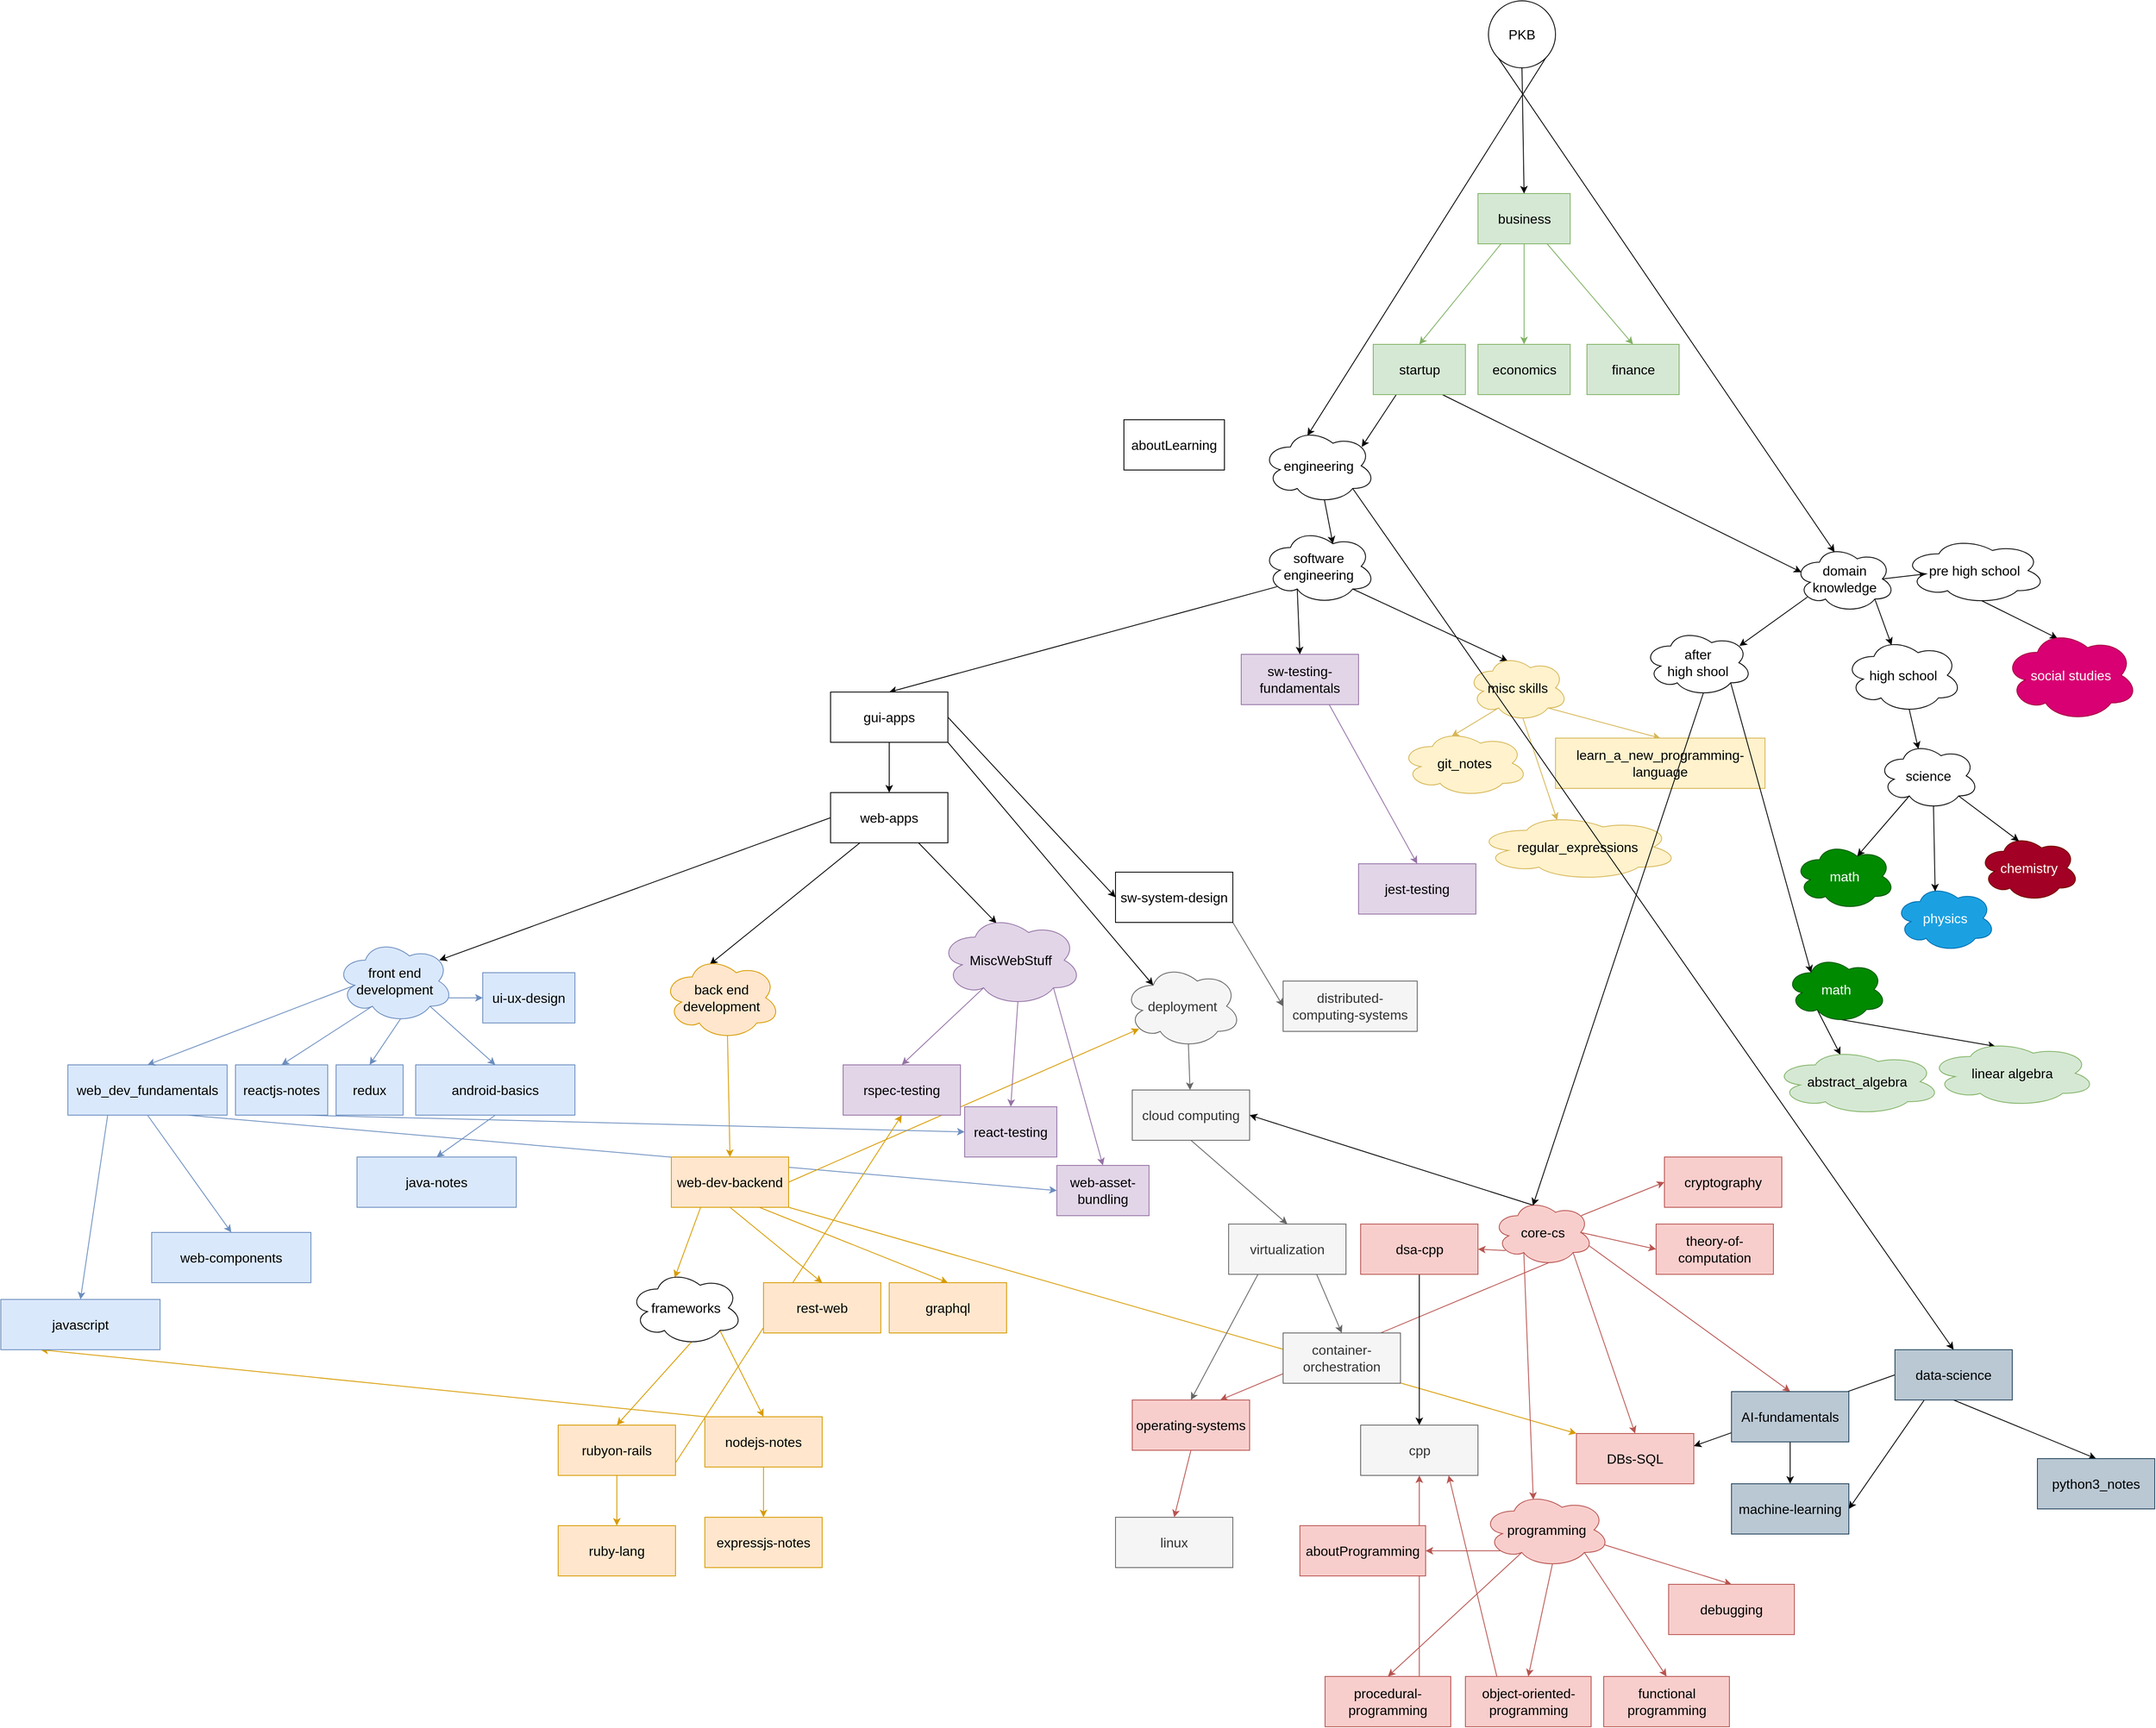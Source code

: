 <mxfile version="19.0.3" type="device" pages="4"><diagram id="wMWvY_ariSO5Ie-MghHR" name="college-now"><mxGraphModel dx="3122" dy="1978" grid="1" gridSize="10" guides="1" tooltips="1" connect="1" arrows="1" fold="1" page="1" pageScale="1" pageWidth="850" pageHeight="1100" math="0" shadow="0"><root><mxCell id="C6f1Gt2lF-Kz7tVEEfaa-0"/><mxCell id="C6f1Gt2lF-Kz7tVEEfaa-1" parent="C6f1Gt2lF-Kz7tVEEfaa-0"/><mxCell id="Q68sF9HlsbpW09MLFB0M-11" style="edgeStyle=none;rounded=0;orthogonalLoop=1;jettySize=auto;html=1;exitX=0;exitY=0.5;exitDx=0;exitDy=0;entryX=1;entryY=0.25;entryDx=0;entryDy=0;" parent="C6f1Gt2lF-Kz7tVEEfaa-1" source="Q68sF9HlsbpW09MLFB0M-6" target="c9r8MAcjH9IGXmRq727N-48" edge="1"><mxGeometry relative="1" as="geometry"/></mxCell><mxCell id="c9r8MAcjH9IGXmRq727N-42" style="edgeStyle=none;html=1;exitX=0.8;exitY=0.8;exitDx=0;exitDy=0;exitPerimeter=0;entryX=0.75;entryY=0;entryDx=0;entryDy=0;fillColor=#f8cecc;strokeColor=#b85450;fontColor=#000000;" parent="C6f1Gt2lF-Kz7tVEEfaa-1" source="c9r8MAcjH9IGXmRq727N-47" target="c9r8MAcjH9IGXmRq727N-3" edge="1"><mxGeometry relative="1" as="geometry"/></mxCell><mxCell id="c9r8MAcjH9IGXmRq727N-26" style="edgeStyle=none;html=1;exitX=1;exitY=1;exitDx=0;exitDy=0;entryX=0;entryY=0;entryDx=0;entryDy=0;fontColor=#000000;fillColor=#ffe6cc;strokeColor=#d79b00;" parent="C6f1Gt2lF-Kz7tVEEfaa-1" source="c9r8MAcjH9IGXmRq727N-27" target="c9r8MAcjH9IGXmRq727N-48" edge="1"><mxGeometry relative="1" as="geometry"/></mxCell><mxCell id="MilnIl6p2UhWUPP-7UsN-10" style="edgeStyle=none;rounded=0;orthogonalLoop=1;jettySize=auto;html=1;exitX=0.75;exitY=0;exitDx=0;exitDy=0;entryX=0.5;entryY=1;entryDx=0;entryDy=0;fillColor=#f8cecc;strokeColor=#b85450;" parent="C6f1Gt2lF-Kz7tVEEfaa-1" source="MilnIl6p2UhWUPP-7UsN-0" target="MilnIl6p2UhWUPP-7UsN-8" edge="1"><mxGeometry relative="1" as="geometry"/></mxCell><mxCell id="c9r8MAcjH9IGXmRq727N-0" style="edgeStyle=none;html=1;exitX=0.5;exitY=1;exitDx=0;exitDy=0;entryX=0.5;entryY=0;entryDx=0;entryDy=0;fillColor=#f5f5f5;strokeColor=#666666;" parent="C6f1Gt2lF-Kz7tVEEfaa-1" source="c9r8MAcjH9IGXmRq727N-1" target="c9r8MAcjH9IGXmRq727N-8" edge="1"><mxGeometry relative="1" as="geometry"/></mxCell><mxCell id="c9r8MAcjH9IGXmRq727N-1" value="cloud computing" style="rounded=0;whiteSpace=wrap;html=1;fontSize=16;fillColor=#f5f5f5;fontColor=#333333;strokeColor=#666666;" parent="C6f1Gt2lF-Kz7tVEEfaa-1" vertex="1"><mxGeometry x="-220" y="340" width="140" height="60" as="geometry"/></mxCell><mxCell id="c9r8MAcjH9IGXmRq727N-2" style="edgeStyle=none;html=1;exitX=0.5;exitY=1;exitDx=0;exitDy=0;entryX=0.5;entryY=0;entryDx=0;entryDy=0;fillColor=#f8cecc;strokeColor=#b85450;fontColor=#000000;" parent="C6f1Gt2lF-Kz7tVEEfaa-1" source="c9r8MAcjH9IGXmRq727N-3" target="c9r8MAcjH9IGXmRq727N-5" edge="1"><mxGeometry relative="1" as="geometry"/></mxCell><mxCell id="c9r8MAcjH9IGXmRq727N-3" value="operating-systems" style="rounded=0;whiteSpace=wrap;html=1;fontSize=16;fillColor=#f8cecc;strokeColor=#b85450;fontColor=#000000;" parent="C6f1Gt2lF-Kz7tVEEfaa-1" vertex="1"><mxGeometry x="-220" y="710" width="140" height="60" as="geometry"/></mxCell><mxCell id="c9r8MAcjH9IGXmRq727N-4" value="container-orchestration" style="rounded=0;whiteSpace=wrap;html=1;fontSize=16;fillColor=#f5f5f5;fontColor=#333333;strokeColor=#666666;" parent="C6f1Gt2lF-Kz7tVEEfaa-1" vertex="1"><mxGeometry x="-40" y="630" width="140" height="60" as="geometry"/></mxCell><mxCell id="c9r8MAcjH9IGXmRq727N-5" value="linux" style="rounded=0;whiteSpace=wrap;html=1;fontSize=16;fillColor=#f5f5f5;strokeColor=#666666;fontColor=#333333;" parent="C6f1Gt2lF-Kz7tVEEfaa-1" vertex="1"><mxGeometry x="-240" y="850" width="140" height="60" as="geometry"/></mxCell><mxCell id="c9r8MAcjH9IGXmRq727N-6" style="edgeStyle=none;html=1;exitX=0.25;exitY=1;exitDx=0;exitDy=0;entryX=0.5;entryY=0;entryDx=0;entryDy=0;fillColor=#f5f5f5;strokeColor=#666666;" parent="C6f1Gt2lF-Kz7tVEEfaa-1" source="c9r8MAcjH9IGXmRq727N-8" target="c9r8MAcjH9IGXmRq727N-3" edge="1"><mxGeometry relative="1" as="geometry"/></mxCell><mxCell id="c9r8MAcjH9IGXmRq727N-7" style="edgeStyle=none;html=1;exitX=0.75;exitY=1;exitDx=0;exitDy=0;entryX=0.5;entryY=0;entryDx=0;entryDy=0;fillColor=#f5f5f5;strokeColor=#666666;" parent="C6f1Gt2lF-Kz7tVEEfaa-1" source="c9r8MAcjH9IGXmRq727N-8" target="c9r8MAcjH9IGXmRq727N-4" edge="1"><mxGeometry relative="1" as="geometry"/></mxCell><mxCell id="c9r8MAcjH9IGXmRq727N-8" value="virtualization" style="rounded=0;whiteSpace=wrap;html=1;fontSize=16;fillColor=#f5f5f5;fontColor=#333333;strokeColor=#666666;" parent="C6f1Gt2lF-Kz7tVEEfaa-1" vertex="1"><mxGeometry x="-105" y="500" width="140" height="60" as="geometry"/></mxCell><mxCell id="0crF0niSdm56MLx1z22b-21" style="edgeStyle=none;rounded=0;orthogonalLoop=1;jettySize=auto;html=1;exitX=0.25;exitY=1;exitDx=0;exitDy=0;entryX=0.5;entryY=0;entryDx=0;entryDy=0;fillColor=#dae8fc;strokeColor=#6c8ebf;" parent="C6f1Gt2lF-Kz7tVEEfaa-1" source="c9r8MAcjH9IGXmRq727N-9" target="0crF0niSdm56MLx1z22b-20" edge="1"><mxGeometry relative="1" as="geometry"/></mxCell><mxCell id="VrrQvSuP5Z2Bawz_At6B-8" style="edgeStyle=none;rounded=0;orthogonalLoop=1;jettySize=auto;html=1;exitX=0.75;exitY=1;exitDx=0;exitDy=0;entryX=0;entryY=0.5;entryDx=0;entryDy=0;fillColor=#dae8fc;strokeColor=#6c8ebf;" parent="C6f1Gt2lF-Kz7tVEEfaa-1" source="c9r8MAcjH9IGXmRq727N-9" target="0crF0niSdm56MLx1z22b-0" edge="1"><mxGeometry relative="1" as="geometry"/></mxCell><mxCell id="MilnIl6p2UhWUPP-7UsN-5" style="edgeStyle=none;rounded=0;orthogonalLoop=1;jettySize=auto;html=1;exitX=0.5;exitY=1;exitDx=0;exitDy=0;entryX=0.5;entryY=0;entryDx=0;entryDy=0;fillColor=#dae8fc;strokeColor=#6c8ebf;" parent="C6f1Gt2lF-Kz7tVEEfaa-1" source="c9r8MAcjH9IGXmRq727N-9" target="MilnIl6p2UhWUPP-7UsN-4" edge="1"><mxGeometry relative="1" as="geometry"/></mxCell><mxCell id="c9r8MAcjH9IGXmRq727N-9" value="web_dev_fundamentals" style="rounded=0;whiteSpace=wrap;html=1;fontSize=16;fillColor=#dae8fc;strokeColor=#6c8ebf;fontColor=#000000;" parent="C6f1Gt2lF-Kz7tVEEfaa-1" vertex="1"><mxGeometry x="-1490" y="310" width="190" height="60" as="geometry"/></mxCell><mxCell id="c9r8MAcjH9IGXmRq727N-10" style="edgeStyle=none;html=1;exitX=0;exitY=0.5;exitDx=0;exitDy=0;entryX=0.88;entryY=0.25;entryDx=0;entryDy=0;entryPerimeter=0;" parent="C6f1Gt2lF-Kz7tVEEfaa-1" source="c9r8MAcjH9IGXmRq727N-14" target="c9r8MAcjH9IGXmRq727N-18" edge="1"><mxGeometry relative="1" as="geometry"/></mxCell><mxCell id="c9r8MAcjH9IGXmRq727N-11" style="edgeStyle=none;html=1;exitX=0.25;exitY=1;exitDx=0;exitDy=0;entryX=0.4;entryY=0.1;entryDx=0;entryDy=0;entryPerimeter=0;" parent="C6f1Gt2lF-Kz7tVEEfaa-1" source="c9r8MAcjH9IGXmRq727N-14" target="c9r8MAcjH9IGXmRq727N-20" edge="1"><mxGeometry relative="1" as="geometry"><mxPoint x="-660" y="-135" as="sourcePoint"/></mxGeometry></mxCell><mxCell id="c9r8MAcjH9IGXmRq727N-12" style="edgeStyle=none;html=1;exitX=1;exitY=1;exitDx=0;exitDy=0;entryX=0.25;entryY=0.25;entryDx=0;entryDy=0;entryPerimeter=0;" parent="C6f1Gt2lF-Kz7tVEEfaa-1" source="VrrQvSuP5Z2Bawz_At6B-0" target="c9r8MAcjH9IGXmRq727N-22" edge="1"><mxGeometry relative="1" as="geometry"/></mxCell><mxCell id="c9r8MAcjH9IGXmRq727N-13" style="edgeStyle=none;html=1;exitX=1;exitY=0.5;exitDx=0;exitDy=0;entryX=0;entryY=0.5;entryDx=0;entryDy=0;" parent="C6f1Gt2lF-Kz7tVEEfaa-1" source="VrrQvSuP5Z2Bawz_At6B-0" target="c9r8MAcjH9IGXmRq727N-60" edge="1"><mxGeometry relative="1" as="geometry"/></mxCell><mxCell id="VrrQvSuP5Z2Bawz_At6B-4" style="rounded=0;orthogonalLoop=1;jettySize=auto;html=1;exitX=0.75;exitY=1;exitDx=0;exitDy=0;entryX=0.4;entryY=0.1;entryDx=0;entryDy=0;entryPerimeter=0;" parent="C6f1Gt2lF-Kz7tVEEfaa-1" source="c9r8MAcjH9IGXmRq727N-14" target="VrrQvSuP5Z2Bawz_At6B-3" edge="1"><mxGeometry relative="1" as="geometry"/></mxCell><UserObject label="web-apps" id="c9r8MAcjH9IGXmRq727N-14"><mxCell style="rounded=0;whiteSpace=wrap;html=1;fontSize=16;" parent="C6f1Gt2lF-Kz7tVEEfaa-1" vertex="1"><mxGeometry x="-580" y="-15" width="140" height="60" as="geometry"/></mxCell></UserObject><mxCell id="c9r8MAcjH9IGXmRq727N-15" style="edgeStyle=none;html=1;exitX=0.31;exitY=0.8;exitDx=0;exitDy=0;exitPerimeter=0;entryX=0.5;entryY=0;entryDx=0;entryDy=0;fillColor=#dae8fc;strokeColor=#6c8ebf;fontColor=#000000;" parent="C6f1Gt2lF-Kz7tVEEfaa-1" source="c9r8MAcjH9IGXmRq727N-18" target="c9r8MAcjH9IGXmRq727N-32" edge="1"><mxGeometry relative="1" as="geometry"/></mxCell><mxCell id="c9r8MAcjH9IGXmRq727N-16" style="edgeStyle=none;html=1;exitX=0.8;exitY=0.8;exitDx=0;exitDy=0;exitPerimeter=0;entryX=0.5;entryY=0;entryDx=0;entryDy=0;fillColor=#dae8fc;strokeColor=#6c8ebf;fontColor=#000000;" parent="C6f1Gt2lF-Kz7tVEEfaa-1" source="c9r8MAcjH9IGXmRq727N-18" target="c9r8MAcjH9IGXmRq727N-58" edge="1"><mxGeometry relative="1" as="geometry"/></mxCell><mxCell id="c9r8MAcjH9IGXmRq727N-17" style="edgeStyle=none;html=1;exitX=0.96;exitY=0.7;exitDx=0;exitDy=0;exitPerimeter=0;entryX=0;entryY=0.5;entryDx=0;entryDy=0;fillColor=#dae8fc;strokeColor=#6c8ebf;fontColor=#000000;" parent="C6f1Gt2lF-Kz7tVEEfaa-1" source="c9r8MAcjH9IGXmRq727N-18" target="c9r8MAcjH9IGXmRq727N-67" edge="1"><mxGeometry relative="1" as="geometry"/></mxCell><mxCell id="0crF0niSdm56MLx1z22b-17" style="edgeStyle=none;rounded=0;orthogonalLoop=1;jettySize=auto;html=1;exitX=0.55;exitY=0.95;exitDx=0;exitDy=0;exitPerimeter=0;entryX=0.5;entryY=0;entryDx=0;entryDy=0;fillColor=#dae8fc;strokeColor=#6c8ebf;" parent="C6f1Gt2lF-Kz7tVEEfaa-1" source="c9r8MAcjH9IGXmRq727N-18" target="0crF0niSdm56MLx1z22b-16" edge="1"><mxGeometry relative="1" as="geometry"/></mxCell><mxCell id="c9r8MAcjH9IGXmRq727N-18" value="front end development" style="ellipse;shape=cloud;whiteSpace=wrap;html=1;fontSize=16;fillColor=#dae8fc;strokeColor=#6c8ebf;fontColor=#000000;" parent="C6f1Gt2lF-Kz7tVEEfaa-1" vertex="1"><mxGeometry x="-1170" y="160" width="140" height="100" as="geometry"/></mxCell><mxCell id="MilnIl6p2UhWUPP-7UsN-12" style="edgeStyle=none;rounded=0;orthogonalLoop=1;jettySize=auto;html=1;exitX=0.55;exitY=0.95;exitDx=0;exitDy=0;exitPerimeter=0;entryX=0.5;entryY=0;entryDx=0;entryDy=0;fillColor=#ffe6cc;strokeColor=#d79b00;" parent="C6f1Gt2lF-Kz7tVEEfaa-1" source="c9r8MAcjH9IGXmRq727N-20" target="c9r8MAcjH9IGXmRq727N-27" edge="1"><mxGeometry relative="1" as="geometry"><mxPoint x="-735" y="385" as="targetPoint"/></mxGeometry></mxCell><mxCell id="c9r8MAcjH9IGXmRq727N-20" value="back end development" style="ellipse;shape=cloud;whiteSpace=wrap;html=1;fontSize=16;fillColor=#ffe6cc;strokeColor=#d79b00;fontColor=#000000;" parent="C6f1Gt2lF-Kz7tVEEfaa-1" vertex="1"><mxGeometry x="-780" y="180" width="140" height="100" as="geometry"/></mxCell><mxCell id="c9r8MAcjH9IGXmRq727N-21" style="edgeStyle=none;html=1;exitX=0.55;exitY=0.95;exitDx=0;exitDy=0;exitPerimeter=0;fillColor=#f5f5f5;strokeColor=#666666;" parent="C6f1Gt2lF-Kz7tVEEfaa-1" source="c9r8MAcjH9IGXmRq727N-22" target="c9r8MAcjH9IGXmRq727N-1" edge="1"><mxGeometry relative="1" as="geometry"/></mxCell><mxCell id="c9r8MAcjH9IGXmRq727N-22" value="deployment" style="ellipse;shape=cloud;whiteSpace=wrap;html=1;fontSize=16;fillColor=#f5f5f5;fontColor=#333333;strokeColor=#666666;" parent="C6f1Gt2lF-Kz7tVEEfaa-1" vertex="1"><mxGeometry x="-230" y="190" width="140" height="100" as="geometry"/></mxCell><mxCell id="c9r8MAcjH9IGXmRq727N-23" style="edgeStyle=none;html=1;exitX=0.55;exitY=0.95;exitDx=0;exitDy=0;entryX=0.5;entryY=0;entryDx=0;entryDy=0;fillColor=#ffe6cc;strokeColor=#d79b00;fontColor=#000000;exitPerimeter=0;" parent="C6f1Gt2lF-Kz7tVEEfaa-1" source="U87VZretYnKBPwbRZSCB-3" target="c9r8MAcjH9IGXmRq727N-29" edge="1"><mxGeometry relative="1" as="geometry"/></mxCell><mxCell id="c9r8MAcjH9IGXmRq727N-24" style="edgeStyle=none;html=1;exitX=0.8;exitY=0.8;exitDx=0;exitDy=0;entryX=0.5;entryY=0;entryDx=0;entryDy=0;fillColor=#ffe6cc;strokeColor=#d79b00;fontColor=#000000;exitPerimeter=0;" parent="C6f1Gt2lF-Kz7tVEEfaa-1" source="U87VZretYnKBPwbRZSCB-3" target="c9r8MAcjH9IGXmRq727N-30" edge="1"><mxGeometry relative="1" as="geometry"/></mxCell><mxCell id="c9r8MAcjH9IGXmRq727N-25" style="edgeStyle=none;html=1;exitX=0.5;exitY=1;exitDx=0;exitDy=0;entryX=0.5;entryY=0;entryDx=0;entryDy=0;fillColor=#ffe6cc;strokeColor=#d79b00;fontColor=#000000;" parent="C6f1Gt2lF-Kz7tVEEfaa-1" source="c9r8MAcjH9IGXmRq727N-30" target="c9r8MAcjH9IGXmRq727N-31" edge="1"><mxGeometry relative="1" as="geometry"/></mxCell><mxCell id="VrrQvSuP5Z2Bawz_At6B-11" style="edgeStyle=none;rounded=0;orthogonalLoop=1;jettySize=auto;html=1;exitX=1;exitY=0.5;exitDx=0;exitDy=0;entryX=0.13;entryY=0.77;entryDx=0;entryDy=0;entryPerimeter=0;fillColor=#ffe6cc;strokeColor=#d79b00;" parent="C6f1Gt2lF-Kz7tVEEfaa-1" source="c9r8MAcjH9IGXmRq727N-27" target="c9r8MAcjH9IGXmRq727N-22" edge="1"><mxGeometry relative="1" as="geometry"/></mxCell><mxCell id="U87VZretYnKBPwbRZSCB-5" style="rounded=0;orthogonalLoop=1;jettySize=auto;html=1;exitX=0.5;exitY=1;exitDx=0;exitDy=0;entryX=0.5;entryY=0;entryDx=0;entryDy=0;fillColor=#ffe6cc;strokeColor=#d79b00;" edge="1" parent="C6f1Gt2lF-Kz7tVEEfaa-1" source="c9r8MAcjH9IGXmRq727N-27" target="U87VZretYnKBPwbRZSCB-0"><mxGeometry relative="1" as="geometry"/></mxCell><mxCell id="U87VZretYnKBPwbRZSCB-6" style="rounded=0;orthogonalLoop=1;jettySize=auto;html=1;exitX=0.75;exitY=1;exitDx=0;exitDy=0;entryX=0.5;entryY=0;entryDx=0;entryDy=0;fillColor=#ffe6cc;strokeColor=#d79b00;" edge="1" parent="C6f1Gt2lF-Kz7tVEEfaa-1" source="c9r8MAcjH9IGXmRq727N-27" target="U87VZretYnKBPwbRZSCB-1"><mxGeometry relative="1" as="geometry"/></mxCell><mxCell id="U87VZretYnKBPwbRZSCB-7" style="edgeStyle=none;rounded=0;orthogonalLoop=1;jettySize=auto;html=1;exitX=0.25;exitY=1;exitDx=0;exitDy=0;entryX=0.4;entryY=0.1;entryDx=0;entryDy=0;entryPerimeter=0;fillColor=#ffe6cc;strokeColor=#d79b00;" edge="1" parent="C6f1Gt2lF-Kz7tVEEfaa-1" source="c9r8MAcjH9IGXmRq727N-27" target="U87VZretYnKBPwbRZSCB-3"><mxGeometry relative="1" as="geometry"/></mxCell><mxCell id="c9r8MAcjH9IGXmRq727N-27" value="web-dev-backend" style="rounded=0;whiteSpace=wrap;html=1;fontSize=16;fillColor=#ffe6cc;strokeColor=#d79b00;fontColor=#000000;" parent="C6f1Gt2lF-Kz7tVEEfaa-1" vertex="1"><mxGeometry x="-770" y="420" width="140" height="60" as="geometry"/></mxCell><mxCell id="c9r8MAcjH9IGXmRq727N-28" style="edgeStyle=none;html=1;exitX=0.5;exitY=1;exitDx=0;exitDy=0;entryX=0.5;entryY=0;entryDx=0;entryDy=0;fontSize=16;fillColor=#ffe6cc;strokeColor=#d79b00;fontColor=#000000;" parent="C6f1Gt2lF-Kz7tVEEfaa-1" source="c9r8MAcjH9IGXmRq727N-29" target="c9r8MAcjH9IGXmRq727N-33" edge="1"><mxGeometry relative="1" as="geometry"/></mxCell><mxCell id="c9r8MAcjH9IGXmRq727N-29" value="rubyon-rails" style="rounded=0;whiteSpace=wrap;html=1;fontSize=16;fillColor=#ffe6cc;strokeColor=#d79b00;fontColor=#000000;" parent="C6f1Gt2lF-Kz7tVEEfaa-1" vertex="1"><mxGeometry x="-905" y="740" width="140" height="60" as="geometry"/></mxCell><mxCell id="c9r8MAcjH9IGXmRq727N-30" value="nodejs-notes" style="rounded=0;whiteSpace=wrap;html=1;fontSize=16;fillColor=#ffe6cc;strokeColor=#d79b00;fontColor=#000000;" parent="C6f1Gt2lF-Kz7tVEEfaa-1" vertex="1"><mxGeometry x="-730" y="730" width="140" height="60" as="geometry"/></mxCell><mxCell id="MilnIl6p2UhWUPP-7UsN-6" style="edgeStyle=none;rounded=0;orthogonalLoop=1;jettySize=auto;html=1;exitX=0;exitY=0;exitDx=0;exitDy=0;entryX=0.25;entryY=1;entryDx=0;entryDy=0;fillColor=#ffe6cc;strokeColor=#d79b00;" parent="C6f1Gt2lF-Kz7tVEEfaa-1" source="c9r8MAcjH9IGXmRq727N-30" target="0crF0niSdm56MLx1z22b-20" edge="1"><mxGeometry relative="1" as="geometry"><mxPoint x="-1040" y="740" as="targetPoint"/></mxGeometry></mxCell><mxCell id="c9r8MAcjH9IGXmRq727N-31" value="expressjs-notes" style="rounded=0;whiteSpace=wrap;html=1;fontSize=16;fillColor=#ffe6cc;strokeColor=#d79b00;fontColor=#000000;" parent="C6f1Gt2lF-Kz7tVEEfaa-1" vertex="1"><mxGeometry x="-730" y="850" width="140" height="60" as="geometry"/></mxCell><mxCell id="VrrQvSuP5Z2Bawz_At6B-9" style="edgeStyle=none;rounded=0;orthogonalLoop=1;jettySize=auto;html=1;exitX=0.75;exitY=1;exitDx=0;exitDy=0;entryX=0;entryY=0.5;entryDx=0;entryDy=0;fillColor=#dae8fc;strokeColor=#6c8ebf;" parent="C6f1Gt2lF-Kz7tVEEfaa-1" source="c9r8MAcjH9IGXmRq727N-32" target="c9r8MAcjH9IGXmRq727N-38" edge="1"><mxGeometry relative="1" as="geometry"/></mxCell><mxCell id="c9r8MAcjH9IGXmRq727N-32" value="reactjs-notes" style="rounded=0;whiteSpace=wrap;html=1;fontSize=16;fillColor=#dae8fc;strokeColor=#6c8ebf;fontColor=#000000;" parent="C6f1Gt2lF-Kz7tVEEfaa-1" vertex="1"><mxGeometry x="-1290" y="310" width="110" height="60" as="geometry"/></mxCell><mxCell id="c9r8MAcjH9IGXmRq727N-33" value="ruby-lang" style="rounded=0;whiteSpace=wrap;html=1;fontSize=16;fillColor=#ffe6cc;strokeColor=#d79b00;fontColor=#000000;" parent="C6f1Gt2lF-Kz7tVEEfaa-1" vertex="1"><mxGeometry x="-905" y="860" width="140" height="60" as="geometry"/></mxCell><mxCell id="c9r8MAcjH9IGXmRq727N-36" style="edgeStyle=none;html=1;exitX=0.75;exitY=1;exitDx=0;exitDy=0;entryX=0.5;entryY=0;entryDx=0;entryDy=0;fillColor=#e1d5e7;strokeColor=#9673a6;fontColor=#000000;" parent="C6f1Gt2lF-Kz7tVEEfaa-1" source="c9r8MAcjH9IGXmRq727N-37" target="c9r8MAcjH9IGXmRq727N-39" edge="1"><mxGeometry relative="1" as="geometry"/></mxCell><mxCell id="c9r8MAcjH9IGXmRq727N-37" value="sw-testing-fundamentals" style="rounded=0;whiteSpace=wrap;html=1;fontSize=16;fillColor=#e1d5e7;strokeColor=#9673a6;fontColor=#000000;" parent="C6f1Gt2lF-Kz7tVEEfaa-1" vertex="1"><mxGeometry x="-90" y="-180" width="140" height="60" as="geometry"/></mxCell><mxCell id="c9r8MAcjH9IGXmRq727N-38" value="react-testing" style="rounded=0;whiteSpace=wrap;html=1;fontSize=16;fillColor=#e1d5e7;strokeColor=#9673a6;fontColor=#000000;" parent="C6f1Gt2lF-Kz7tVEEfaa-1" vertex="1"><mxGeometry x="-420" y="360" width="110" height="60" as="geometry"/></mxCell><mxCell id="c9r8MAcjH9IGXmRq727N-39" value="jest-testing" style="rounded=0;whiteSpace=wrap;html=1;fontSize=16;fillColor=#e1d5e7;strokeColor=#9673a6;fontColor=#000000;" parent="C6f1Gt2lF-Kz7tVEEfaa-1" vertex="1"><mxGeometry x="50" y="70" width="140" height="60" as="geometry"/></mxCell><mxCell id="c9r8MAcjH9IGXmRq727N-40" value="rspec-testing" style="rounded=0;whiteSpace=wrap;html=1;fontSize=16;fillColor=#e1d5e7;strokeColor=#9673a6;fontColor=#000000;" parent="C6f1Gt2lF-Kz7tVEEfaa-1" vertex="1"><mxGeometry x="-565" y="310" width="140" height="60" as="geometry"/></mxCell><mxCell id="c9r8MAcjH9IGXmRq727N-41" style="edgeStyle=none;html=1;exitX=0.8;exitY=0.8;exitDx=0;exitDy=0;exitPerimeter=0;entryX=0.5;entryY=0;entryDx=0;entryDy=0;fillColor=#f8cecc;strokeColor=#b85450;fontColor=#000000;" parent="C6f1Gt2lF-Kz7tVEEfaa-1" source="c9r8MAcjH9IGXmRq727N-47" target="c9r8MAcjH9IGXmRq727N-48" edge="1"><mxGeometry relative="1" as="geometry"/></mxCell><mxCell id="c9r8MAcjH9IGXmRq727N-43" style="edgeStyle=none;html=1;exitX=0.31;exitY=0.8;exitDx=0;exitDy=0;exitPerimeter=0;entryX=0.4;entryY=0.1;entryDx=0;entryDy=0;entryPerimeter=0;fillColor=#f8cecc;strokeColor=#b85450;fontColor=#000000;" parent="C6f1Gt2lF-Kz7tVEEfaa-1" source="c9r8MAcjH9IGXmRq727N-47" target="c9r8MAcjH9IGXmRq727N-52" edge="1"><mxGeometry relative="1" as="geometry"><mxPoint x="395" y="610" as="targetPoint"/></mxGeometry></mxCell><mxCell id="c9r8MAcjH9IGXmRq727N-44" style="edgeStyle=none;html=1;exitX=0.96;exitY=0.7;exitDx=0;exitDy=0;exitPerimeter=0;entryX=0.5;entryY=0;entryDx=0;entryDy=0;fillColor=#f8cecc;strokeColor=#b85450;fontColor=#000000;" parent="C6f1Gt2lF-Kz7tVEEfaa-1" source="c9r8MAcjH9IGXmRq727N-47" target="c9r8MAcjH9IGXmRq727N-56" edge="1"><mxGeometry relative="1" as="geometry"/></mxCell><mxCell id="c9r8MAcjH9IGXmRq727N-45" style="edgeStyle=none;html=1;exitX=0.875;exitY=0.5;exitDx=0;exitDy=0;exitPerimeter=0;entryX=0;entryY=0.5;entryDx=0;entryDy=0;fillColor=#f8cecc;strokeColor=#b85450;fontColor=#000000;" parent="C6f1Gt2lF-Kz7tVEEfaa-1" source="c9r8MAcjH9IGXmRq727N-47" target="c9r8MAcjH9IGXmRq727N-59" edge="1"><mxGeometry relative="1" as="geometry"/></mxCell><mxCell id="c9r8MAcjH9IGXmRq727N-46" style="edgeStyle=none;html=1;exitX=0.88;exitY=0.25;exitDx=0;exitDy=0;exitPerimeter=0;entryX=0;entryY=0.5;entryDx=0;entryDy=0;fillColor=#f8cecc;strokeColor=#b85450;fontColor=#000000;" parent="C6f1Gt2lF-Kz7tVEEfaa-1" source="c9r8MAcjH9IGXmRq727N-47" target="c9r8MAcjH9IGXmRq727N-54" edge="1"><mxGeometry relative="1" as="geometry"/></mxCell><mxCell id="MilnIl6p2UhWUPP-7UsN-7" style="edgeStyle=none;rounded=0;orthogonalLoop=1;jettySize=auto;html=1;exitX=0.625;exitY=0.2;exitDx=0;exitDy=0;exitPerimeter=0;entryX=1;entryY=0.5;entryDx=0;entryDy=0;" parent="C6f1Gt2lF-Kz7tVEEfaa-1" source="c9r8MAcjH9IGXmRq727N-47" target="c9r8MAcjH9IGXmRq727N-1" edge="1"><mxGeometry relative="1" as="geometry"/></mxCell><mxCell id="c9r8MAcjH9IGXmRq727N-47" value="core-cs" style="ellipse;shape=cloud;whiteSpace=wrap;html=1;fontSize=16;fillColor=#f8cecc;strokeColor=#b85450;fontColor=#000000;" parent="C6f1Gt2lF-Kz7tVEEfaa-1" vertex="1"><mxGeometry x="210" y="470" width="120" height="80" as="geometry"/></mxCell><mxCell id="c9r8MAcjH9IGXmRq727N-48" value="DBs-SQL" style="rounded=0;whiteSpace=wrap;html=1;fontSize=16;fillColor=#f8cecc;strokeColor=#b85450;fontColor=#000000;" parent="C6f1Gt2lF-Kz7tVEEfaa-1" vertex="1"><mxGeometry x="310" y="750" width="140" height="60" as="geometry"/></mxCell><mxCell id="c9r8MAcjH9IGXmRq727N-49" style="edgeStyle=none;html=1;exitX=0.16;exitY=0.55;exitDx=0;exitDy=0;exitPerimeter=0;entryX=0.5;entryY=0;entryDx=0;entryDy=0;fontSize=16;fillColor=#dae8fc;strokeColor=#6c8ebf;fontColor=#000000;" parent="C6f1Gt2lF-Kz7tVEEfaa-1" source="c9r8MAcjH9IGXmRq727N-18" target="c9r8MAcjH9IGXmRq727N-9" edge="1"><mxGeometry relative="1" as="geometry"/></mxCell><mxCell id="c9r8MAcjH9IGXmRq727N-50" style="edgeStyle=none;html=1;exitX=0.13;exitY=0.77;exitDx=0;exitDy=0;exitPerimeter=0;entryX=1;entryY=0.5;entryDx=0;entryDy=0;fillColor=#f8cecc;strokeColor=#b85450;fontColor=#000000;" parent="C6f1Gt2lF-Kz7tVEEfaa-1" source="c9r8MAcjH9IGXmRq727N-47" target="c9r8MAcjH9IGXmRq727N-53" edge="1"><mxGeometry relative="1" as="geometry"/></mxCell><mxCell id="c9r8MAcjH9IGXmRq727N-51" style="edgeStyle=none;html=1;entryX=1;entryY=0.5;entryDx=0;entryDy=0;fillColor=#f8cecc;strokeColor=#b85450;fontColor=#000000;" parent="C6f1Gt2lF-Kz7tVEEfaa-1" target="c9r8MAcjH9IGXmRq727N-90" edge="1"><mxGeometry relative="1" as="geometry"><mxPoint x="220" y="890" as="sourcePoint"/></mxGeometry></mxCell><mxCell id="0crF0niSdm56MLx1z22b-12" style="edgeStyle=none;rounded=0;orthogonalLoop=1;jettySize=auto;html=1;exitX=0.55;exitY=0.95;exitDx=0;exitDy=0;exitPerimeter=0;entryX=0.5;entryY=0;entryDx=0;entryDy=0;fillColor=#f8cecc;strokeColor=#b85450;" parent="C6f1Gt2lF-Kz7tVEEfaa-1" source="c9r8MAcjH9IGXmRq727N-52" target="0crF0niSdm56MLx1z22b-11" edge="1"><mxGeometry relative="1" as="geometry"/></mxCell><mxCell id="0crF0niSdm56MLx1z22b-14" style="edgeStyle=none;rounded=0;orthogonalLoop=1;jettySize=auto;html=1;exitX=0.96;exitY=0.7;exitDx=0;exitDy=0;exitPerimeter=0;entryX=0.5;entryY=0;entryDx=0;entryDy=0;fillColor=#f8cecc;strokeColor=#b85450;" parent="C6f1Gt2lF-Kz7tVEEfaa-1" source="c9r8MAcjH9IGXmRq727N-52" target="0crF0niSdm56MLx1z22b-13" edge="1"><mxGeometry relative="1" as="geometry"/></mxCell><mxCell id="MilnIl6p2UhWUPP-7UsN-1" style="rounded=0;orthogonalLoop=1;jettySize=auto;html=1;exitX=0.31;exitY=0.8;exitDx=0;exitDy=0;exitPerimeter=0;entryX=0.5;entryY=0;entryDx=0;entryDy=0;fillColor=#f8cecc;strokeColor=#b85450;" parent="C6f1Gt2lF-Kz7tVEEfaa-1" source="c9r8MAcjH9IGXmRq727N-52" target="MilnIl6p2UhWUPP-7UsN-0" edge="1"><mxGeometry relative="1" as="geometry"/></mxCell><mxCell id="MilnIl6p2UhWUPP-7UsN-3" style="edgeStyle=none;rounded=0;orthogonalLoop=1;jettySize=auto;html=1;exitX=0.8;exitY=0.8;exitDx=0;exitDy=0;exitPerimeter=0;entryX=0.5;entryY=0;entryDx=0;entryDy=0;fillColor=#f8cecc;strokeColor=#b85450;" parent="C6f1Gt2lF-Kz7tVEEfaa-1" source="c9r8MAcjH9IGXmRq727N-52" target="MilnIl6p2UhWUPP-7UsN-2" edge="1"><mxGeometry relative="1" as="geometry"/></mxCell><mxCell id="c9r8MAcjH9IGXmRq727N-52" value="programming" style="ellipse;shape=cloud;whiteSpace=wrap;html=1;fontSize=16;fillColor=#f8cecc;strokeColor=#b85450;fontColor=#000000;" parent="C6f1Gt2lF-Kz7tVEEfaa-1" vertex="1"><mxGeometry x="197.5" y="820" width="152.5" height="90" as="geometry"/></mxCell><mxCell id="MilnIl6p2UhWUPP-7UsN-9" style="edgeStyle=none;rounded=0;orthogonalLoop=1;jettySize=auto;html=1;exitX=0.5;exitY=1;exitDx=0;exitDy=0;" parent="C6f1Gt2lF-Kz7tVEEfaa-1" source="c9r8MAcjH9IGXmRq727N-53" target="MilnIl6p2UhWUPP-7UsN-8" edge="1"><mxGeometry relative="1" as="geometry"/></mxCell><mxCell id="c9r8MAcjH9IGXmRq727N-53" value="dsa-cpp" style="rounded=0;whiteSpace=wrap;html=1;fontSize=16;fillColor=#f8cecc;strokeColor=#b85450;fontColor=#000000;" parent="C6f1Gt2lF-Kz7tVEEfaa-1" vertex="1"><mxGeometry x="52.5" y="500" width="140" height="60" as="geometry"/></mxCell><mxCell id="c9r8MAcjH9IGXmRq727N-54" value="cryptography" style="rounded=0;whiteSpace=wrap;html=1;fontSize=16;fillColor=#f8cecc;strokeColor=#b85450;fontColor=#000000;" parent="C6f1Gt2lF-Kz7tVEEfaa-1" vertex="1"><mxGeometry x="415" y="420" width="140" height="60" as="geometry"/></mxCell><mxCell id="Q68sF9HlsbpW09MLFB0M-9" style="edgeStyle=none;rounded=0;orthogonalLoop=1;jettySize=auto;html=1;exitX=0.5;exitY=1;exitDx=0;exitDy=0;" parent="C6f1Gt2lF-Kz7tVEEfaa-1" source="c9r8MAcjH9IGXmRq727N-56" target="Q68sF9HlsbpW09MLFB0M-3" edge="1"><mxGeometry relative="1" as="geometry"/></mxCell><mxCell id="c9r8MAcjH9IGXmRq727N-56" value="AI-fundamentals" style="rounded=0;whiteSpace=wrap;html=1;fontSize=16;fillColor=#bac8d3;strokeColor=#23445d;fontColor=#000000;" parent="C6f1Gt2lF-Kz7tVEEfaa-1" vertex="1"><mxGeometry x="495" y="700" width="140" height="60" as="geometry"/></mxCell><mxCell id="c9r8MAcjH9IGXmRq727N-57" style="edgeStyle=none;html=1;exitX=0.5;exitY=1;exitDx=0;exitDy=0;entryX=0.5;entryY=0;entryDx=0;entryDy=0;fillColor=#dae8fc;strokeColor=#6c8ebf;fontColor=#000000;" parent="C6f1Gt2lF-Kz7tVEEfaa-1" source="c9r8MAcjH9IGXmRq727N-58" target="c9r8MAcjH9IGXmRq727N-72" edge="1"><mxGeometry relative="1" as="geometry"/></mxCell><mxCell id="c9r8MAcjH9IGXmRq727N-58" value="android-basics" style="rounded=0;whiteSpace=wrap;html=1;fontSize=16;fillColor=#dae8fc;strokeColor=#6c8ebf;fontColor=#000000;" parent="C6f1Gt2lF-Kz7tVEEfaa-1" vertex="1"><mxGeometry x="-1075" y="310" width="190" height="60" as="geometry"/></mxCell><mxCell id="c9r8MAcjH9IGXmRq727N-59" value="theory-of-computation" style="rounded=0;whiteSpace=wrap;html=1;fontSize=16;fillColor=#f8cecc;strokeColor=#b85450;fontColor=#000000;" parent="C6f1Gt2lF-Kz7tVEEfaa-1" vertex="1"><mxGeometry x="405" y="500" width="140" height="60" as="geometry"/></mxCell><mxCell id="0crF0niSdm56MLx1z22b-19" style="edgeStyle=none;rounded=0;orthogonalLoop=1;jettySize=auto;html=1;exitX=1;exitY=1;exitDx=0;exitDy=0;entryX=0;entryY=0.5;entryDx=0;entryDy=0;fillColor=#f5f5f5;strokeColor=#666666;" parent="C6f1Gt2lF-Kz7tVEEfaa-1" source="c9r8MAcjH9IGXmRq727N-60" target="0crF0niSdm56MLx1z22b-18" edge="1"><mxGeometry relative="1" as="geometry"/></mxCell><mxCell id="c9r8MAcjH9IGXmRq727N-60" value="sw-system-design" style="rounded=0;whiteSpace=wrap;html=1;fontSize=16;" parent="C6f1Gt2lF-Kz7tVEEfaa-1" vertex="1"><mxGeometry x="-240" y="80" width="140" height="60" as="geometry"/></mxCell><mxCell id="c9r8MAcjH9IGXmRq727N-67" value="ui-ux-design" style="rounded=0;whiteSpace=wrap;html=1;fontSize=16;fillColor=#dae8fc;strokeColor=#6c8ebf;fontColor=#000000;" parent="C6f1Gt2lF-Kz7tVEEfaa-1" vertex="1"><mxGeometry x="-995" y="200" width="110" height="60" as="geometry"/></mxCell><mxCell id="c9r8MAcjH9IGXmRq727N-68" style="edgeStyle=none;html=1;exitX=0.31;exitY=0.8;exitDx=0;exitDy=0;exitPerimeter=0;entryX=0.5;entryY=0;entryDx=0;entryDy=0;" parent="C6f1Gt2lF-Kz7tVEEfaa-1" source="c9r8MAcjH9IGXmRq727N-71" target="c9r8MAcjH9IGXmRq727N-37" edge="1"><mxGeometry relative="1" as="geometry"/></mxCell><mxCell id="c9r8MAcjH9IGXmRq727N-69" style="edgeStyle=none;html=1;exitX=0.13;exitY=0.77;exitDx=0;exitDy=0;exitPerimeter=0;entryX=0.5;entryY=0;entryDx=0;entryDy=0;" parent="C6f1Gt2lF-Kz7tVEEfaa-1" source="c9r8MAcjH9IGXmRq727N-71" target="VrrQvSuP5Z2Bawz_At6B-0" edge="1"><mxGeometry relative="1" as="geometry"/></mxCell><mxCell id="c9r8MAcjH9IGXmRq727N-70" style="edgeStyle=none;html=1;exitX=0.8;exitY=0.8;exitDx=0;exitDy=0;exitPerimeter=0;entryX=0.4;entryY=0.1;entryDx=0;entryDy=0;entryPerimeter=0;" parent="C6f1Gt2lF-Kz7tVEEfaa-1" source="c9r8MAcjH9IGXmRq727N-71" target="c9r8MAcjH9IGXmRq727N-86" edge="1"><mxGeometry relative="1" as="geometry"/></mxCell><mxCell id="c9r8MAcjH9IGXmRq727N-71" value="software engineering" style="ellipse;shape=cloud;whiteSpace=wrap;html=1;fontSize=16;" parent="C6f1Gt2lF-Kz7tVEEfaa-1" vertex="1"><mxGeometry x="-65" y="-330" width="135" height="90" as="geometry"/></mxCell><mxCell id="c9r8MAcjH9IGXmRq727N-72" value="java-notes" style="rounded=0;whiteSpace=wrap;html=1;fontSize=16;fillColor=#dae8fc;strokeColor=#6c8ebf;fontColor=#000000;" parent="C6f1Gt2lF-Kz7tVEEfaa-1" vertex="1"><mxGeometry x="-1145" y="420" width="190" height="60" as="geometry"/></mxCell><mxCell id="c9r8MAcjH9IGXmRq727N-73" style="edgeStyle=none;html=1;exitX=0.25;exitY=1;exitDx=0;exitDy=0;entryX=0.5;entryY=0;entryDx=0;entryDy=0;fillColor=#d5e8d4;strokeColor=#82b366;" parent="C6f1Gt2lF-Kz7tVEEfaa-1" source="c9r8MAcjH9IGXmRq727N-77" target="c9r8MAcjH9IGXmRq727N-80" edge="1"><mxGeometry relative="1" as="geometry"/></mxCell><mxCell id="c9r8MAcjH9IGXmRq727N-74" style="edgeStyle=none;html=1;exitX=0.5;exitY=1;exitDx=0;exitDy=0;entryX=0.5;entryY=0;entryDx=0;entryDy=0;fillColor=#d5e8d4;strokeColor=#82b366;" parent="C6f1Gt2lF-Kz7tVEEfaa-1" source="c9r8MAcjH9IGXmRq727N-77" target="c9r8MAcjH9IGXmRq727N-82" edge="1"><mxGeometry relative="1" as="geometry"/></mxCell><mxCell id="c9r8MAcjH9IGXmRq727N-75" style="edgeStyle=none;html=1;exitX=0.75;exitY=1;exitDx=0;exitDy=0;entryX=0.5;entryY=0;entryDx=0;entryDy=0;fillColor=#d5e8d4;strokeColor=#82b366;" parent="C6f1Gt2lF-Kz7tVEEfaa-1" source="c9r8MAcjH9IGXmRq727N-77" target="c9r8MAcjH9IGXmRq727N-78" edge="1"><mxGeometry relative="1" as="geometry"/></mxCell><mxCell id="c9r8MAcjH9IGXmRq727N-76" style="edgeStyle=none;html=1;exitX=0.75;exitY=1;exitDx=0;exitDy=0;entryX=0.07;entryY=0.4;entryDx=0;entryDy=0;entryPerimeter=0;" parent="C6f1Gt2lF-Kz7tVEEfaa-1" source="c9r8MAcjH9IGXmRq727N-80" target="c9r8MAcjH9IGXmRq727N-81" edge="1"><mxGeometry relative="1" as="geometry"><mxPoint x="463" y="-462" as="targetPoint"/></mxGeometry></mxCell><mxCell id="c9r8MAcjH9IGXmRq727N-77" value="business" style="rounded=0;whiteSpace=wrap;html=1;fontSize=16;fillColor=#d5e8d4;strokeColor=#82b366;fontColor=#000000;" parent="C6f1Gt2lF-Kz7tVEEfaa-1" vertex="1"><mxGeometry x="192.5" y="-730" width="110" height="60" as="geometry"/></mxCell><mxCell id="c9r8MAcjH9IGXmRq727N-78" value="finance" style="rounded=0;whiteSpace=wrap;html=1;fontSize=16;fillColor=#d5e8d4;strokeColor=#82b366;fontColor=#000000;" parent="C6f1Gt2lF-Kz7tVEEfaa-1" vertex="1"><mxGeometry x="322.5" y="-550" width="110" height="60" as="geometry"/></mxCell><mxCell id="s8MxZjdot_Kj0Kyom1Ec-6" style="edgeStyle=none;rounded=0;orthogonalLoop=1;jettySize=auto;html=1;exitX=0.25;exitY=1;exitDx=0;exitDy=0;entryX=0.88;entryY=0.25;entryDx=0;entryDy=0;entryPerimeter=0;fontColor=none;" parent="C6f1Gt2lF-Kz7tVEEfaa-1" source="c9r8MAcjH9IGXmRq727N-80" target="s8MxZjdot_Kj0Kyom1Ec-1" edge="1"><mxGeometry relative="1" as="geometry"><mxPoint x="71.3" y="-447.5" as="targetPoint"/></mxGeometry></mxCell><mxCell id="c9r8MAcjH9IGXmRq727N-80" value="startup" style="rounded=0;whiteSpace=wrap;html=1;fontSize=16;fillColor=#d5e8d4;strokeColor=#82b366;fontColor=#000000;" parent="C6f1Gt2lF-Kz7tVEEfaa-1" vertex="1"><mxGeometry x="67.5" y="-550" width="110" height="60" as="geometry"/></mxCell><mxCell id="nXkBBzXBlvkbQgKp2x1o-1" style="edgeStyle=none;html=1;exitX=0.8;exitY=0.8;exitDx=0;exitDy=0;exitPerimeter=0;entryX=0.4;entryY=0.1;entryDx=0;entryDy=0;entryPerimeter=0;" parent="C6f1Gt2lF-Kz7tVEEfaa-1" source="c9r8MAcjH9IGXmRq727N-81" target="nXkBBzXBlvkbQgKp2x1o-0" edge="1"><mxGeometry relative="1" as="geometry"/></mxCell><mxCell id="nXkBBzXBlvkbQgKp2x1o-3" style="edgeStyle=none;html=1;exitX=0.875;exitY=0.5;exitDx=0;exitDy=0;exitPerimeter=0;entryX=0.16;entryY=0.55;entryDx=0;entryDy=0;entryPerimeter=0;" parent="C6f1Gt2lF-Kz7tVEEfaa-1" source="c9r8MAcjH9IGXmRq727N-81" target="nXkBBzXBlvkbQgKp2x1o-2" edge="1"><mxGeometry relative="1" as="geometry"><mxPoint x="710" y="-170" as="targetPoint"/></mxGeometry></mxCell><mxCell id="s8MxZjdot_Kj0Kyom1Ec-4" style="rounded=0;orthogonalLoop=1;jettySize=auto;html=1;exitX=0.13;exitY=0.77;exitDx=0;exitDy=0;exitPerimeter=0;entryX=0.88;entryY=0.25;entryDx=0;entryDy=0;entryPerimeter=0;fontColor=none;noLabel=1;" parent="C6f1Gt2lF-Kz7tVEEfaa-1" source="c9r8MAcjH9IGXmRq727N-81" target="s8MxZjdot_Kj0Kyom1Ec-3" edge="1"><mxGeometry relative="1" as="geometry"/></mxCell><mxCell id="c9r8MAcjH9IGXmRq727N-81" value="domain knowledge" style="ellipse;shape=cloud;whiteSpace=wrap;html=1;fontSize=16;" parent="C6f1Gt2lF-Kz7tVEEfaa-1" vertex="1"><mxGeometry x="570" y="-310" width="120" height="80" as="geometry"/></mxCell><mxCell id="c9r8MAcjH9IGXmRq727N-82" value="economics" style="rounded=0;whiteSpace=wrap;html=1;fontSize=16;fillColor=#d5e8d4;strokeColor=#82b366;fontColor=#000000;" parent="C6f1Gt2lF-Kz7tVEEfaa-1" vertex="1"><mxGeometry x="192.5" y="-550" width="110" height="60" as="geometry"/></mxCell><mxCell id="c9r8MAcjH9IGXmRq727N-83" style="edgeStyle=none;html=1;exitX=0.55;exitY=0.95;exitDx=0;exitDy=0;exitPerimeter=0;entryX=0.4;entryY=0.1;entryDx=0;entryDy=0;entryPerimeter=0;fillColor=#fff2cc;strokeColor=#d6b656;fontColor=#000000;" parent="C6f1Gt2lF-Kz7tVEEfaa-1" source="c9r8MAcjH9IGXmRq727N-86" target="c9r8MAcjH9IGXmRq727N-87" edge="1"><mxGeometry relative="1" as="geometry"><mxPoint x="240" y="-20" as="targetPoint"/></mxGeometry></mxCell><mxCell id="c9r8MAcjH9IGXmRq727N-84" style="edgeStyle=none;html=1;exitX=0.31;exitY=0.8;exitDx=0;exitDy=0;exitPerimeter=0;entryX=0.4;entryY=0.1;entryDx=0;entryDy=0;entryPerimeter=0;fillColor=#fff2cc;strokeColor=#d6b656;fontColor=#000000;" parent="C6f1Gt2lF-Kz7tVEEfaa-1" source="c9r8MAcjH9IGXmRq727N-86" target="c9r8MAcjH9IGXmRq727N-88" edge="1"><mxGeometry relative="1" as="geometry"/></mxCell><mxCell id="c9r8MAcjH9IGXmRq727N-85" style="edgeStyle=none;html=1;exitX=0.8;exitY=0.8;exitDx=0;exitDy=0;exitPerimeter=0;entryX=0.5;entryY=0;entryDx=0;entryDy=0;fillColor=#fff2cc;strokeColor=#d6b656;fontColor=#000000;" parent="C6f1Gt2lF-Kz7tVEEfaa-1" source="c9r8MAcjH9IGXmRq727N-86" target="c9r8MAcjH9IGXmRq727N-91" edge="1"><mxGeometry relative="1" as="geometry"/></mxCell><mxCell id="c9r8MAcjH9IGXmRq727N-86" value="misc skills" style="ellipse;shape=cloud;whiteSpace=wrap;html=1;fontSize=16;fillColor=#fff2cc;strokeColor=#d6b656;fontColor=#000000;" parent="C6f1Gt2lF-Kz7tVEEfaa-1" vertex="1"><mxGeometry x="180" y="-180" width="120" height="80" as="geometry"/></mxCell><mxCell id="c9r8MAcjH9IGXmRq727N-87" value="regular_expressions" style="ellipse;shape=cloud;whiteSpace=wrap;html=1;fontSize=16;fillColor=#fff2cc;strokeColor=#d6b656;fontColor=#000000;" parent="C6f1Gt2lF-Kz7tVEEfaa-1" vertex="1"><mxGeometry x="190" y="10" width="242.5" height="80" as="geometry"/></mxCell><mxCell id="c9r8MAcjH9IGXmRq727N-88" value="git_notes" style="ellipse;shape=cloud;whiteSpace=wrap;html=1;fontSize=16;fillColor=#fff2cc;strokeColor=#d6b656;fontColor=#000000;" parent="C6f1Gt2lF-Kz7tVEEfaa-1" vertex="1"><mxGeometry x="100" y="-90" width="152.5" height="80" as="geometry"/></mxCell><mxCell id="c9r8MAcjH9IGXmRq727N-89" value="aboutLearning" style="rounded=0;whiteSpace=wrap;html=1;fontSize=16;" parent="C6f1Gt2lF-Kz7tVEEfaa-1" vertex="1"><mxGeometry x="-230" y="-460" width="120" height="60" as="geometry"/></mxCell><mxCell id="c9r8MAcjH9IGXmRq727N-91" value="learn_a_new_programming-language" style="rounded=0;whiteSpace=wrap;html=1;fontSize=16;fillColor=#fff2cc;strokeColor=#d6b656;fontColor=#000000;" parent="C6f1Gt2lF-Kz7tVEEfaa-1" vertex="1"><mxGeometry x="285" y="-80" width="250" height="60" as="geometry"/></mxCell><mxCell id="c9r8MAcjH9IGXmRq727N-90" value="aboutProgramming" style="rounded=0;whiteSpace=wrap;html=1;fillColor=#f8cecc;strokeColor=#b85450;fontSize=16;fontColor=#000000;" parent="C6f1Gt2lF-Kz7tVEEfaa-1" vertex="1"><mxGeometry x="-20" y="860" width="150" height="60" as="geometry"/></mxCell><mxCell id="c9r8MAcjH9IGXmRq727N-92" style="edgeStyle=none;html=1;exitX=0;exitY=1;exitDx=0;exitDy=0;entryX=0.4;entryY=0.1;entryDx=0;entryDy=0;entryPerimeter=0;fontSize=16;" parent="C6f1Gt2lF-Kz7tVEEfaa-1" source="c9r8MAcjH9IGXmRq727N-95" target="c9r8MAcjH9IGXmRq727N-81" edge="1"><mxGeometry relative="1" as="geometry"/></mxCell><mxCell id="c9r8MAcjH9IGXmRq727N-93" style="edgeStyle=none;html=1;exitX=1;exitY=1;exitDx=0;exitDy=0;fontSize=16;entryX=0.4;entryY=0.1;entryDx=0;entryDy=0;entryPerimeter=0;" parent="C6f1Gt2lF-Kz7tVEEfaa-1" source="c9r8MAcjH9IGXmRq727N-95" target="s8MxZjdot_Kj0Kyom1Ec-1" edge="1"><mxGeometry relative="1" as="geometry"><mxPoint x="-10" y="-490" as="targetPoint"/></mxGeometry></mxCell><mxCell id="c9r8MAcjH9IGXmRq727N-94" style="edgeStyle=none;html=1;exitX=0.55;exitY=0.95;exitDx=0;exitDy=0;entryX=0.4;entryY=0.1;entryDx=0;entryDy=0;entryPerimeter=0;fontSize=16;exitPerimeter=0;" parent="C6f1Gt2lF-Kz7tVEEfaa-1" source="s8MxZjdot_Kj0Kyom1Ec-3" target="c9r8MAcjH9IGXmRq727N-47" edge="1"><mxGeometry relative="1" as="geometry"/></mxCell><mxCell id="s8MxZjdot_Kj0Kyom1Ec-7" style="edgeStyle=none;rounded=0;orthogonalLoop=1;jettySize=auto;html=1;exitX=0.5;exitY=1;exitDx=0;exitDy=0;entryX=0.5;entryY=0;entryDx=0;entryDy=0;fontColor=none;" parent="C6f1Gt2lF-Kz7tVEEfaa-1" source="c9r8MAcjH9IGXmRq727N-95" target="c9r8MAcjH9IGXmRq727N-77" edge="1"><mxGeometry relative="1" as="geometry"/></mxCell><mxCell id="c9r8MAcjH9IGXmRq727N-95" value="PKB" style="ellipse;whiteSpace=wrap;html=1;aspect=fixed;fontSize=16;" parent="C6f1Gt2lF-Kz7tVEEfaa-1" vertex="1"><mxGeometry x="205" y="-960" width="80" height="80" as="geometry"/></mxCell><mxCell id="OS9GnygtmkG0vvKtKKyB-8" style="edgeStyle=none;rounded=0;orthogonalLoop=1;jettySize=auto;html=1;exitX=0.55;exitY=0.95;exitDx=0;exitDy=0;exitPerimeter=0;entryX=0.4;entryY=0.1;entryDx=0;entryDy=0;entryPerimeter=0;" parent="C6f1Gt2lF-Kz7tVEEfaa-1" source="nXkBBzXBlvkbQgKp2x1o-0" target="OS9GnygtmkG0vvKtKKyB-4" edge="1"><mxGeometry relative="1" as="geometry"/></mxCell><UserObject label="high school" link="data:page/id,NYvIfaW2epy_Bbm3g4ye" id="nXkBBzXBlvkbQgKp2x1o-0"><mxCell style="ellipse;shape=cloud;whiteSpace=wrap;html=1;fontSize=16;" parent="C6f1Gt2lF-Kz7tVEEfaa-1" vertex="1"><mxGeometry x="630" y="-200" width="140" height="90" as="geometry"/></mxCell></UserObject><mxCell id="Q68sF9HlsbpW09MLFB0M-1" style="edgeStyle=none;rounded=0;orthogonalLoop=1;jettySize=auto;html=1;exitX=0.55;exitY=0.95;exitDx=0;exitDy=0;exitPerimeter=0;entryX=0.4;entryY=0.1;entryDx=0;entryDy=0;entryPerimeter=0;" parent="C6f1Gt2lF-Kz7tVEEfaa-1" source="nXkBBzXBlvkbQgKp2x1o-2" target="Q68sF9HlsbpW09MLFB0M-0" edge="1"><mxGeometry relative="1" as="geometry"/></mxCell><UserObject label="pre high school" link="data:page/id,YJqrHp1U8Ex5UEPT1GSg" id="nXkBBzXBlvkbQgKp2x1o-2"><mxCell style="ellipse;shape=cloud;whiteSpace=wrap;html=1;fontSize=16;" parent="C6f1Gt2lF-Kz7tVEEfaa-1" vertex="1"><mxGeometry x="700" y="-320" width="170" height="80" as="geometry"/></mxCell></UserObject><mxCell id="s8MxZjdot_Kj0Kyom1Ec-5" style="edgeStyle=none;rounded=0;orthogonalLoop=1;jettySize=auto;html=1;exitX=0.55;exitY=0.95;exitDx=0;exitDy=0;exitPerimeter=0;entryX=0.625;entryY=0.2;entryDx=0;entryDy=0;entryPerimeter=0;fontColor=none;" parent="C6f1Gt2lF-Kz7tVEEfaa-1" source="s8MxZjdot_Kj0Kyom1Ec-1" target="c9r8MAcjH9IGXmRq727N-71" edge="1"><mxGeometry relative="1" as="geometry"/></mxCell><mxCell id="Q68sF9HlsbpW09MLFB0M-2" style="edgeStyle=none;rounded=0;orthogonalLoop=1;jettySize=auto;html=1;exitX=0.8;exitY=0.8;exitDx=0;exitDy=0;exitPerimeter=0;entryX=0.5;entryY=0;entryDx=0;entryDy=0;" parent="C6f1Gt2lF-Kz7tVEEfaa-1" source="s8MxZjdot_Kj0Kyom1Ec-1" target="Q68sF9HlsbpW09MLFB0M-6" edge="1"><mxGeometry relative="1" as="geometry"><mxPoint x="790" y="370" as="targetPoint"/></mxGeometry></mxCell><mxCell id="s8MxZjdot_Kj0Kyom1Ec-1" value="engineering" style="ellipse;shape=cloud;whiteSpace=wrap;html=1;fontSize=16;" parent="C6f1Gt2lF-Kz7tVEEfaa-1" vertex="1"><mxGeometry x="-65" y="-450" width="135" height="90" as="geometry"/></mxCell><mxCell id="0crF0niSdm56MLx1z22b-3" style="edgeStyle=none;rounded=0;orthogonalLoop=1;jettySize=auto;html=1;exitX=0.8;exitY=0.8;exitDx=0;exitDy=0;exitPerimeter=0;entryX=0.25;entryY=0.25;entryDx=0;entryDy=0;entryPerimeter=0;" parent="C6f1Gt2lF-Kz7tVEEfaa-1" source="s8MxZjdot_Kj0Kyom1Ec-3" target="0crF0niSdm56MLx1z22b-2" edge="1"><mxGeometry relative="1" as="geometry"/></mxCell><UserObject label="after &lt;br&gt;high shool" id="s8MxZjdot_Kj0Kyom1Ec-3"><mxCell style="ellipse;shape=cloud;whiteSpace=wrap;html=1;fontSize=16;" parent="C6f1Gt2lF-Kz7tVEEfaa-1" vertex="1"><mxGeometry x="390" y="-210" width="130" height="80" as="geometry"/></mxCell></UserObject><UserObject label="math" id="OS9GnygtmkG0vvKtKKyB-1"><mxCell style="ellipse;shape=cloud;whiteSpace=wrap;html=1;fontSize=16;fillColor=#008a00;fontColor=#ffffff;strokeColor=#005700;" parent="C6f1Gt2lF-Kz7tVEEfaa-1" vertex="1"><mxGeometry x="570" y="45" width="120" height="80" as="geometry"/></mxCell></UserObject><UserObject label="chemistry" id="OS9GnygtmkG0vvKtKKyB-2"><mxCell style="ellipse;shape=cloud;whiteSpace=wrap;html=1;fontSize=16;fillColor=#a20025;fontColor=#ffffff;strokeColor=#6F0000;" parent="C6f1Gt2lF-Kz7tVEEfaa-1" vertex="1"><mxGeometry x="790" y="35" width="120" height="80" as="geometry"/></mxCell></UserObject><UserObject label="physics" id="OS9GnygtmkG0vvKtKKyB-3"><mxCell style="ellipse;shape=cloud;whiteSpace=wrap;html=1;fontSize=16;fillColor=#1ba1e2;fontColor=#ffffff;strokeColor=#006EAF;" parent="C6f1Gt2lF-Kz7tVEEfaa-1" vertex="1"><mxGeometry x="690" y="95" width="120" height="80" as="geometry"/></mxCell></UserObject><mxCell id="OS9GnygtmkG0vvKtKKyB-5" style="rounded=0;orthogonalLoop=1;jettySize=auto;html=1;exitX=0.31;exitY=0.8;exitDx=0;exitDy=0;exitPerimeter=0;entryX=0.625;entryY=0.2;entryDx=0;entryDy=0;entryPerimeter=0;" parent="C6f1Gt2lF-Kz7tVEEfaa-1" source="OS9GnygtmkG0vvKtKKyB-4" target="OS9GnygtmkG0vvKtKKyB-1" edge="1"><mxGeometry relative="1" as="geometry"/></mxCell><mxCell id="OS9GnygtmkG0vvKtKKyB-6" style="rounded=0;orthogonalLoop=1;jettySize=auto;html=1;exitX=0.55;exitY=0.95;exitDx=0;exitDy=0;exitPerimeter=0;entryX=0.4;entryY=0.1;entryDx=0;entryDy=0;entryPerimeter=0;" parent="C6f1Gt2lF-Kz7tVEEfaa-1" source="OS9GnygtmkG0vvKtKKyB-4" target="OS9GnygtmkG0vvKtKKyB-3" edge="1"><mxGeometry relative="1" as="geometry"/></mxCell><mxCell id="OS9GnygtmkG0vvKtKKyB-7" style="rounded=0;orthogonalLoop=1;jettySize=auto;html=1;exitX=0.8;exitY=0.8;exitDx=0;exitDy=0;exitPerimeter=0;entryX=0.4;entryY=0.1;entryDx=0;entryDy=0;entryPerimeter=0;" parent="C6f1Gt2lF-Kz7tVEEfaa-1" source="OS9GnygtmkG0vvKtKKyB-4" target="OS9GnygtmkG0vvKtKKyB-2" edge="1"><mxGeometry relative="1" as="geometry"/></mxCell><UserObject label="science" id="OS9GnygtmkG0vvKtKKyB-4"><mxCell style="ellipse;shape=cloud;whiteSpace=wrap;html=1;fontSize=16;" parent="C6f1Gt2lF-Kz7tVEEfaa-1" vertex="1"><mxGeometry x="670" y="-75" width="120" height="80" as="geometry"/></mxCell></UserObject><UserObject label="social studies" id="Q68sF9HlsbpW09MLFB0M-0"><mxCell style="ellipse;shape=cloud;whiteSpace=wrap;html=1;fontSize=16;fillColor=#d80073;fontColor=#ffffff;strokeColor=#A50040;" parent="C6f1Gt2lF-Kz7tVEEfaa-1" vertex="1"><mxGeometry x="820" y="-210" width="160" height="110" as="geometry"/></mxCell></UserObject><mxCell id="Q68sF9HlsbpW09MLFB0M-10" style="edgeStyle=none;rounded=0;orthogonalLoop=1;jettySize=auto;html=1;exitX=0.25;exitY=1;exitDx=0;exitDy=0;entryX=1;entryY=0.5;entryDx=0;entryDy=0;" parent="C6f1Gt2lF-Kz7tVEEfaa-1" source="Q68sF9HlsbpW09MLFB0M-6" target="Q68sF9HlsbpW09MLFB0M-3" edge="1"><mxGeometry relative="1" as="geometry"/></mxCell><mxCell id="Q68sF9HlsbpW09MLFB0M-3" value="machine-learning" style="rounded=0;whiteSpace=wrap;html=1;fontSize=16;fillColor=#bac8d3;strokeColor=#23445d;fontColor=#000000;" parent="C6f1Gt2lF-Kz7tVEEfaa-1" vertex="1"><mxGeometry x="495" y="810" width="140" height="60" as="geometry"/></mxCell><mxCell id="Q68sF9HlsbpW09MLFB0M-4" style="edgeStyle=none;html=1;exitX=0.5;exitY=1;exitDx=0;exitDy=0;entryX=0.5;entryY=0;entryDx=0;entryDy=0;fontColor=#000000;" parent="C6f1Gt2lF-Kz7tVEEfaa-1" source="Q68sF9HlsbpW09MLFB0M-6" target="Q68sF9HlsbpW09MLFB0M-7" edge="1"><mxGeometry relative="1" as="geometry"/></mxCell><mxCell id="Q68sF9HlsbpW09MLFB0M-6" value="data-science" style="rounded=0;whiteSpace=wrap;html=1;fontSize=16;fillColor=#bac8d3;strokeColor=#23445d;fontColor=#000000;" parent="C6f1Gt2lF-Kz7tVEEfaa-1" vertex="1"><mxGeometry x="690" y="650" width="140" height="60" as="geometry"/></mxCell><mxCell id="Q68sF9HlsbpW09MLFB0M-7" value="python3_notes" style="rounded=0;whiteSpace=wrap;html=1;fontSize=16;fillColor=#bac8d3;strokeColor=#23445d;fontColor=#000000;" parent="C6f1Gt2lF-Kz7tVEEfaa-1" vertex="1"><mxGeometry x="860" y="780" width="140" height="60" as="geometry"/></mxCell><mxCell id="0crF0niSdm56MLx1z22b-0" value="web-asset-bundling" style="rounded=0;whiteSpace=wrap;html=1;fontSize=16;fillColor=#e1d5e7;strokeColor=#9673a6;" parent="C6f1Gt2lF-Kz7tVEEfaa-1" vertex="1"><mxGeometry x="-310" y="430" width="110" height="60" as="geometry"/></mxCell><mxCell id="0crF0niSdm56MLx1z22b-5" style="edgeStyle=none;rounded=0;orthogonalLoop=1;jettySize=auto;html=1;exitX=0.31;exitY=0.8;exitDx=0;exitDy=0;exitPerimeter=0;entryX=0.4;entryY=0.1;entryDx=0;entryDy=0;entryPerimeter=0;" parent="C6f1Gt2lF-Kz7tVEEfaa-1" source="0crF0niSdm56MLx1z22b-2" target="0crF0niSdm56MLx1z22b-4" edge="1"><mxGeometry relative="1" as="geometry"/></mxCell><mxCell id="0crF0niSdm56MLx1z22b-7" style="edgeStyle=none;rounded=0;orthogonalLoop=1;jettySize=auto;html=1;exitX=0.55;exitY=0.95;exitDx=0;exitDy=0;exitPerimeter=0;entryX=0.4;entryY=0.1;entryDx=0;entryDy=0;entryPerimeter=0;" parent="C6f1Gt2lF-Kz7tVEEfaa-1" source="0crF0niSdm56MLx1z22b-2" target="0crF0niSdm56MLx1z22b-6" edge="1"><mxGeometry relative="1" as="geometry"/></mxCell><UserObject label="math" id="0crF0niSdm56MLx1z22b-2"><mxCell style="ellipse;shape=cloud;whiteSpace=wrap;html=1;fontSize=16;fillColor=#008a00;fontColor=#ffffff;strokeColor=#005700;" parent="C6f1Gt2lF-Kz7tVEEfaa-1" vertex="1"><mxGeometry x="560" y="180" width="120" height="80" as="geometry"/></mxCell></UserObject><mxCell id="0crF0niSdm56MLx1z22b-4" value="abstract_algebra" style="ellipse;shape=cloud;whiteSpace=wrap;html=1;fontSize=16;fillColor=#d5e8d4;strokeColor=#82b366;" parent="C6f1Gt2lF-Kz7tVEEfaa-1" vertex="1"><mxGeometry x="545" y="290" width="200" height="80" as="geometry"/></mxCell><mxCell id="0crF0niSdm56MLx1z22b-6" value="linear algebra" style="ellipse;shape=cloud;whiteSpace=wrap;html=1;fontSize=16;fillColor=#d5e8d4;strokeColor=#82b366;" parent="C6f1Gt2lF-Kz7tVEEfaa-1" vertex="1"><mxGeometry x="730" y="280" width="200" height="80" as="geometry"/></mxCell><mxCell id="MilnIl6p2UhWUPP-7UsN-11" style="edgeStyle=none;rounded=0;orthogonalLoop=1;jettySize=auto;html=1;exitX=0.25;exitY=0;exitDx=0;exitDy=0;entryX=0.75;entryY=1;entryDx=0;entryDy=0;fillColor=#f8cecc;strokeColor=#b85450;" parent="C6f1Gt2lF-Kz7tVEEfaa-1" source="0crF0niSdm56MLx1z22b-11" target="MilnIl6p2UhWUPP-7UsN-8" edge="1"><mxGeometry relative="1" as="geometry"><mxPoint x="140" y="810" as="targetPoint"/></mxGeometry></mxCell><mxCell id="0crF0niSdm56MLx1z22b-11" value="object-oriented-programming" style="rounded=0;whiteSpace=wrap;html=1;fillColor=#f8cecc;strokeColor=#b85450;fontSize=16;fontColor=#000000;" parent="C6f1Gt2lF-Kz7tVEEfaa-1" vertex="1"><mxGeometry x="177.5" y="1040" width="150" height="60" as="geometry"/></mxCell><mxCell id="0crF0niSdm56MLx1z22b-13" value="debugging" style="rounded=0;whiteSpace=wrap;html=1;fillColor=#f8cecc;strokeColor=#b85450;fontSize=16;fontColor=#000000;" parent="C6f1Gt2lF-Kz7tVEEfaa-1" vertex="1"><mxGeometry x="420" y="930" width="150" height="60" as="geometry"/></mxCell><mxCell id="0crF0niSdm56MLx1z22b-16" value="redux" style="rounded=0;whiteSpace=wrap;html=1;fontSize=16;fillColor=#dae8fc;strokeColor=#6c8ebf;fontColor=#000000;" parent="C6f1Gt2lF-Kz7tVEEfaa-1" vertex="1"><mxGeometry x="-1170" y="310" width="80" height="60" as="geometry"/></mxCell><mxCell id="0crF0niSdm56MLx1z22b-18" value="distributed-computing-systems" style="rounded=0;whiteSpace=wrap;html=1;fontSize=16;fillColor=#f5f5f5;fontColor=#333333;strokeColor=#666666;" parent="C6f1Gt2lF-Kz7tVEEfaa-1" vertex="1"><mxGeometry x="-40" y="210" width="160" height="60" as="geometry"/></mxCell><mxCell id="0crF0niSdm56MLx1z22b-20" value="javascript" style="rounded=0;whiteSpace=wrap;html=1;fontSize=16;fillColor=#dae8fc;strokeColor=#6c8ebf;fontColor=#000000;" parent="C6f1Gt2lF-Kz7tVEEfaa-1" vertex="1"><mxGeometry x="-1570" y="590" width="190" height="60" as="geometry"/></mxCell><mxCell id="VrrQvSuP5Z2Bawz_At6B-1" style="edgeStyle=orthogonalEdgeStyle;rounded=0;orthogonalLoop=1;jettySize=auto;html=1;exitX=0.5;exitY=1;exitDx=0;exitDy=0;" parent="C6f1Gt2lF-Kz7tVEEfaa-1" source="VrrQvSuP5Z2Bawz_At6B-0" target="c9r8MAcjH9IGXmRq727N-14" edge="1"><mxGeometry relative="1" as="geometry"/></mxCell><UserObject label="gui-apps" id="VrrQvSuP5Z2Bawz_At6B-0"><mxCell style="rounded=0;whiteSpace=wrap;html=1;fontSize=16;" parent="C6f1Gt2lF-Kz7tVEEfaa-1" vertex="1"><mxGeometry x="-580" y="-135" width="140" height="60" as="geometry"/></mxCell></UserObject><mxCell id="VrrQvSuP5Z2Bawz_At6B-5" style="edgeStyle=none;rounded=0;orthogonalLoop=1;jettySize=auto;html=1;exitX=0.31;exitY=0.8;exitDx=0;exitDy=0;exitPerimeter=0;entryX=0.5;entryY=0;entryDx=0;entryDy=0;fillColor=#e1d5e7;strokeColor=#9673a6;" parent="C6f1Gt2lF-Kz7tVEEfaa-1" source="VrrQvSuP5Z2Bawz_At6B-3" target="c9r8MAcjH9IGXmRq727N-40" edge="1"><mxGeometry relative="1" as="geometry"/></mxCell><mxCell id="VrrQvSuP5Z2Bawz_At6B-6" style="edgeStyle=none;rounded=0;orthogonalLoop=1;jettySize=auto;html=1;exitX=0.55;exitY=0.95;exitDx=0;exitDy=0;exitPerimeter=0;entryX=0.5;entryY=0;entryDx=0;entryDy=0;fillColor=#e1d5e7;strokeColor=#9673a6;" parent="C6f1Gt2lF-Kz7tVEEfaa-1" source="VrrQvSuP5Z2Bawz_At6B-3" target="c9r8MAcjH9IGXmRq727N-38" edge="1"><mxGeometry relative="1" as="geometry"/></mxCell><mxCell id="VrrQvSuP5Z2Bawz_At6B-7" style="edgeStyle=none;rounded=0;orthogonalLoop=1;jettySize=auto;html=1;exitX=0.8;exitY=0.8;exitDx=0;exitDy=0;exitPerimeter=0;entryX=0.5;entryY=0;entryDx=0;entryDy=0;fillColor=#e1d5e7;strokeColor=#9673a6;" parent="C6f1Gt2lF-Kz7tVEEfaa-1" source="VrrQvSuP5Z2Bawz_At6B-3" target="0crF0niSdm56MLx1z22b-0" edge="1"><mxGeometry relative="1" as="geometry"/></mxCell><mxCell id="VrrQvSuP5Z2Bawz_At6B-3" value="MiscWebStuff" style="ellipse;shape=cloud;whiteSpace=wrap;html=1;fontSize=16;fillColor=#e1d5e7;strokeColor=#9673a6;" parent="C6f1Gt2lF-Kz7tVEEfaa-1" vertex="1"><mxGeometry x="-450" y="130" width="170" height="110" as="geometry"/></mxCell><mxCell id="MilnIl6p2UhWUPP-7UsN-0" value="procedural-programming" style="rounded=0;whiteSpace=wrap;html=1;fillColor=#f8cecc;strokeColor=#b85450;fontSize=16;fontColor=#000000;" parent="C6f1Gt2lF-Kz7tVEEfaa-1" vertex="1"><mxGeometry x="10" y="1040" width="150" height="60" as="geometry"/></mxCell><mxCell id="MilnIl6p2UhWUPP-7UsN-2" value="functional programming" style="rounded=0;whiteSpace=wrap;html=1;fillColor=#f8cecc;strokeColor=#b85450;fontSize=16;fontColor=#000000;" parent="C6f1Gt2lF-Kz7tVEEfaa-1" vertex="1"><mxGeometry x="342.5" y="1040" width="150" height="60" as="geometry"/></mxCell><mxCell id="MilnIl6p2UhWUPP-7UsN-4" value="web-components" style="rounded=0;whiteSpace=wrap;html=1;fontSize=16;fillColor=#dae8fc;strokeColor=#6c8ebf;fontColor=#000000;" parent="C6f1Gt2lF-Kz7tVEEfaa-1" vertex="1"><mxGeometry x="-1390" y="510" width="190" height="60" as="geometry"/></mxCell><mxCell id="MilnIl6p2UhWUPP-7UsN-8" value="cpp" style="rounded=0;whiteSpace=wrap;html=1;fontSize=16;fillColor=#f5f5f5;fontColor=#333333;strokeColor=#666666;" parent="C6f1Gt2lF-Kz7tVEEfaa-1" vertex="1"><mxGeometry x="52.5" y="740" width="140" height="60" as="geometry"/></mxCell><mxCell id="VrrQvSuP5Z2Bawz_At6B-10" style="edgeStyle=none;rounded=0;orthogonalLoop=1;jettySize=auto;html=1;exitX=1;exitY=0.75;exitDx=0;exitDy=0;entryX=0.5;entryY=1;entryDx=0;entryDy=0;fillColor=#ffe6cc;strokeColor=#d79b00;" parent="C6f1Gt2lF-Kz7tVEEfaa-1" source="c9r8MAcjH9IGXmRq727N-29" target="c9r8MAcjH9IGXmRq727N-40" edge="1"><mxGeometry relative="1" as="geometry"/></mxCell><mxCell id="U87VZretYnKBPwbRZSCB-0" value="rest-web" style="rounded=0;whiteSpace=wrap;html=1;fontSize=16;fillColor=#ffe6cc;strokeColor=#d79b00;fontColor=#000000;" vertex="1" parent="C6f1Gt2lF-Kz7tVEEfaa-1"><mxGeometry x="-660" y="570" width="140" height="60" as="geometry"/></mxCell><mxCell id="U87VZretYnKBPwbRZSCB-1" value="graphql" style="rounded=0;whiteSpace=wrap;html=1;fontSize=16;fillColor=#ffe6cc;strokeColor=#d79b00;fontColor=#000000;" vertex="1" parent="C6f1Gt2lF-Kz7tVEEfaa-1"><mxGeometry x="-510" y="570" width="140" height="60" as="geometry"/></mxCell><mxCell id="U87VZretYnKBPwbRZSCB-3" value="frameworks" style="ellipse;shape=cloud;whiteSpace=wrap;html=1;fontSize=16;" vertex="1" parent="C6f1Gt2lF-Kz7tVEEfaa-1"><mxGeometry x="-820" y="555" width="135" height="90" as="geometry"/></mxCell></root></mxGraphModel></diagram><diagram name="high school" id="NYvIfaW2epy_Bbm3g4ye"><mxGraphModel dx="7408" dy="6888" grid="1" gridSize="10" guides="1" tooltips="1" connect="1" arrows="1" fold="1" page="1" pageScale="1" pageWidth="850" pageHeight="1100" math="0" shadow="0"><root><mxCell id="9UpHw0NbvDNtk6QQN5mV-0"/><mxCell id="9UpHw0NbvDNtk6QQN5mV-1" parent="9UpHw0NbvDNtk6QQN5mV-0"/><mxCell id="9UpHw0NbvDNtk6QQN5mV-2" value="10" style="rounded=0;orthogonalLoop=1;jettySize=auto;html=1;exitX=0;exitY=0;exitDx=0;exitDy=0;entryX=0.5;entryY=0;entryDx=0;entryDy=0;fontSize=16;" parent="9UpHw0NbvDNtk6QQN5mV-1" source="9UpHw0NbvDNtk6QQN5mV-5" target="9UpHw0NbvDNtk6QQN5mV-24" edge="1"><mxGeometry relative="1" as="geometry"><mxPoint x="390" y="-1090" as="targetPoint"/></mxGeometry></mxCell><mxCell id="9UpHw0NbvDNtk6QQN5mV-4" style="edgeStyle=none;rounded=0;orthogonalLoop=1;jettySize=auto;html=1;exitX=1;exitY=0;exitDx=0;exitDy=0;entryX=0;entryY=1;entryDx=0;entryDy=0;" parent="9UpHw0NbvDNtk6QQN5mV-1" source="9UpHw0NbvDNtk6QQN5mV-5" target="9UpHw0NbvDNtk6QQN5mV-22" edge="1"><mxGeometry relative="1" as="geometry"/></mxCell><mxCell id="ih5FPD-d181tw8HJecOb-17" style="edgeStyle=none;rounded=0;orthogonalLoop=1;jettySize=auto;html=1;exitX=0.5;exitY=1;exitDx=0;exitDy=0;entryX=0.5;entryY=0;entryDx=0;entryDy=0;" parent="9UpHw0NbvDNtk6QQN5mV-1" source="9UpHw0NbvDNtk6QQN5mV-5" target="9UpHw0NbvDNtk6QQN5mV-10" edge="1"><mxGeometry relative="1" as="geometry"/></mxCell><mxCell id="9UpHw0NbvDNtk6QQN5mV-5" value="Environment Selector/Exam" style="ellipse;whiteSpace=wrap;html=1;fontSize=16;fillColor=#a20025;strokeColor=#6F0000;fontColor=#ffffff;" parent="9UpHw0NbvDNtk6QQN5mV-1" vertex="1"><mxGeometry x="170" y="-1060" width="120" height="80" as="geometry"/></mxCell><mxCell id="9UpHw0NbvDNtk6QQN5mV-6" style="rounded=0;orthogonalLoop=1;jettySize=auto;html=1;exitX=0;exitY=0;exitDx=0;exitDy=0;entryX=0.5;entryY=1;entryDx=0;entryDy=0;" parent="9UpHw0NbvDNtk6QQN5mV-1" source="9UpHw0NbvDNtk6QQN5mV-10" target="9UpHw0NbvDNtk6QQN5mV-144" edge="1"><mxGeometry relative="1" as="geometry"/></mxCell><mxCell id="9UpHw0NbvDNtk6QQN5mV-7" style="edgeStyle=none;rounded=0;orthogonalLoop=1;jettySize=auto;html=1;exitX=0;exitY=1;exitDx=0;exitDy=0;entryX=0.5;entryY=0;entryDx=0;entryDy=0;" parent="9UpHw0NbvDNtk6QQN5mV-1" source="9UpHw0NbvDNtk6QQN5mV-10" target="9UpHw0NbvDNtk6QQN5mV-121" edge="1"><mxGeometry relative="1" as="geometry"/></mxCell><mxCell id="9UpHw0NbvDNtk6QQN5mV-8" style="edgeStyle=none;rounded=0;orthogonalLoop=1;jettySize=auto;html=1;exitX=1;exitY=1;exitDx=0;exitDy=0;entryX=0.5;entryY=0;entryDx=0;entryDy=0;" parent="9UpHw0NbvDNtk6QQN5mV-1" source="9UpHw0NbvDNtk6QQN5mV-10" target="9UpHw0NbvDNtk6QQN5mV-140" edge="1"><mxGeometry relative="1" as="geometry"/></mxCell><mxCell id="9UpHw0NbvDNtk6QQN5mV-9" style="edgeStyle=none;rounded=0;orthogonalLoop=1;jettySize=auto;html=1;exitX=1;exitY=0;exitDx=0;exitDy=0;entryX=0;entryY=0.5;entryDx=0;entryDy=0;" parent="9UpHw0NbvDNtk6QQN5mV-1" source="9UpHw0NbvDNtk6QQN5mV-10" target="9UpHw0NbvDNtk6QQN5mV-130" edge="1"><mxGeometry relative="1" as="geometry"/></mxCell><mxCell id="ih5FPD-d181tw8HJecOb-2" style="edgeStyle=none;rounded=0;orthogonalLoop=1;jettySize=auto;html=1;exitX=0.5;exitY=1;exitDx=0;exitDy=0;entryX=0.5;entryY=1;entryDx=0;entryDy=0;" parent="9UpHw0NbvDNtk6QQN5mV-1" source="9UpHw0NbvDNtk6QQN5mV-10" target="ih5FPD-d181tw8HJecOb-3" edge="1"><mxGeometry relative="1" as="geometry"><mxPoint x="225" y="-520" as="targetPoint"/></mxGeometry></mxCell><mxCell id="9UpHw0NbvDNtk6QQN5mV-10" value="Chemistry" style="ellipse;whiteSpace=wrap;html=1;fontSize=16;fillColor=#a20025;strokeColor=#6F0000;fontColor=#ffffff;" parent="9UpHw0NbvDNtk6QQN5mV-1" vertex="1"><mxGeometry x="280" y="770" width="120" height="80" as="geometry"/></mxCell><mxCell id="9UpHw0NbvDNtk6QQN5mV-11" style="edgeStyle=none;rounded=0;orthogonalLoop=1;jettySize=auto;html=1;exitX=0.5;exitY=1;exitDx=0;exitDy=0;entryX=0.5;entryY=0;entryDx=0;entryDy=0;" parent="9UpHw0NbvDNtk6QQN5mV-1" source="9UpHw0NbvDNtk6QQN5mV-22" target="9UpHw0NbvDNtk6QQN5mV-201" edge="1"><mxGeometry relative="1" as="geometry"/></mxCell><mxCell id="9UpHw0NbvDNtk6QQN5mV-12" style="edgeStyle=none;rounded=0;orthogonalLoop=1;jettySize=auto;html=1;exitX=0.5;exitY=1;exitDx=0;exitDy=0;entryX=0.5;entryY=0;entryDx=0;entryDy=0;" parent="9UpHw0NbvDNtk6QQN5mV-1" source="9UpHw0NbvDNtk6QQN5mV-22" target="9UpHw0NbvDNtk6QQN5mV-182" edge="1"><mxGeometry relative="1" as="geometry"/></mxCell><mxCell id="9UpHw0NbvDNtk6QQN5mV-13" style="edgeStyle=none;rounded=0;orthogonalLoop=1;jettySize=auto;html=1;entryX=0;entryY=0.5;entryDx=0;entryDy=0;exitX=1;exitY=0.5;exitDx=0;exitDy=0;" parent="9UpHw0NbvDNtk6QQN5mV-1" source="9UpHw0NbvDNtk6QQN5mV-22" target="9UpHw0NbvDNtk6QQN5mV-231" edge="1"><mxGeometry relative="1" as="geometry"><mxPoint x="2245" y="-1480" as="targetPoint"/><mxPoint x="2180" y="-1430" as="sourcePoint"/></mxGeometry></mxCell><mxCell id="9UpHw0NbvDNtk6QQN5mV-14" style="edgeStyle=none;rounded=0;orthogonalLoop=1;jettySize=auto;html=1;exitX=1;exitY=0;exitDx=0;exitDy=0;entryX=0;entryY=0.5;entryDx=0;entryDy=0;" parent="9UpHw0NbvDNtk6QQN5mV-1" source="9UpHw0NbvDNtk6QQN5mV-22" target="9UpHw0NbvDNtk6QQN5mV-188" edge="1"><mxGeometry relative="1" as="geometry"/></mxCell><mxCell id="9UpHw0NbvDNtk6QQN5mV-15" style="edgeStyle=none;rounded=0;orthogonalLoop=1;jettySize=auto;html=1;exitX=0.5;exitY=0;exitDx=0;exitDy=0;entryX=0.5;entryY=1;entryDx=0;entryDy=0;" parent="9UpHw0NbvDNtk6QQN5mV-1" source="9UpHw0NbvDNtk6QQN5mV-287" target="9UpHw0NbvDNtk6QQN5mV-200" edge="1"><mxGeometry relative="1" as="geometry"/></mxCell><mxCell id="9UpHw0NbvDNtk6QQN5mV-16" style="edgeStyle=none;rounded=0;orthogonalLoop=1;jettySize=auto;html=1;exitX=1;exitY=0.5;exitDx=0;exitDy=0;entryX=0;entryY=0.5;entryDx=0;entryDy=0;" parent="9UpHw0NbvDNtk6QQN5mV-1" source="9UpHw0NbvDNtk6QQN5mV-287" target="9UpHw0NbvDNtk6QQN5mV-285" edge="1"><mxGeometry relative="1" as="geometry"/></mxCell><mxCell id="9UpHw0NbvDNtk6QQN5mV-17" style="edgeStyle=none;rounded=0;orthogonalLoop=1;jettySize=auto;html=1;exitX=0.5;exitY=0;exitDx=0;exitDy=0;entryX=0.5;entryY=1;entryDx=0;entryDy=0;" parent="9UpHw0NbvDNtk6QQN5mV-1" source="9UpHw0NbvDNtk6QQN5mV-22" target="9UpHw0NbvDNtk6QQN5mV-287" edge="1"><mxGeometry relative="1" as="geometry"/></mxCell><mxCell id="9UpHw0NbvDNtk6QQN5mV-18" style="edgeStyle=none;rounded=0;orthogonalLoop=1;jettySize=auto;html=1;exitX=0.5;exitY=0;exitDx=0;exitDy=0;entryX=0.5;entryY=1;entryDx=0;entryDy=0;" parent="9UpHw0NbvDNtk6QQN5mV-1" source="9UpHw0NbvDNtk6QQN5mV-22" target="9UpHw0NbvDNtk6QQN5mV-259" edge="1"><mxGeometry relative="1" as="geometry"/></mxCell><mxCell id="9UpHw0NbvDNtk6QQN5mV-20" style="edgeStyle=none;rounded=0;orthogonalLoop=1;jettySize=auto;html=1;exitX=0;exitY=0;exitDx=0;exitDy=0;entryX=1;entryY=0;entryDx=0;entryDy=0;" parent="9UpHw0NbvDNtk6QQN5mV-1" source="9UpHw0NbvDNtk6QQN5mV-22" target="9UpHw0NbvDNtk6QQN5mV-352" edge="1"><mxGeometry relative="1" as="geometry"/></mxCell><mxCell id="9UpHw0NbvDNtk6QQN5mV-21" style="edgeStyle=none;rounded=0;orthogonalLoop=1;jettySize=auto;html=1;exitX=1;exitY=0.5;exitDx=0;exitDy=0;entryX=0;entryY=0.5;entryDx=0;entryDy=0;" parent="9UpHw0NbvDNtk6QQN5mV-1" source="9UpHw0NbvDNtk6QQN5mV-352" target="9UpHw0NbvDNtk6QQN5mV-341" edge="1"><mxGeometry relative="1" as="geometry"/></mxCell><mxCell id="9UpHw0NbvDNtk6QQN5mV-22" value="Physics" style="ellipse;whiteSpace=wrap;html=1;fontSize=16;fillColor=#a20025;strokeColor=#6F0000;fontColor=#ffffff;" parent="9UpHw0NbvDNtk6QQN5mV-1" vertex="1"><mxGeometry x="2425" y="-2780" width="120" height="80" as="geometry"/></mxCell><mxCell id="9UpHw0NbvDNtk6QQN5mV-23" style="edgeStyle=none;rounded=0;orthogonalLoop=1;jettySize=auto;html=1;exitX=0;exitY=1;exitDx=0;exitDy=0;entryX=0.5;entryY=0;entryDx=0;entryDy=0;" parent="9UpHw0NbvDNtk6QQN5mV-1" source="9UpHw0NbvDNtk6QQN5mV-24" target="9UpHw0NbvDNtk6QQN5mV-37" edge="1"><mxGeometry relative="1" as="geometry"/></mxCell><mxCell id="9UpHw0NbvDNtk6QQN5mV-24" value="&lt;span&gt;Mathematics&lt;/span&gt;" style="ellipse;whiteSpace=wrap;html=1;fontSize=16;fillColor=#a20025;strokeColor=#6F0000;fontColor=#ffffff;" parent="9UpHw0NbvDNtk6QQN5mV-1" vertex="1"><mxGeometry x="-1020" y="-1920" width="120" height="80" as="geometry"/></mxCell><mxCell id="9UpHw0NbvDNtk6QQN5mV-25" style="edgeStyle=none;rounded=0;orthogonalLoop=1;jettySize=auto;html=1;exitX=0;exitY=0;exitDx=0;exitDy=0;entryX=1;entryY=0.5;entryDx=0;entryDy=0;" parent="9UpHw0NbvDNtk6QQN5mV-1" source="9UpHw0NbvDNtk6QQN5mV-24" target="9UpHw0NbvDNtk6QQN5mV-30" edge="1"><mxGeometry relative="1" as="geometry"/></mxCell><mxCell id="9UpHw0NbvDNtk6QQN5mV-26" style="edgeStyle=none;rounded=0;orthogonalLoop=1;jettySize=auto;html=1;exitX=1;exitY=1;exitDx=0;exitDy=0;entryX=0.5;entryY=0;entryDx=0;entryDy=0;" parent="9UpHw0NbvDNtk6QQN5mV-1" source="9UpHw0NbvDNtk6QQN5mV-30" target="9UpHw0NbvDNtk6QQN5mV-56" edge="1"><mxGeometry relative="1" as="geometry"/></mxCell><mxCell id="9UpHw0NbvDNtk6QQN5mV-27" style="edgeStyle=none;rounded=0;orthogonalLoop=1;jettySize=auto;html=1;exitX=0.5;exitY=1;exitDx=0;exitDy=0;entryX=0.5;entryY=0;entryDx=0;entryDy=0;" parent="9UpHw0NbvDNtk6QQN5mV-1" source="9UpHw0NbvDNtk6QQN5mV-30" target="9UpHw0NbvDNtk6QQN5mV-57" edge="1"><mxGeometry relative="1" as="geometry"/></mxCell><mxCell id="9UpHw0NbvDNtk6QQN5mV-28" style="edgeStyle=none;rounded=0;orthogonalLoop=1;jettySize=auto;html=1;exitX=0;exitY=1;exitDx=0;exitDy=0;entryX=0.45;entryY=-0.012;entryDx=0;entryDy=0;entryPerimeter=0;" parent="9UpHw0NbvDNtk6QQN5mV-1" source="9UpHw0NbvDNtk6QQN5mV-30" target="9UpHw0NbvDNtk6QQN5mV-60" edge="1"><mxGeometry relative="1" as="geometry"/></mxCell><mxCell id="9UpHw0NbvDNtk6QQN5mV-29" style="edgeStyle=none;rounded=0;orthogonalLoop=1;jettySize=auto;html=1;exitX=1;exitY=1;exitDx=0;exitDy=0;entryX=0;entryY=0;entryDx=0;entryDy=0;" parent="9UpHw0NbvDNtk6QQN5mV-1" source="9UpHw0NbvDNtk6QQN5mV-30" target="9UpHw0NbvDNtk6QQN5mV-68" edge="1"><mxGeometry relative="1" as="geometry"><mxPoint x="-2681.91" y="-2120" as="targetPoint"/></mxGeometry></mxCell><mxCell id="9UpHw0NbvDNtk6QQN5mV-30" value="&lt;span&gt;Calculus&lt;/span&gt;" style="ellipse;whiteSpace=wrap;html=1;fontSize=16;fillColor=#a0522d;strokeColor=#6D1F00;fontColor=#ffffff;" parent="9UpHw0NbvDNtk6QQN5mV-1" vertex="1"><mxGeometry x="-2623.577" y="-2000" width="120" height="80" as="geometry"/></mxCell><mxCell id="9UpHw0NbvDNtk6QQN5mV-32" style="edgeStyle=none;rounded=0;orthogonalLoop=1;jettySize=auto;html=1;exitX=0.5;exitY=1;exitDx=0;exitDy=0;entryX=0.5;entryY=0;entryDx=0;entryDy=0;" parent="9UpHw0NbvDNtk6QQN5mV-1" source="9UpHw0NbvDNtk6QQN5mV-37" target="9UpHw0NbvDNtk6QQN5mV-98" edge="1"><mxGeometry relative="1" as="geometry"><mxPoint x="-1608.45" y="-850" as="targetPoint"/></mxGeometry></mxCell><mxCell id="9UpHw0NbvDNtk6QQN5mV-33" style="edgeStyle=none;rounded=0;orthogonalLoop=1;jettySize=auto;html=1;exitX=0;exitY=0;exitDx=0;exitDy=0;entryX=1;entryY=0.5;entryDx=0;entryDy=0;" parent="9UpHw0NbvDNtk6QQN5mV-1" source="9UpHw0NbvDNtk6QQN5mV-37" target="9UpHw0NbvDNtk6QQN5mV-102" edge="1"><mxGeometry relative="1" as="geometry"><mxPoint x="-2238.45" y="-1280" as="targetPoint"/></mxGeometry></mxCell><mxCell id="9UpHw0NbvDNtk6QQN5mV-34" style="edgeStyle=none;rounded=0;orthogonalLoop=1;jettySize=auto;html=1;exitX=0;exitY=0.5;exitDx=0;exitDy=0;entryX=0.5;entryY=0;entryDx=0;entryDy=0;" parent="9UpHw0NbvDNtk6QQN5mV-1" source="9UpHw0NbvDNtk6QQN5mV-37" target="9UpHw0NbvDNtk6QQN5mV-103" edge="1"><mxGeometry relative="1" as="geometry"><mxPoint x="-2018.45" y="-1050" as="targetPoint"/></mxGeometry></mxCell><mxCell id="9UpHw0NbvDNtk6QQN5mV-35" style="edgeStyle=none;rounded=0;orthogonalLoop=1;jettySize=auto;html=1;exitX=1;exitY=1;exitDx=0;exitDy=0;entryX=0.5;entryY=0;entryDx=0;entryDy=0;" parent="9UpHw0NbvDNtk6QQN5mV-1" source="9UpHw0NbvDNtk6QQN5mV-37" target="9UpHw0NbvDNtk6QQN5mV-106" edge="1"><mxGeometry relative="1" as="geometry"/></mxCell><mxCell id="9UpHw0NbvDNtk6QQN5mV-36" style="edgeStyle=none;rounded=0;orthogonalLoop=1;jettySize=auto;html=1;entryX=0;entryY=0.5;entryDx=0;entryDy=0;exitX=1;exitY=0;exitDx=0;exitDy=0;" parent="9UpHw0NbvDNtk6QQN5mV-1" source="9UpHw0NbvDNtk6QQN5mV-37" target="9UpHw0NbvDNtk6QQN5mV-107" edge="1"><mxGeometry relative="1" as="geometry"><mxPoint x="-1930" y="-1200" as="sourcePoint"/></mxGeometry></mxCell><mxCell id="9UpHw0NbvDNtk6QQN5mV-37" value="&lt;span&gt;Algebra&lt;/span&gt;" style="ellipse;whiteSpace=wrap;html=1;fontSize=16;fillColor=#a0522d;strokeColor=#6D1F00;fontColor=#ffffff;" parent="9UpHw0NbvDNtk6QQN5mV-1" vertex="1"><mxGeometry x="-2218.45" y="-1210" width="120" height="80" as="geometry"/></mxCell><mxCell id="9UpHw0NbvDNtk6QQN5mV-38" style="edgeStyle=none;rounded=0;orthogonalLoop=1;jettySize=auto;html=1;exitX=0;exitY=0.5;exitDx=0;exitDy=0;fontSize=16;entryX=0.5;entryY=0;entryDx=0;entryDy=0;" parent="9UpHw0NbvDNtk6QQN5mV-1" source="9UpHw0NbvDNtk6QQN5mV-40" target="9UpHw0NbvDNtk6QQN5mV-41" edge="1"><mxGeometry relative="1" as="geometry"><mxPoint x="-2052.238" y="-2130" as="targetPoint"/></mxGeometry></mxCell><mxCell id="9UpHw0NbvDNtk6QQN5mV-39" style="edgeStyle=none;rounded=0;orthogonalLoop=1;jettySize=auto;html=1;exitX=0.5;exitY=0;exitDx=0;exitDy=0;entryX=0.5;entryY=0;entryDx=0;entryDy=0;" parent="9UpHw0NbvDNtk6QQN5mV-1" source="9UpHw0NbvDNtk6QQN5mV-24" target="9UpHw0NbvDNtk6QQN5mV-40" edge="1"><mxGeometry relative="1" as="geometry"><mxPoint x="-2040" y="-2670" as="targetPoint"/></mxGeometry></mxCell><mxCell id="9UpHw0NbvDNtk6QQN5mV-40" value="&lt;span&gt;Geometry&lt;/span&gt;" style="ellipse;whiteSpace=wrap;html=1;fontSize=16;fillColor=#a0522d;strokeColor=#6D1F00;fontColor=#ffffff;" parent="9UpHw0NbvDNtk6QQN5mV-1" vertex="1"><mxGeometry x="-2248.45" y="-3040" width="120" height="80" as="geometry"/></mxCell><mxCell id="2LQ6XTvmZqySwEHZ8JEG-0" style="rounded=0;orthogonalLoop=1;jettySize=auto;html=1;exitX=0.5;exitY=0;exitDx=0;exitDy=0;entryX=0;entryY=0;entryDx=0;entryDy=0;" parent="9UpHw0NbvDNtk6QQN5mV-1" source="9UpHw0NbvDNtk6QQN5mV-41" target="9UpHw0NbvDNtk6QQN5mV-78" edge="1"><mxGeometry relative="1" as="geometry"><mxPoint x="-2570" y="-3160" as="targetPoint"/></mxGeometry></mxCell><mxCell id="9UpHw0NbvDNtk6QQN5mV-41" value="&lt;span&gt;2D&lt;/span&gt;" style="ellipse;whiteSpace=wrap;html=1;fontSize=16;fillColor=#60a917;strokeColor=#2D7600;fontColor=#ffffff;" parent="9UpHw0NbvDNtk6QQN5mV-1" vertex="1"><mxGeometry x="-2595" y="-2800" width="120" height="80" as="geometry"/></mxCell><mxCell id="9UpHw0NbvDNtk6QQN5mV-42" style="rounded=0;orthogonalLoop=1;jettySize=auto;html=1;exitX=1;exitY=0.5;exitDx=0;exitDy=0;entryX=0;entryY=0.5;entryDx=0;entryDy=0;" parent="9UpHw0NbvDNtk6QQN5mV-1" source="9UpHw0NbvDNtk6QQN5mV-40" target="9UpHw0NbvDNtk6QQN5mV-45" edge="1"><mxGeometry relative="1" as="geometry"/></mxCell><mxCell id="9UpHw0NbvDNtk6QQN5mV-43" style="edgeStyle=none;rounded=0;orthogonalLoop=1;jettySize=auto;html=1;exitX=0.5;exitY=1;exitDx=0;exitDy=0;entryX=0.5;entryY=0;entryDx=0;entryDy=0;" parent="9UpHw0NbvDNtk6QQN5mV-1" source="9UpHw0NbvDNtk6QQN5mV-45" target="9UpHw0NbvDNtk6QQN5mV-54" edge="1"><mxGeometry relative="1" as="geometry"><mxPoint x="-2050" y="-2630" as="targetPoint"/></mxGeometry></mxCell><mxCell id="9UpHw0NbvDNtk6QQN5mV-44" style="edgeStyle=none;rounded=0;orthogonalLoop=1;jettySize=auto;html=1;exitX=0;exitY=1;exitDx=0;exitDy=0;entryX=0.5;entryY=0;entryDx=0;entryDy=0;" parent="9UpHw0NbvDNtk6QQN5mV-1" source="9UpHw0NbvDNtk6QQN5mV-45" target="9UpHw0NbvDNtk6QQN5mV-113" edge="1"><mxGeometry relative="1" as="geometry"/></mxCell><mxCell id="9UpHw0NbvDNtk6QQN5mV-45" value="&lt;span&gt;3D&lt;/span&gt;" style="ellipse;whiteSpace=wrap;html=1;fontSize=16;fillColor=#1ba1e2;strokeColor=#006EAF;fontColor=#ffffff;" parent="9UpHw0NbvDNtk6QQN5mV-1" vertex="1"><mxGeometry x="-1900" y="-3210" width="120" height="80" as="geometry"/></mxCell><mxCell id="9UpHw0NbvDNtk6QQN5mV-46" style="edgeStyle=none;rounded=0;orthogonalLoop=1;jettySize=auto;html=1;exitX=0.442;exitY=-0.025;exitDx=0;exitDy=0;entryX=1;entryY=1;entryDx=0;entryDy=0;exitPerimeter=0;" parent="9UpHw0NbvDNtk6QQN5mV-1" source="9UpHw0NbvDNtk6QQN5mV-41" target="9UpHw0NbvDNtk6QQN5mV-47" edge="1"><mxGeometry relative="1" as="geometry"><mxPoint x="-2750" y="-2610" as="targetPoint"/></mxGeometry></mxCell><mxCell id="9UpHw0NbvDNtk6QQN5mV-47" value="&lt;span&gt;Straight line&lt;/span&gt;" style="ellipse;whiteSpace=wrap;html=1;fontSize=16;fillColor=#1ba1e2;strokeColor=#006EAF;fontColor=#ffffff;" parent="9UpHw0NbvDNtk6QQN5mV-1" vertex="1"><mxGeometry x="-2856.55" y="-3050" width="120" height="80" as="geometry"/></mxCell><mxCell id="9UpHw0NbvDNtk6QQN5mV-48" style="edgeStyle=none;rounded=0;orthogonalLoop=1;jettySize=auto;html=1;exitX=0;exitY=0.5;exitDx=0;exitDy=0;entryX=1;entryY=0.5;entryDx=0;entryDy=0;" parent="9UpHw0NbvDNtk6QQN5mV-1" source="9UpHw0NbvDNtk6QQN5mV-41" target="9UpHw0NbvDNtk6QQN5mV-49" edge="1"><mxGeometry relative="1" as="geometry"><mxPoint x="-2230" y="-2700" as="sourcePoint"/></mxGeometry></mxCell><mxCell id="9UpHw0NbvDNtk6QQN5mV-49" value="&lt;span&gt;Pair of straight line&lt;/span&gt;" style="ellipse;whiteSpace=wrap;html=1;fontSize=16;fillColor=#1ba1e2;strokeColor=#006EAF;fontColor=#ffffff;" parent="9UpHw0NbvDNtk6QQN5mV-1" vertex="1"><mxGeometry x="-2890" y="-2780" width="120" height="80" as="geometry"/></mxCell><mxCell id="9UpHw0NbvDNtk6QQN5mV-50" style="edgeStyle=none;rounded=0;orthogonalLoop=1;jettySize=auto;html=1;exitX=0.5;exitY=1;exitDx=0;exitDy=0;entryX=0.5;entryY=0;entryDx=0;entryDy=0;" parent="9UpHw0NbvDNtk6QQN5mV-1" source="9UpHw0NbvDNtk6QQN5mV-41" target="9UpHw0NbvDNtk6QQN5mV-51" edge="1"><mxGeometry relative="1" as="geometry"/></mxCell><mxCell id="9UpHw0NbvDNtk6QQN5mV-51" value="&lt;span&gt;Circle&lt;/span&gt;" style="ellipse;whiteSpace=wrap;html=1;fontSize=16;fillColor=#1ba1e2;strokeColor=#006EAF;fontColor=#ffffff;" parent="9UpHw0NbvDNtk6QQN5mV-1" vertex="1"><mxGeometry x="-2610" y="-2590" width="120" height="80" as="geometry"/></mxCell><mxCell id="9UpHw0NbvDNtk6QQN5mV-52" style="edgeStyle=none;rounded=0;orthogonalLoop=1;jettySize=auto;html=1;exitX=1;exitY=0.5;exitDx=0;exitDy=0;entryX=0;entryY=0.5;entryDx=0;entryDy=0;" parent="9UpHw0NbvDNtk6QQN5mV-1" source="9UpHw0NbvDNtk6QQN5mV-41" target="9UpHw0NbvDNtk6QQN5mV-53" edge="1"><mxGeometry relative="1" as="geometry"/></mxCell><mxCell id="9UpHw0NbvDNtk6QQN5mV-53" value="&lt;span&gt;Conics&lt;/span&gt;" style="ellipse;whiteSpace=wrap;html=1;fontSize=16;fillColor=#1ba1e2;strokeColor=#006EAF;fontColor=#ffffff;" parent="9UpHw0NbvDNtk6QQN5mV-1" vertex="1"><mxGeometry x="-2280" y="-2880" width="120" height="80" as="geometry"/></mxCell><mxCell id="9UpHw0NbvDNtk6QQN5mV-54" value="&lt;span&gt;3D line&lt;/span&gt;" style="ellipse;whiteSpace=wrap;html=1;fontSize=16;" parent="9UpHw0NbvDNtk6QQN5mV-1" vertex="1"><mxGeometry x="-1890" y="-2920" width="120" height="80" as="geometry"/></mxCell><mxCell id="9UpHw0NbvDNtk6QQN5mV-55" value="&lt;span&gt;3D plane&lt;/span&gt;" style="ellipse;whiteSpace=wrap;html=1;fontSize=16;" parent="9UpHw0NbvDNtk6QQN5mV-1" vertex="1"><mxGeometry x="-1890" y="-3380" width="120" height="80" as="geometry"/></mxCell><mxCell id="9UpHw0NbvDNtk6QQN5mV-56" value="&lt;span&gt;Limit&lt;/span&gt;" style="ellipse;whiteSpace=wrap;html=1;fontSize=16;fillColor=#1ba1e2;strokeColor=#006EAF;fontColor=#ffffff;" parent="9UpHw0NbvDNtk6QQN5mV-1" vertex="1"><mxGeometry x="-2425.001" y="-1870.001" width="120" height="80" as="geometry"/></mxCell><mxCell id="9UpHw0NbvDNtk6QQN5mV-57" value="&lt;span&gt;Continuity&lt;/span&gt;" style="ellipse;whiteSpace=wrap;html=1;fontSize=16;fillColor=#1ba1e2;strokeColor=#006EAF;fontColor=#ffffff;" parent="9UpHw0NbvDNtk6QQN5mV-1" vertex="1"><mxGeometry x="-2485.004" y="-1761.685" width="120" height="80" as="geometry"/></mxCell><mxCell id="9UpHw0NbvDNtk6QQN5mV-58" style="edgeStyle=none;rounded=0;orthogonalLoop=1;jettySize=auto;html=1;exitX=0.5;exitY=1;exitDx=0;exitDy=0;entryX=0.5;entryY=0;entryDx=0;entryDy=0;" parent="9UpHw0NbvDNtk6QQN5mV-1" source="9UpHw0NbvDNtk6QQN5mV-60" target="9UpHw0NbvDNtk6QQN5mV-61" edge="1"><mxGeometry relative="1" as="geometry"><mxPoint x="-2903.9" y="-1619.14" as="targetPoint"/></mxGeometry></mxCell><mxCell id="9UpHw0NbvDNtk6QQN5mV-59" style="edgeStyle=none;rounded=0;orthogonalLoop=1;jettySize=auto;html=1;exitX=0.5;exitY=1;exitDx=0;exitDy=0;entryX=0.5;entryY=0;entryDx=0;entryDy=0;" parent="9UpHw0NbvDNtk6QQN5mV-1" source="9UpHw0NbvDNtk6QQN5mV-30" target="9UpHw0NbvDNtk6QQN5mV-62" edge="1"><mxGeometry relative="1" as="geometry"/></mxCell><mxCell id="9UpHw0NbvDNtk6QQN5mV-60" value="Differential calc" style="ellipse;whiteSpace=wrap;html=1;fontSize=16;fillColor=#60a917;strokeColor=#2D7600;fontColor=#ffffff;" parent="9UpHw0NbvDNtk6QQN5mV-1" vertex="1"><mxGeometry x="-2921.292" y="-1815.714" width="120" height="80" as="geometry"/></mxCell><mxCell id="9UpHw0NbvDNtk6QQN5mV-61" value="Derivatives" style="ellipse;whiteSpace=wrap;html=1;fontSize=16;fillColor=#1ba1e2;strokeColor=#006EAF;fontColor=#ffffff;" parent="9UpHw0NbvDNtk6QQN5mV-1" vertex="1"><mxGeometry x="-3040.354" y="-1681.684" width="120" height="80" as="geometry"/></mxCell><mxCell id="9UpHw0NbvDNtk6QQN5mV-62" value="Differntiability" style="ellipse;whiteSpace=wrap;html=1;fontSize=16;fillColor=#1ba1e2;strokeColor=#006EAF;fontColor=#ffffff;" parent="9UpHw0NbvDNtk6QQN5mV-1" vertex="1"><mxGeometry x="-2690.001" y="-1779.999" width="120" height="80" as="geometry"/></mxCell><mxCell id="9UpHw0NbvDNtk6QQN5mV-63" style="edgeStyle=none;rounded=0;orthogonalLoop=1;jettySize=auto;html=1;exitX=0.5;exitY=0;exitDx=0;exitDy=0;entryX=0.5;entryY=1;entryDx=0;entryDy=0;" parent="9UpHw0NbvDNtk6QQN5mV-1" source="9UpHw0NbvDNtk6QQN5mV-45" target="9UpHw0NbvDNtk6QQN5mV-55" edge="1"><mxGeometry relative="1" as="geometry"><mxPoint x="-1977.574" y="-2711.716" as="sourcePoint"/><mxPoint x="-1990" y="-2580" as="targetPoint"/></mxGeometry></mxCell><mxCell id="9UpHw0NbvDNtk6QQN5mV-64" style="edgeStyle=none;rounded=0;orthogonalLoop=1;jettySize=auto;html=1;exitX=0;exitY=0;exitDx=0;exitDy=0;entryX=0.5;entryY=0;entryDx=0;entryDy=0;" parent="9UpHw0NbvDNtk6QQN5mV-1" source="9UpHw0NbvDNtk6QQN5mV-60" target="9UpHw0NbvDNtk6QQN5mV-65" edge="1"><mxGeometry relative="1" as="geometry"/></mxCell><mxCell id="9UpHw0NbvDNtk6QQN5mV-65" value="AOD" style="ellipse;whiteSpace=wrap;html=1;fontSize=16;fillColor=#1ba1e2;strokeColor=#006EAF;fontColor=#ffffff;" parent="9UpHw0NbvDNtk6QQN5mV-1" vertex="1"><mxGeometry x="-3099.997" y="-1830.004" width="120" height="80" as="geometry"/></mxCell><mxCell id="9UpHw0NbvDNtk6QQN5mV-66" style="edgeStyle=none;rounded=0;orthogonalLoop=1;jettySize=auto;html=1;exitX=1;exitY=0.5;exitDx=0;exitDy=0;entryX=0.5;entryY=1;entryDx=0;entryDy=0;" parent="9UpHw0NbvDNtk6QQN5mV-1" source="9UpHw0NbvDNtk6QQN5mV-68" target="9UpHw0NbvDNtk6QQN5mV-73" edge="1"><mxGeometry relative="1" as="geometry"/></mxCell><mxCell id="9UpHw0NbvDNtk6QQN5mV-67" style="edgeStyle=none;rounded=0;orthogonalLoop=1;jettySize=auto;html=1;exitX=0.5;exitY=1;exitDx=0;exitDy=0;entryX=1;entryY=0.5;entryDx=0;entryDy=0;" parent="9UpHw0NbvDNtk6QQN5mV-1" source="9UpHw0NbvDNtk6QQN5mV-68" target="9UpHw0NbvDNtk6QQN5mV-108" edge="1"><mxGeometry relative="1" as="geometry"/></mxCell><mxCell id="9UpHw0NbvDNtk6QQN5mV-68" value="&lt;span&gt;Integral calc&lt;/span&gt;" style="ellipse;whiteSpace=wrap;html=1;fontSize=16;fillColor=#60a917;strokeColor=#2D7600;fontColor=#ffffff;" parent="9UpHw0NbvDNtk6QQN5mV-1" vertex="1"><mxGeometry x="-2741.5" y="-2122.451" width="120" height="80" as="geometry"/></mxCell><mxCell id="9UpHw0NbvDNtk6QQN5mV-69" style="edgeStyle=none;rounded=0;orthogonalLoop=1;jettySize=auto;html=1;exitX=0;exitY=0.5;exitDx=0;exitDy=0;entryX=1;entryY=0.5;entryDx=0;entryDy=0;" parent="9UpHw0NbvDNtk6QQN5mV-1" source="9UpHw0NbvDNtk6QQN5mV-68" target="9UpHw0NbvDNtk6QQN5mV-70" edge="1"><mxGeometry relative="1" as="geometry"/></mxCell><mxCell id="9UpHw0NbvDNtk6QQN5mV-70" value="&lt;span&gt;Indefinite integral&lt;/span&gt;" style="ellipse;whiteSpace=wrap;html=1;fontSize=16;fillColor=#1ba1e2;strokeColor=#006EAF;fontColor=#ffffff;" parent="9UpHw0NbvDNtk6QQN5mV-1" vertex="1"><mxGeometry x="-3080.005" y="-2199.997" width="120" height="80" as="geometry"/></mxCell><mxCell id="9UpHw0NbvDNtk6QQN5mV-71" style="edgeStyle=none;rounded=0;orthogonalLoop=1;jettySize=auto;html=1;exitX=0.5;exitY=0;exitDx=0;exitDy=0;entryX=0.5;entryY=1;entryDx=0;entryDy=0;" parent="9UpHw0NbvDNtk6QQN5mV-1" source="9UpHw0NbvDNtk6QQN5mV-68" target="9UpHw0NbvDNtk6QQN5mV-72" edge="1"><mxGeometry relative="1" as="geometry"><mxPoint x="-2561.91" y="-1530" as="targetPoint"/></mxGeometry></mxCell><mxCell id="9UpHw0NbvDNtk6QQN5mV-72" value="Differential Eqns" style="ellipse;whiteSpace=wrap;html=1;fontSize=16;fillColor=#1ba1e2;strokeColor=#006EAF;fontColor=#ffffff;" parent="9UpHw0NbvDNtk6QQN5mV-1" vertex="1"><mxGeometry x="-2780.362" y="-2290.002" width="120" height="80" as="geometry"/></mxCell><mxCell id="9UpHw0NbvDNtk6QQN5mV-73" value="Areas" style="ellipse;whiteSpace=wrap;html=1;fontSize=16;fillColor=#1ba1e2;strokeColor=#006EAF;fontColor=#ffffff;" parent="9UpHw0NbvDNtk6QQN5mV-1" vertex="1"><mxGeometry x="-2541.301" y="-2320.004" width="120" height="80" as="geometry"/></mxCell><mxCell id="9UpHw0NbvDNtk6QQN5mV-74" style="edgeStyle=none;rounded=0;orthogonalLoop=1;jettySize=auto;html=1;exitX=0.5;exitY=0;exitDx=0;exitDy=0;entryX=0.5;entryY=1;entryDx=0;entryDy=0;" parent="9UpHw0NbvDNtk6QQN5mV-1" source="9UpHw0NbvDNtk6QQN5mV-78" target="9UpHw0NbvDNtk6QQN5mV-82" edge="1"><mxGeometry relative="1" as="geometry"><mxPoint x="-2590" y="-2731.23" as="targetPoint"/></mxGeometry></mxCell><mxCell id="9UpHw0NbvDNtk6QQN5mV-75" style="edgeStyle=none;rounded=0;orthogonalLoop=1;jettySize=auto;html=1;exitX=1;exitY=0;exitDx=0;exitDy=0;entryX=0.5;entryY=1;entryDx=0;entryDy=0;" parent="9UpHw0NbvDNtk6QQN5mV-1" source="9UpHw0NbvDNtk6QQN5mV-78" target="9UpHw0NbvDNtk6QQN5mV-83" edge="1"><mxGeometry relative="1" as="geometry"><mxPoint x="-2310" y="-3390" as="targetPoint"/></mxGeometry></mxCell><mxCell id="9UpHw0NbvDNtk6QQN5mV-76" style="edgeStyle=none;rounded=0;orthogonalLoop=1;jettySize=auto;html=1;entryX=1;entryY=1;entryDx=0;entryDy=0;exitX=0;exitY=0.5;exitDx=0;exitDy=0;" parent="9UpHw0NbvDNtk6QQN5mV-1" source="9UpHw0NbvDNtk6QQN5mV-78" target="9UpHw0NbvDNtk6QQN5mV-84" edge="1"><mxGeometry relative="1" as="geometry"><mxPoint x="-2230" y="-2631.23" as="targetPoint"/><mxPoint x="-2320" y="-2891.23" as="sourcePoint"/></mxGeometry></mxCell><mxCell id="9UpHw0NbvDNtk6QQN5mV-77" style="edgeStyle=none;rounded=0;orthogonalLoop=1;jettySize=auto;html=1;exitX=1;exitY=1;exitDx=0;exitDy=0;entryX=0;entryY=0.5;entryDx=0;entryDy=0;" parent="9UpHw0NbvDNtk6QQN5mV-1" source="9UpHw0NbvDNtk6QQN5mV-78" target="9UpHw0NbvDNtk6QQN5mV-85" edge="1"><mxGeometry relative="1" as="geometry"/></mxCell><mxCell id="9UpHw0NbvDNtk6QQN5mV-78" value="&lt;span&gt;Trigono&lt;/span&gt;" style="ellipse;whiteSpace=wrap;html=1;fontSize=16;fillColor=#60a917;strokeColor=#2D7600;fontColor=#ffffff;" parent="9UpHw0NbvDNtk6QQN5mV-1" vertex="1"><mxGeometry x="-2630" y="-3231.23" width="120" height="80" as="geometry"/></mxCell><mxCell id="9UpHw0NbvDNtk6QQN5mV-79" style="edgeStyle=none;rounded=0;orthogonalLoop=1;jettySize=auto;html=1;exitX=0;exitY=1;exitDx=0;exitDy=0;entryX=0.5;entryY=0;entryDx=0;entryDy=0;" parent="9UpHw0NbvDNtk6QQN5mV-1" source="9UpHw0NbvDNtk6QQN5mV-37" target="9UpHw0NbvDNtk6QQN5mV-81" edge="1"><mxGeometry relative="1" as="geometry"/></mxCell><mxCell id="9UpHw0NbvDNtk6QQN5mV-80" style="edgeStyle=none;rounded=0;orthogonalLoop=1;jettySize=auto;html=1;exitX=0;exitY=1;exitDx=0;exitDy=0;entryX=0.5;entryY=0;entryDx=0;entryDy=0;" parent="9UpHw0NbvDNtk6QQN5mV-1" source="9UpHw0NbvDNtk6QQN5mV-81" target="9UpHw0NbvDNtk6QQN5mV-88" edge="1"><mxGeometry relative="1" as="geometry"><mxPoint x="-2336.55" y="-645" as="targetPoint"/></mxGeometry></mxCell><mxCell id="9UpHw0NbvDNtk6QQN5mV-81" value="&lt;span&gt;Logic&lt;/span&gt;" style="ellipse;whiteSpace=wrap;html=1;fontSize=16;fillColor=#1ba1e2;strokeColor=#006EAF;fontColor=#ffffff;" parent="9UpHw0NbvDNtk6QQN5mV-1" vertex="1"><mxGeometry x="-2390" y="-850" width="120" height="80" as="geometry"/></mxCell><mxCell id="9UpHw0NbvDNtk6QQN5mV-82" value="&lt;span&gt;Trig baiscs - negative, quadrants, full angle&lt;/span&gt;" style="ellipse;whiteSpace=wrap;html=1;fontSize=16;fillColor=#1ba1e2;strokeColor=#006EAF;fontColor=#ffffff;" parent="9UpHw0NbvDNtk6QQN5mV-1" vertex="1"><mxGeometry x="-2720" y="-3480" width="120" height="80" as="geometry"/></mxCell><mxCell id="9UpHw0NbvDNtk6QQN5mV-83" value="&lt;span&gt;compound angle formulae&lt;/span&gt;" style="ellipse;whiteSpace=wrap;html=1;fontSize=16;fillColor=#1ba1e2;strokeColor=#006EAF;fontColor=#ffffff;" parent="9UpHw0NbvDNtk6QQN5mV-1" vertex="1"><mxGeometry x="-2280" y="-3440" width="120" height="80" as="geometry"/></mxCell><mxCell id="9UpHw0NbvDNtk6QQN5mV-84" value="&lt;span&gt;SOT&lt;/span&gt;" style="ellipse;whiteSpace=wrap;html=1;fontSize=16;fillColor=#1ba1e2;strokeColor=#006EAF;fontColor=#ffffff;sketch=1;" parent="9UpHw0NbvDNtk6QQN5mV-1" vertex="1"><mxGeometry x="-2861.5" y="-3375" width="120" height="80" as="geometry"/></mxCell><mxCell id="9UpHw0NbvDNtk6QQN5mV-85" value="&lt;span&gt;Inverse trig&lt;/span&gt;" style="ellipse;whiteSpace=wrap;html=1;fontSize=16;fillColor=#1ba1e2;strokeColor=#006EAF;fontColor=#ffffff;" parent="9UpHw0NbvDNtk6QQN5mV-1" vertex="1"><mxGeometry x="-2330" y="-3249.34" width="120" height="80" as="geometry"/></mxCell><mxCell id="9UpHw0NbvDNtk6QQN5mV-86" style="edgeStyle=none;rounded=0;orthogonalLoop=1;jettySize=auto;html=1;exitX=0;exitY=0;exitDx=0;exitDy=0;entryX=1;entryY=0.5;entryDx=0;entryDy=0;" parent="9UpHw0NbvDNtk6QQN5mV-1" source="9UpHw0NbvDNtk6QQN5mV-81" target="9UpHw0NbvDNtk6QQN5mV-87" edge="1"><mxGeometry relative="1" as="geometry"/></mxCell><mxCell id="9UpHw0NbvDNtk6QQN5mV-87" value="&lt;span&gt;what is a statement&lt;/span&gt;" style="ellipse;whiteSpace=wrap;html=1;fontSize=16;" parent="9UpHw0NbvDNtk6QQN5mV-1" vertex="1"><mxGeometry x="-2558.45" y="-885" width="120" height="80" as="geometry"/></mxCell><mxCell id="9UpHw0NbvDNtk6QQN5mV-88" value="&lt;span&gt;AND, OR NOT, conditional, bi-conditional, inverse, converse, contrapositive&lt;/span&gt;" style="ellipse;whiteSpace=wrap;html=1;fontSize=16;" parent="9UpHw0NbvDNtk6QQN5mV-1" vertex="1"><mxGeometry x="-2710" y="-530" width="120" height="80" as="geometry"/></mxCell><mxCell id="9UpHw0NbvDNtk6QQN5mV-89" style="edgeStyle=none;rounded=0;orthogonalLoop=1;jettySize=auto;html=1;exitX=0.5;exitY=1;exitDx=0;exitDy=0;entryX=0.5;entryY=0;entryDx=0;entryDy=0;" parent="9UpHw0NbvDNtk6QQN5mV-1" source="9UpHw0NbvDNtk6QQN5mV-81" target="9UpHw0NbvDNtk6QQN5mV-90" edge="1"><mxGeometry relative="1" as="geometry"/></mxCell><mxCell id="9UpHw0NbvDNtk6QQN5mV-90" value="&lt;span&gt;Truth table&lt;/span&gt;" style="ellipse;whiteSpace=wrap;html=1;fontSize=16;" parent="9UpHw0NbvDNtk6QQN5mV-1" vertex="1"><mxGeometry x="-2580" y="-500" width="120" height="80" as="geometry"/></mxCell><mxCell id="9UpHw0NbvDNtk6QQN5mV-91" style="edgeStyle=none;rounded=0;orthogonalLoop=1;jettySize=auto;html=1;exitX=1;exitY=0;exitDx=0;exitDy=0;entryX=0.04;entryY=0.667;entryDx=0;entryDy=0;entryPerimeter=0;" parent="9UpHw0NbvDNtk6QQN5mV-1" source="9UpHw0NbvDNtk6QQN5mV-81" target="9UpHw0NbvDNtk6QQN5mV-92" edge="1"><mxGeometry relative="1" as="geometry"/></mxCell><mxCell id="9UpHw0NbvDNtk6QQN5mV-92" value="&lt;span&gt;Laws and eqn solving&lt;/span&gt;" style="ellipse;whiteSpace=wrap;html=1;fontSize=16;" parent="9UpHw0NbvDNtk6QQN5mV-1" vertex="1"><mxGeometry x="-2238.45" y="-940" width="120" height="80" as="geometry"/></mxCell><mxCell id="9UpHw0NbvDNtk6QQN5mV-93" style="edgeStyle=none;rounded=0;orthogonalLoop=1;jettySize=auto;html=1;exitX=1;exitY=1;exitDx=0;exitDy=0;entryX=0.5;entryY=0;entryDx=0;entryDy=0;" parent="9UpHw0NbvDNtk6QQN5mV-1" source="9UpHw0NbvDNtk6QQN5mV-81" target="9UpHw0NbvDNtk6QQN5mV-94" edge="1"><mxGeometry relative="1" as="geometry"/></mxCell><mxCell id="9UpHw0NbvDNtk6QQN5mV-94" value="Tautology, contradiction, duality" style="ellipse;whiteSpace=wrap;html=1;fontSize=16;" parent="9UpHw0NbvDNtk6QQN5mV-1" vertex="1"><mxGeometry x="-2390" y="-530" width="120" height="80" as="geometry"/></mxCell><mxCell id="9UpHw0NbvDNtk6QQN5mV-95" style="edgeStyle=none;rounded=0;orthogonalLoop=1;jettySize=auto;html=1;exitX=0;exitY=1;exitDx=0;exitDy=0;entryX=0.5;entryY=0;entryDx=0;entryDy=0;" parent="9UpHw0NbvDNtk6QQN5mV-1" source="9UpHw0NbvDNtk6QQN5mV-98" target="9UpHw0NbvDNtk6QQN5mV-99" edge="1"><mxGeometry relative="1" as="geometry"><mxPoint x="-1928.45" y="-110" as="targetPoint"/></mxGeometry></mxCell><mxCell id="9UpHw0NbvDNtk6QQN5mV-96" style="edgeStyle=none;rounded=0;orthogonalLoop=1;jettySize=auto;html=1;exitX=0.5;exitY=1;exitDx=0;exitDy=0;entryX=0.5;entryY=0;entryDx=0;entryDy=0;" parent="9UpHw0NbvDNtk6QQN5mV-1" source="9UpHw0NbvDNtk6QQN5mV-98" target="9UpHw0NbvDNtk6QQN5mV-100" edge="1"><mxGeometry relative="1" as="geometry"/></mxCell><mxCell id="9UpHw0NbvDNtk6QQN5mV-97" style="edgeStyle=none;rounded=0;orthogonalLoop=1;jettySize=auto;html=1;exitX=1;exitY=1;exitDx=0;exitDy=0;entryX=0.5;entryY=0;entryDx=0;entryDy=0;" parent="9UpHw0NbvDNtk6QQN5mV-1" source="9UpHw0NbvDNtk6QQN5mV-98" target="9UpHw0NbvDNtk6QQN5mV-101" edge="1"><mxGeometry relative="1" as="geometry"/></mxCell><mxCell id="9UpHw0NbvDNtk6QQN5mV-98" value="&lt;span&gt;Linear Algebra&lt;/span&gt;" style="ellipse;whiteSpace=wrap;html=1;fontSize=16;" parent="9UpHw0NbvDNtk6QQN5mV-1" vertex="1"><mxGeometry x="-1988.45" y="-580" width="120" height="80" as="geometry"/></mxCell><mxCell id="9UpHw0NbvDNtk6QQN5mV-99" value="&lt;span&gt;Matrices&lt;/span&gt;" style="ellipse;whiteSpace=wrap;html=1;fontSize=16;fillColor=#1ba1e2;strokeColor=#006EAF;fontColor=#ffffff;" parent="9UpHw0NbvDNtk6QQN5mV-1" vertex="1"><mxGeometry x="-2228.45" y="-500" width="120" height="80" as="geometry"/></mxCell><mxCell id="9UpHw0NbvDNtk6QQN5mV-100" value="&lt;span&gt;Determinants&lt;/span&gt;" style="ellipse;whiteSpace=wrap;html=1;fontSize=16;fillColor=#1ba1e2;strokeColor=#006EAF;fontColor=#ffffff;" parent="9UpHw0NbvDNtk6QQN5mV-1" vertex="1"><mxGeometry x="-2128.45" y="-380" width="120" height="80" as="geometry"/></mxCell><mxCell id="9UpHw0NbvDNtk6QQN5mV-101" value="&lt;span&gt;Solving eqns, rank&lt;/span&gt;" style="ellipse;whiteSpace=wrap;html=1;fontSize=16;fillColor=#1ba1e2;strokeColor=#006EAF;fontColor=#ffffff;" parent="9UpHw0NbvDNtk6QQN5mV-1" vertex="1"><mxGeometry x="-2028.45" y="-270" width="120" height="80" as="geometry"/></mxCell><mxCell id="9UpHw0NbvDNtk6QQN5mV-102" value="&lt;span&gt;Set, Relation, Functions&lt;/span&gt;" style="ellipse;whiteSpace=wrap;html=1;fontSize=16;fillColor=#1ba1e2;strokeColor=#006EAF;fontColor=#ffffff;" parent="9UpHw0NbvDNtk6QQN5mV-1" vertex="1"><mxGeometry x="-2358.45" y="-1380" width="120" height="80" as="geometry"/></mxCell><mxCell id="9UpHw0NbvDNtk6QQN5mV-103" value="&lt;span&gt;Sequence and Series&lt;/span&gt;" style="ellipse;whiteSpace=wrap;html=1;fontSize=16;fillColor=#1ba1e2;strokeColor=#006EAF;fontColor=#ffffff;" parent="9UpHw0NbvDNtk6QQN5mV-1" vertex="1"><mxGeometry x="-2856.55" y="-1270" width="120" height="80" as="geometry"/></mxCell><mxCell id="9UpHw0NbvDNtk6QQN5mV-104" style="edgeStyle=none;rounded=0;orthogonalLoop=1;jettySize=auto;html=1;exitX=0;exitY=1;exitDx=0;exitDy=0;entryX=0.5;entryY=0;entryDx=0;entryDy=0;" parent="9UpHw0NbvDNtk6QQN5mV-1" source="9UpHw0NbvDNtk6QQN5mV-106" target="9UpHw0NbvDNtk6QQN5mV-111" edge="1"><mxGeometry relative="1" as="geometry"><mxPoint x="-1908.45" y="-820" as="targetPoint"/></mxGeometry></mxCell><mxCell id="9UpHw0NbvDNtk6QQN5mV-105" style="edgeStyle=none;rounded=0;orthogonalLoop=1;jettySize=auto;html=1;exitX=1;exitY=1;exitDx=0;exitDy=0;entryX=0.5;entryY=0;entryDx=0;entryDy=0;" parent="9UpHw0NbvDNtk6QQN5mV-1" source="9UpHw0NbvDNtk6QQN5mV-106" target="9UpHw0NbvDNtk6QQN5mV-112" edge="1"><mxGeometry relative="1" as="geometry"/></mxCell><mxCell id="9UpHw0NbvDNtk6QQN5mV-106" value="&lt;span&gt;Probability&lt;/span&gt;" style="ellipse;whiteSpace=wrap;html=1;fontSize=16;fillColor=#1ba1e2;strokeColor=#006EAF;fontColor=#ffffff;" parent="9UpHw0NbvDNtk6QQN5mV-1" vertex="1"><mxGeometry x="-1938.45" y="-950" width="120" height="80" as="geometry"/></mxCell><mxCell id="9UpHw0NbvDNtk6QQN5mV-107" value="&lt;span&gt;LPP&lt;/span&gt;" style="ellipse;whiteSpace=wrap;html=1;fontSize=16;fillColor=#1ba1e2;strokeColor=#006EAF;fontColor=#ffffff;" parent="9UpHw0NbvDNtk6QQN5mV-1" vertex="1"><mxGeometry x="-1838.45" y="-1320" width="120" height="80" as="geometry"/></mxCell><mxCell id="9UpHw0NbvDNtk6QQN5mV-108" value="Definite integrals" style="ellipse;whiteSpace=wrap;html=1;fontSize=16;fillColor=#1ba1e2;strokeColor=#006EAF;fontColor=#ffffff;" parent="9UpHw0NbvDNtk6QQN5mV-1" vertex="1"><mxGeometry x="-3065.275" y="-2039.997" width="120" height="80" as="geometry"/></mxCell><mxCell id="9UpHw0NbvDNtk6QQN5mV-109" style="edgeStyle=none;rounded=0;orthogonalLoop=1;jettySize=auto;html=1;exitX=1;exitY=0.5;exitDx=0;exitDy=0;entryX=0;entryY=0.5;entryDx=0;entryDy=0;" parent="9UpHw0NbvDNtk6QQN5mV-1" source="9UpHw0NbvDNtk6QQN5mV-37" target="9UpHw0NbvDNtk6QQN5mV-110" edge="1"><mxGeometry relative="1" as="geometry"/></mxCell><mxCell id="9UpHw0NbvDNtk6QQN5mV-110" value="Statistics" style="ellipse;whiteSpace=wrap;html=1;fontSize=16;fillColor=#1ba1e2;strokeColor=#006EAF;fontColor=#ffffff;" parent="9UpHw0NbvDNtk6QQN5mV-1" vertex="1"><mxGeometry x="-1928.45" y="-1170" width="120" height="80" as="geometry"/></mxCell><mxCell id="9UpHw0NbvDNtk6QQN5mV-111" value="&lt;span&gt;Basic(Not in CETN except expectations)&lt;/span&gt;" style="ellipse;whiteSpace=wrap;html=1;fontSize=16;" parent="9UpHw0NbvDNtk6QQN5mV-1" vertex="1"><mxGeometry x="-1928.45" y="-790" width="120" height="80" as="geometry"/></mxCell><mxCell id="9UpHw0NbvDNtk6QQN5mV-112" value="&lt;span&gt;Distributions - binomial, pdf&lt;/span&gt;" style="ellipse;whiteSpace=wrap;html=1;fontSize=16;" parent="9UpHw0NbvDNtk6QQN5mV-1" vertex="1"><mxGeometry x="-1698.45" y="-760" width="120" height="80" as="geometry"/></mxCell><mxCell id="9UpHw0NbvDNtk6QQN5mV-113" value="&lt;span&gt;Basics - distance, DR, DCs&lt;/span&gt;" style="ellipse;whiteSpace=wrap;html=1;fontSize=16;" parent="9UpHw0NbvDNtk6QQN5mV-1" vertex="1"><mxGeometry x="-2030" y="-2990" width="120" height="80" as="geometry"/></mxCell><mxCell id="9UpHw0NbvDNtk6QQN5mV-114" style="edgeStyle=none;rounded=0;orthogonalLoop=1;jettySize=auto;html=1;exitX=0;exitY=1;exitDx=0;exitDy=0;entryX=0.5;entryY=0;entryDx=0;entryDy=0;" parent="9UpHw0NbvDNtk6QQN5mV-1" source="9UpHw0NbvDNtk6QQN5mV-121" target="9UpHw0NbvDNtk6QQN5mV-145" edge="1"><mxGeometry relative="1" as="geometry"><mxPoint x="-560" y="1470" as="targetPoint"/></mxGeometry></mxCell><mxCell id="9UpHw0NbvDNtk6QQN5mV-115" style="edgeStyle=none;rounded=0;orthogonalLoop=1;jettySize=auto;html=1;exitX=1;exitY=1;exitDx=0;exitDy=0;entryX=0.5;entryY=0;entryDx=0;entryDy=0;" parent="9UpHw0NbvDNtk6QQN5mV-1" source="9UpHw0NbvDNtk6QQN5mV-121" target="9UpHw0NbvDNtk6QQN5mV-146" edge="1"><mxGeometry relative="1" as="geometry"/></mxCell><mxCell id="9UpHw0NbvDNtk6QQN5mV-116" style="edgeStyle=none;rounded=0;orthogonalLoop=1;jettySize=auto;html=1;exitX=0;exitY=0;exitDx=0;exitDy=0;entryX=0.5;entryY=1;entryDx=0;entryDy=0;" parent="9UpHw0NbvDNtk6QQN5mV-1" source="9UpHw0NbvDNtk6QQN5mV-121" target="9UpHw0NbvDNtk6QQN5mV-149" edge="1"><mxGeometry relative="1" as="geometry"/></mxCell><mxCell id="9UpHw0NbvDNtk6QQN5mV-117" style="edgeStyle=none;rounded=0;orthogonalLoop=1;jettySize=auto;html=1;exitX=0.5;exitY=1;exitDx=0;exitDy=0;entryX=0.5;entryY=0;entryDx=0;entryDy=0;" parent="9UpHw0NbvDNtk6QQN5mV-1" source="9UpHw0NbvDNtk6QQN5mV-121" target="9UpHw0NbvDNtk6QQN5mV-152" edge="1"><mxGeometry relative="1" as="geometry"/></mxCell><mxCell id="9UpHw0NbvDNtk6QQN5mV-118" style="edgeStyle=none;rounded=0;orthogonalLoop=1;jettySize=auto;html=1;exitX=0;exitY=0.5;exitDx=0;exitDy=0;entryX=0.5;entryY=0;entryDx=0;entryDy=0;" parent="9UpHw0NbvDNtk6QQN5mV-1" source="9UpHw0NbvDNtk6QQN5mV-121" target="9UpHw0NbvDNtk6QQN5mV-153" edge="1"><mxGeometry relative="1" as="geometry"/></mxCell><mxCell id="9UpHw0NbvDNtk6QQN5mV-119" style="edgeStyle=none;rounded=0;orthogonalLoop=1;jettySize=auto;html=1;exitX=1;exitY=0.5;exitDx=0;exitDy=0;entryX=0.5;entryY=0;entryDx=0;entryDy=0;" parent="9UpHw0NbvDNtk6QQN5mV-1" source="9UpHw0NbvDNtk6QQN5mV-121" target="9UpHw0NbvDNtk6QQN5mV-154" edge="1"><mxGeometry relative="1" as="geometry"/></mxCell><mxCell id="9UpHw0NbvDNtk6QQN5mV-120" style="edgeStyle=none;rounded=0;orthogonalLoop=1;jettySize=auto;html=1;exitX=0.5;exitY=0;exitDx=0;exitDy=0;entryX=0.5;entryY=1;entryDx=0;entryDy=0;" parent="9UpHw0NbvDNtk6QQN5mV-1" source="9UpHw0NbvDNtk6QQN5mV-121" target="9UpHw0NbvDNtk6QQN5mV-155" edge="1"><mxGeometry relative="1" as="geometry"/></mxCell><mxCell id="ih5FPD-d181tw8HJecOb-1" style="edgeStyle=none;rounded=0;orthogonalLoop=1;jettySize=auto;html=1;exitX=1;exitY=0;exitDx=0;exitDy=0;entryX=0;entryY=0.5;entryDx=0;entryDy=0;" parent="9UpHw0NbvDNtk6QQN5mV-1" source="9UpHw0NbvDNtk6QQN5mV-121" target="ih5FPD-d181tw8HJecOb-0" edge="1"><mxGeometry relative="1" as="geometry"/></mxCell><mxCell id="9UpHw0NbvDNtk6QQN5mV-121" value="Physical" style="ellipse;whiteSpace=wrap;html=1;fontSize=16;fillColor=#a0522d;strokeColor=#6D1F00;fontColor=#ffffff;" parent="9UpHw0NbvDNtk6QQN5mV-1" vertex="1"><mxGeometry x="-455" y="1300" width="120" height="80" as="geometry"/></mxCell><mxCell id="9UpHw0NbvDNtk6QQN5mV-122" style="edgeStyle=none;rounded=0;orthogonalLoop=1;jettySize=auto;html=1;exitX=1;exitY=0.5;exitDx=0;exitDy=0;entryX=0;entryY=0.5;entryDx=0;entryDy=0;" parent="9UpHw0NbvDNtk6QQN5mV-1" source="9UpHw0NbvDNtk6QQN5mV-130" target="9UpHw0NbvDNtk6QQN5mV-156" edge="1"><mxGeometry relative="1" as="geometry"/></mxCell><mxCell id="9UpHw0NbvDNtk6QQN5mV-123" style="edgeStyle=none;rounded=0;orthogonalLoop=1;jettySize=auto;html=1;exitX=1;exitY=0;exitDx=0;exitDy=0;entryX=0.5;entryY=1;entryDx=0;entryDy=0;" parent="9UpHw0NbvDNtk6QQN5mV-1" source="9UpHw0NbvDNtk6QQN5mV-130" target="ih5FPD-d181tw8HJecOb-4" edge="1"><mxGeometry relative="1" as="geometry"><mxPoint x="1040" y="400" as="targetPoint"/></mxGeometry></mxCell><mxCell id="9UpHw0NbvDNtk6QQN5mV-124" style="edgeStyle=none;rounded=0;orthogonalLoop=1;jettySize=auto;html=1;entryX=0.5;entryY=1;entryDx=0;entryDy=0;exitX=0.5;exitY=0;exitDx=0;exitDy=0;" parent="9UpHw0NbvDNtk6QQN5mV-1" source="9UpHw0NbvDNtk6QQN5mV-130" target="9UpHw0NbvDNtk6QQN5mV-158" edge="1"><mxGeometry relative="1" as="geometry"><mxPoint x="390" y="-820" as="sourcePoint"/></mxGeometry></mxCell><mxCell id="9UpHw0NbvDNtk6QQN5mV-125" style="edgeStyle=none;rounded=0;orthogonalLoop=1;jettySize=auto;html=1;exitX=0.5;exitY=0;exitDx=0;exitDy=0;entryX=0.5;entryY=1;entryDx=0;entryDy=0;" parent="9UpHw0NbvDNtk6QQN5mV-1" source="9UpHw0NbvDNtk6QQN5mV-130" target="9UpHw0NbvDNtk6QQN5mV-159" edge="1"><mxGeometry relative="1" as="geometry"><mxPoint x="1060" y="300" as="targetPoint"/></mxGeometry></mxCell><mxCell id="9UpHw0NbvDNtk6QQN5mV-126" style="edgeStyle=none;rounded=0;orthogonalLoop=1;jettySize=auto;html=1;exitX=0;exitY=0;exitDx=0;exitDy=0;entryX=1;entryY=1;entryDx=0;entryDy=0;" parent="9UpHw0NbvDNtk6QQN5mV-1" source="9UpHw0NbvDNtk6QQN5mV-130" target="9UpHw0NbvDNtk6QQN5mV-160" edge="1"><mxGeometry relative="1" as="geometry"><mxPoint x="730" y="350" as="targetPoint"/></mxGeometry></mxCell><mxCell id="9UpHw0NbvDNtk6QQN5mV-127" style="edgeStyle=none;rounded=0;orthogonalLoop=1;jettySize=auto;html=1;exitX=0;exitY=1;exitDx=0;exitDy=0;entryX=0.5;entryY=0;entryDx=0;entryDy=0;" parent="9UpHw0NbvDNtk6QQN5mV-1" source="9UpHw0NbvDNtk6QQN5mV-130" target="9UpHw0NbvDNtk6QQN5mV-174" edge="1"><mxGeometry relative="1" as="geometry"/></mxCell><mxCell id="9UpHw0NbvDNtk6QQN5mV-128" style="edgeStyle=none;rounded=0;orthogonalLoop=1;jettySize=auto;html=1;exitX=0.5;exitY=1;exitDx=0;exitDy=0;entryX=0.442;entryY=-0.012;entryDx=0;entryDy=0;entryPerimeter=0;" parent="9UpHw0NbvDNtk6QQN5mV-1" source="9UpHw0NbvDNtk6QQN5mV-130" target="9UpHw0NbvDNtk6QQN5mV-176" edge="1"><mxGeometry relative="1" as="geometry"/></mxCell><mxCell id="9UpHw0NbvDNtk6QQN5mV-129" style="edgeStyle=none;rounded=0;orthogonalLoop=1;jettySize=auto;html=1;exitX=1;exitY=1;exitDx=0;exitDy=0;entryX=0.5;entryY=0;entryDx=0;entryDy=0;" parent="9UpHw0NbvDNtk6QQN5mV-1" source="9UpHw0NbvDNtk6QQN5mV-130" target="9UpHw0NbvDNtk6QQN5mV-175" edge="1"><mxGeometry relative="1" as="geometry"/></mxCell><mxCell id="ih5FPD-d181tw8HJecOb-14" style="edgeStyle=none;rounded=0;orthogonalLoop=1;jettySize=auto;html=1;exitX=1;exitY=0.5;exitDx=0;exitDy=0;entryX=0;entryY=0.5;entryDx=0;entryDy=0;" parent="9UpHw0NbvDNtk6QQN5mV-1" source="9UpHw0NbvDNtk6QQN5mV-130" target="ih5FPD-d181tw8HJecOb-13" edge="1"><mxGeometry relative="1" as="geometry"/></mxCell><mxCell id="ih5FPD-d181tw8HJecOb-16" style="edgeStyle=none;rounded=0;orthogonalLoop=1;jettySize=auto;html=1;exitX=0.5;exitY=0;exitDx=0;exitDy=0;entryX=0.5;entryY=1;entryDx=0;entryDy=0;" parent="9UpHw0NbvDNtk6QQN5mV-1" source="9UpHw0NbvDNtk6QQN5mV-130" target="ih5FPD-d181tw8HJecOb-15" edge="1"><mxGeometry relative="1" as="geometry"/></mxCell><mxCell id="9UpHw0NbvDNtk6QQN5mV-130" value="Inorganic" style="ellipse;whiteSpace=wrap;html=1;fontSize=16;fillColor=#a0522d;strokeColor=#6D1F00;fontColor=#ffffff;" parent="9UpHw0NbvDNtk6QQN5mV-1" vertex="1"><mxGeometry x="725" y="440" width="120" height="80" as="geometry"/></mxCell><mxCell id="9UpHw0NbvDNtk6QQN5mV-131" style="edgeStyle=none;rounded=0;orthogonalLoop=1;jettySize=auto;html=1;exitX=0.5;exitY=1;exitDx=0;exitDy=0;entryX=0.5;entryY=0;entryDx=0;entryDy=0;" parent="9UpHw0NbvDNtk6QQN5mV-1" source="9UpHw0NbvDNtk6QQN5mV-140" target="9UpHw0NbvDNtk6QQN5mV-164" edge="1"><mxGeometry relative="1" as="geometry"/></mxCell><mxCell id="9UpHw0NbvDNtk6QQN5mV-132" style="edgeStyle=none;rounded=0;orthogonalLoop=1;jettySize=auto;html=1;exitX=1;exitY=1;exitDx=0;exitDy=0;entryX=0;entryY=0.5;entryDx=0;entryDy=0;" parent="9UpHw0NbvDNtk6QQN5mV-1" source="9UpHw0NbvDNtk6QQN5mV-140" target="9UpHw0NbvDNtk6QQN5mV-165" edge="1"><mxGeometry relative="1" as="geometry"/></mxCell><mxCell id="9UpHw0NbvDNtk6QQN5mV-133" style="edgeStyle=none;rounded=0;orthogonalLoop=1;jettySize=auto;html=1;exitX=1;exitY=0.5;exitDx=0;exitDy=0;entryX=0;entryY=0.5;entryDx=0;entryDy=0;" parent="9UpHw0NbvDNtk6QQN5mV-1" source="9UpHw0NbvDNtk6QQN5mV-140" target="9UpHw0NbvDNtk6QQN5mV-166" edge="1"><mxGeometry relative="1" as="geometry"/></mxCell><mxCell id="9UpHw0NbvDNtk6QQN5mV-134" style="edgeStyle=none;rounded=0;orthogonalLoop=1;jettySize=auto;html=1;exitX=1;exitY=0;exitDx=0;exitDy=0;entryX=0.5;entryY=1;entryDx=0;entryDy=0;" parent="9UpHw0NbvDNtk6QQN5mV-1" source="9UpHw0NbvDNtk6QQN5mV-140" target="9UpHw0NbvDNtk6QQN5mV-167" edge="1"><mxGeometry relative="1" as="geometry"/></mxCell><mxCell id="9UpHw0NbvDNtk6QQN5mV-135" style="edgeStyle=none;rounded=0;orthogonalLoop=1;jettySize=auto;html=1;exitX=0;exitY=0;exitDx=0;exitDy=0;entryX=1;entryY=0.5;entryDx=0;entryDy=0;" parent="9UpHw0NbvDNtk6QQN5mV-1" source="9UpHw0NbvDNtk6QQN5mV-140" target="9UpHw0NbvDNtk6QQN5mV-168" edge="1"><mxGeometry relative="1" as="geometry"/></mxCell><mxCell id="9UpHw0NbvDNtk6QQN5mV-136" style="edgeStyle=none;rounded=0;orthogonalLoop=1;jettySize=auto;html=1;exitX=0;exitY=0.5;exitDx=0;exitDy=0;entryX=1;entryY=0.5;entryDx=0;entryDy=0;" parent="9UpHw0NbvDNtk6QQN5mV-1" source="9UpHw0NbvDNtk6QQN5mV-140" target="9UpHw0NbvDNtk6QQN5mV-169" edge="1"><mxGeometry relative="1" as="geometry"/></mxCell><mxCell id="9UpHw0NbvDNtk6QQN5mV-137" style="edgeStyle=none;rounded=0;orthogonalLoop=1;jettySize=auto;html=1;exitX=0;exitY=1;exitDx=0;exitDy=0;entryX=1;entryY=0.5;entryDx=0;entryDy=0;" parent="9UpHw0NbvDNtk6QQN5mV-1" source="9UpHw0NbvDNtk6QQN5mV-140" target="9UpHw0NbvDNtk6QQN5mV-171" edge="1"><mxGeometry relative="1" as="geometry"/></mxCell><mxCell id="9UpHw0NbvDNtk6QQN5mV-138" style="edgeStyle=none;rounded=0;orthogonalLoop=1;jettySize=auto;html=1;exitX=0;exitY=1;exitDx=0;exitDy=0;entryX=0.5;entryY=0;entryDx=0;entryDy=0;" parent="9UpHw0NbvDNtk6QQN5mV-1" source="9UpHw0NbvDNtk6QQN5mV-140" target="9UpHw0NbvDNtk6QQN5mV-172" edge="1"><mxGeometry relative="1" as="geometry"/></mxCell><mxCell id="9UpHw0NbvDNtk6QQN5mV-139" style="edgeStyle=none;rounded=0;orthogonalLoop=1;jettySize=auto;html=1;exitX=1;exitY=0;exitDx=0;exitDy=0;entryX=0.5;entryY=1;entryDx=0;entryDy=0;" parent="9UpHw0NbvDNtk6QQN5mV-1" source="9UpHw0NbvDNtk6QQN5mV-140" target="9UpHw0NbvDNtk6QQN5mV-173" edge="1"><mxGeometry relative="1" as="geometry"><mxPoint x="1092.5" y="1130" as="targetPoint"/></mxGeometry></mxCell><mxCell id="9UpHw0NbvDNtk6QQN5mV-140" value="Organic" style="ellipse;whiteSpace=wrap;html=1;fontSize=16;fillColor=#a0522d;strokeColor=#6D1F00;fontColor=#ffffff;" parent="9UpHw0NbvDNtk6QQN5mV-1" vertex="1"><mxGeometry x="1042.5" y="1205" width="120" height="80" as="geometry"/></mxCell><mxCell id="9UpHw0NbvDNtk6QQN5mV-141" style="edgeStyle=none;rounded=0;orthogonalLoop=1;jettySize=auto;html=1;exitX=0.5;exitY=0;exitDx=0;exitDy=0;entryX=0.5;entryY=1;entryDx=0;entryDy=0;" parent="9UpHw0NbvDNtk6QQN5mV-1" source="9UpHw0NbvDNtk6QQN5mV-144" target="9UpHw0NbvDNtk6QQN5mV-162" edge="1"><mxGeometry relative="1" as="geometry"/></mxCell><mxCell id="9UpHw0NbvDNtk6QQN5mV-142" style="edgeStyle=none;rounded=0;orthogonalLoop=1;jettySize=auto;html=1;exitX=0;exitY=0;exitDx=0;exitDy=0;entryX=0.5;entryY=1;entryDx=0;entryDy=0;" parent="9UpHw0NbvDNtk6QQN5mV-1" source="9UpHw0NbvDNtk6QQN5mV-144" target="9UpHw0NbvDNtk6QQN5mV-163" edge="1"><mxGeometry relative="1" as="geometry"/></mxCell><mxCell id="9UpHw0NbvDNtk6QQN5mV-143" style="edgeStyle=none;rounded=0;orthogonalLoop=1;jettySize=auto;html=1;exitX=0;exitY=1;exitDx=0;exitDy=0;entryX=1;entryY=0.5;entryDx=0;entryDy=0;" parent="9UpHw0NbvDNtk6QQN5mV-1" source="9UpHw0NbvDNtk6QQN5mV-144" target="9UpHw0NbvDNtk6QQN5mV-161" edge="1"><mxGeometry relative="1" as="geometry"/></mxCell><mxCell id="ih5FPD-d181tw8HJecOb-12" style="edgeStyle=none;rounded=0;orthogonalLoop=1;jettySize=auto;html=1;exitX=1;exitY=0.5;exitDx=0;exitDy=0;entryX=0.5;entryY=1;entryDx=0;entryDy=0;" parent="9UpHw0NbvDNtk6QQN5mV-1" source="9UpHw0NbvDNtk6QQN5mV-144" target="ih5FPD-d181tw8HJecOb-11" edge="1"><mxGeometry relative="1" as="geometry"/></mxCell><mxCell id="9UpHw0NbvDNtk6QQN5mV-144" value="General chemistry" style="ellipse;whiteSpace=wrap;html=1;fontSize=16;fillColor=#a0522d;strokeColor=#6D1F00;fontColor=#ffffff;" parent="9UpHw0NbvDNtk6QQN5mV-1" vertex="1"><mxGeometry x="-255" y="546.66" width="120" height="80" as="geometry"/></mxCell><mxCell id="9UpHw0NbvDNtk6QQN5mV-145" value="Solutions" style="ellipse;whiteSpace=wrap;html=1;fontSize=16;fillColor=#1ba1e2;strokeColor=#006EAF;fontColor=#ffffff;" parent="9UpHw0NbvDNtk6QQN5mV-1" vertex="1"><mxGeometry x="-610" y="1480" width="120" height="80" as="geometry"/></mxCell><mxCell id="9UpHw0NbvDNtk6QQN5mV-146" value="Solid State" style="ellipse;whiteSpace=wrap;html=1;fontSize=16;fillColor=#1ba1e2;strokeColor=#006EAF;fontColor=#ffffff;" parent="9UpHw0NbvDNtk6QQN5mV-1" vertex="1"><mxGeometry x="-265" y="1500" width="120" height="80" as="geometry"/></mxCell><mxCell id="9UpHw0NbvDNtk6QQN5mV-147" style="edgeStyle=none;rounded=0;orthogonalLoop=1;jettySize=auto;html=1;exitX=0;exitY=0;exitDx=0;exitDy=0;entryX=1;entryY=0.5;entryDx=0;entryDy=0;" parent="9UpHw0NbvDNtk6QQN5mV-1" source="9UpHw0NbvDNtk6QQN5mV-149" target="9UpHw0NbvDNtk6QQN5mV-150" edge="1"><mxGeometry relative="1" as="geometry"/></mxCell><mxCell id="9UpHw0NbvDNtk6QQN5mV-148" style="edgeStyle=none;rounded=0;orthogonalLoop=1;jettySize=auto;html=1;exitX=0;exitY=1;exitDx=0;exitDy=0;entryX=1;entryY=0.5;entryDx=0;entryDy=0;" parent="9UpHw0NbvDNtk6QQN5mV-1" source="9UpHw0NbvDNtk6QQN5mV-149" target="9UpHw0NbvDNtk6QQN5mV-151" edge="1"><mxGeometry relative="1" as="geometry"/></mxCell><mxCell id="9UpHw0NbvDNtk6QQN5mV-149" value="Equilibrium" style="ellipse;whiteSpace=wrap;html=1;fontSize=16;fillColor=#60a917;strokeColor=#2D7600;fontColor=#ffffff;" parent="9UpHw0NbvDNtk6QQN5mV-1" vertex="1"><mxGeometry x="-680" y="1170" width="120" height="80" as="geometry"/></mxCell><mxCell id="9UpHw0NbvDNtk6QQN5mV-150" value="Physical Equilirbia" style="ellipse;whiteSpace=wrap;html=1;fontSize=16;fillColor=#1ba1e2;strokeColor=#006EAF;fontColor=#ffffff;" parent="9UpHw0NbvDNtk6QQN5mV-1" vertex="1"><mxGeometry x="-850" y="1070" width="120" height="80" as="geometry"/></mxCell><mxCell id="9UpHw0NbvDNtk6QQN5mV-151" value="Chemical Equilibria" style="ellipse;whiteSpace=wrap;html=1;fontSize=16;fillColor=#1ba1e2;strokeColor=#006EAF;fontColor=#ffffff;" parent="9UpHw0NbvDNtk6QQN5mV-1" vertex="1"><mxGeometry x="-850" y="1240" width="120" height="80" as="geometry"/></mxCell><mxCell id="9UpHw0NbvDNtk6QQN5mV-152" value="Chemical Kinetics" style="ellipse;whiteSpace=wrap;html=1;fontSize=16;fillColor=#1ba1e2;strokeColor=#006EAF;fontColor=#ffffff;" parent="9UpHw0NbvDNtk6QQN5mV-1" vertex="1"><mxGeometry x="-455" y="1490" width="120" height="80" as="geometry"/></mxCell><mxCell id="9UpHw0NbvDNtk6QQN5mV-153" value="Thermodynamics" style="ellipse;whiteSpace=wrap;html=1;fontSize=16;fillColor=#1ba1e2;strokeColor=#006EAF;fontColor=#ffffff;" parent="9UpHw0NbvDNtk6QQN5mV-1" vertex="1"><mxGeometry x="-780" y="1470" width="120" height="80" as="geometry"/></mxCell><mxCell id="9UpHw0NbvDNtk6QQN5mV-154" value="Electrochemistry" style="ellipse;whiteSpace=wrap;html=1;fontSize=16;fillColor=#1ba1e2;strokeColor=#006EAF;fontColor=#ffffff;" parent="9UpHw0NbvDNtk6QQN5mV-1" vertex="1"><mxGeometry x="-90" y="1490" width="120" height="80" as="geometry"/></mxCell><mxCell id="9UpHw0NbvDNtk6QQN5mV-155" value="States of matter" style="ellipse;whiteSpace=wrap;html=1;fontSize=16;fillColor=#1ba1e2;strokeColor=#006EAF;fontColor=#ffffff;" parent="9UpHw0NbvDNtk6QQN5mV-1" vertex="1"><mxGeometry x="-480" y="1070" width="120" height="80" as="geometry"/></mxCell><mxCell id="ih5FPD-d181tw8HJecOb-7" style="edgeStyle=none;rounded=0;orthogonalLoop=1;jettySize=auto;html=1;exitX=0.5;exitY=0;exitDx=0;exitDy=0;entryX=0;entryY=0.5;entryDx=0;entryDy=0;" parent="9UpHw0NbvDNtk6QQN5mV-1" source="9UpHw0NbvDNtk6QQN5mV-156" target="ih5FPD-d181tw8HJecOb-5" edge="1"><mxGeometry relative="1" as="geometry"/></mxCell><mxCell id="ih5FPD-d181tw8HJecOb-8" style="edgeStyle=none;rounded=0;orthogonalLoop=1;jettySize=auto;html=1;exitX=0.5;exitY=1;exitDx=0;exitDy=0;entryX=0;entryY=0.5;entryDx=0;entryDy=0;" parent="9UpHw0NbvDNtk6QQN5mV-1" source="9UpHw0NbvDNtk6QQN5mV-156" target="ih5FPD-d181tw8HJecOb-6" edge="1"><mxGeometry relative="1" as="geometry"/></mxCell><mxCell id="9UpHw0NbvDNtk6QQN5mV-156" value="s block elements" style="ellipse;whiteSpace=wrap;html=1;fontSize=16;fillColor=#60a917;strokeColor=#2D7600;fontColor=#ffffff;" parent="9UpHw0NbvDNtk6QQN5mV-1" vertex="1"><mxGeometry x="1010" y="350" width="120" height="80" as="geometry"/></mxCell><mxCell id="9UpHw0NbvDNtk6QQN5mV-158" value="d and f-block elements" style="ellipse;whiteSpace=wrap;html=1;fontSize=16;fillColor=#1ba1e2;strokeColor=#006EAF;fontColor=#ffffff;" parent="9UpHw0NbvDNtk6QQN5mV-1" vertex="1"><mxGeometry x="670" y="10" width="120" height="80" as="geometry"/></mxCell><mxCell id="9UpHw0NbvDNtk6QQN5mV-159" value="p-block eldments" style="ellipse;whiteSpace=wrap;html=1;fontSize=16;fillColor=#1ba1e2;strokeColor=#006EAF;fontColor=#ffffff;" parent="9UpHw0NbvDNtk6QQN5mV-1" vertex="1"><mxGeometry x="757.5" y="150" width="120" height="80" as="geometry"/></mxCell><mxCell id="9UpHw0NbvDNtk6QQN5mV-160" value="Coordination compounds" style="ellipse;whiteSpace=wrap;html=1;fontSize=16;fillColor=#1ba1e2;strokeColor=#006EAF;fontColor=#ffffff;" parent="9UpHw0NbvDNtk6QQN5mV-1" vertex="1"><mxGeometry x="525" y="310" width="120" height="80" as="geometry"/></mxCell><mxCell id="9UpHw0NbvDNtk6QQN5mV-161" value="Biomolecules" style="ellipse;whiteSpace=wrap;html=1;fontSize=16;fillColor=#1ba1e2;strokeColor=#006EAF;fontColor=#ffffff;" parent="9UpHw0NbvDNtk6QQN5mV-1" vertex="1"><mxGeometry x="-580" y="521.66" width="120" height="80" as="geometry"/></mxCell><mxCell id="9UpHw0NbvDNtk6QQN5mV-162" value="Polymers" style="ellipse;whiteSpace=wrap;html=1;fontSize=16;fillColor=#1ba1e2;strokeColor=#006EAF;fontColor=#ffffff;" parent="9UpHw0NbvDNtk6QQN5mV-1" vertex="1"><mxGeometry x="-255" y="371.66" width="120" height="80" as="geometry"/></mxCell><mxCell id="9UpHw0NbvDNtk6QQN5mV-163" value="Green Chemistry" style="ellipse;whiteSpace=wrap;html=1;fontSize=16;fillColor=#1ba1e2;strokeColor=#006EAF;fontColor=#ffffff;" parent="9UpHw0NbvDNtk6QQN5mV-1" vertex="1"><mxGeometry x="-495" y="381.66" width="120" height="80" as="geometry"/></mxCell><mxCell id="9UpHw0NbvDNtk6QQN5mV-164" value="Halogen derivatives" style="ellipse;whiteSpace=wrap;html=1;fontSize=16;fillColor=#1ba1e2;strokeColor=#006EAF;fontColor=#ffffff;" parent="9UpHw0NbvDNtk6QQN5mV-1" vertex="1"><mxGeometry x="1042.5" y="1365" width="120" height="80" as="geometry"/></mxCell><mxCell id="9UpHw0NbvDNtk6QQN5mV-165" value="Alcohols phenols, ethers" style="ellipse;whiteSpace=wrap;html=1;fontSize=16;fillColor=#1ba1e2;strokeColor=#006EAF;fontColor=#ffffff;" parent="9UpHw0NbvDNtk6QQN5mV-1" vertex="1"><mxGeometry x="1242.5" y="1330" width="120" height="80" as="geometry"/></mxCell><mxCell id="9UpHw0NbvDNtk6QQN5mV-166" value="Aldehydes, Ketones, Carboxylic acids" style="ellipse;whiteSpace=wrap;html=1;fontSize=16;fillColor=#1ba1e2;strokeColor=#006EAF;fontColor=#ffffff;" parent="9UpHw0NbvDNtk6QQN5mV-1" vertex="1"><mxGeometry x="1252.5" y="1175" width="120" height="80" as="geometry"/></mxCell><mxCell id="9UpHw0NbvDNtk6QQN5mV-167" value="Nitrogen compunds" style="ellipse;whiteSpace=wrap;html=1;fontSize=16;fillColor=#1ba1e2;strokeColor=#006EAF;fontColor=#ffffff;" parent="9UpHw0NbvDNtk6QQN5mV-1" vertex="1"><mxGeometry x="1147.5" y="1065" width="120" height="80" as="geometry"/></mxCell><mxCell id="9UpHw0NbvDNtk6QQN5mV-168" value="Basics - IUPAC naming, carbon ions, bonds, reaction mechanism notation" style="ellipse;whiteSpace=wrap;html=1;fontSize=16;fillColor=#1ba1e2;strokeColor=#006EAF;fontColor=#ffffff;" parent="9UpHw0NbvDNtk6QQN5mV-1" vertex="1"><mxGeometry x="812.5" y="1125" width="120" height="80" as="geometry"/></mxCell><mxCell id="9UpHw0NbvDNtk6QQN5mV-169" value="Isomers, streochemistry" style="ellipse;whiteSpace=wrap;html=1;fontSize=16;fillColor=#1ba1e2;strokeColor=#006EAF;fontColor=#ffffff;" parent="9UpHw0NbvDNtk6QQN5mV-1" vertex="1"><mxGeometry x="757.5" y="1240" width="120" height="80" as="geometry"/></mxCell><mxCell id="9UpHw0NbvDNtk6QQN5mV-170" value="Strucrures" style="ellipse;whiteSpace=wrap;html=1;fontSize=16;fillColor=#1ba1e2;strokeColor=#006EAF;fontColor=#ffffff;" parent="9UpHw0NbvDNtk6QQN5mV-1" vertex="1"><mxGeometry x="570" y="1310" width="120" height="80" as="geometry"/></mxCell><mxCell id="9UpHw0NbvDNtk6QQN5mV-171" value="Hyrdrocarbons" style="ellipse;whiteSpace=wrap;html=1;fontSize=16;fillColor=#1ba1e2;strokeColor=#006EAF;fontColor=#ffffff;" parent="9UpHw0NbvDNtk6QQN5mV-1" vertex="1"><mxGeometry x="782.5" y="1365" width="120" height="80" as="geometry"/></mxCell><mxCell id="9UpHw0NbvDNtk6QQN5mV-172" value="Aromatic compounds" style="ellipse;whiteSpace=wrap;html=1;fontSize=16;fillColor=#1ba1e2;strokeColor=#006EAF;fontColor=#ffffff;" parent="9UpHw0NbvDNtk6QQN5mV-1" vertex="1"><mxGeometry x="902.5" y="1455" width="120" height="80" as="geometry"/></mxCell><mxCell id="9UpHw0NbvDNtk6QQN5mV-173" value="Practical organic chemistry" style="ellipse;whiteSpace=wrap;html=1;fontSize=16;fillColor=#1ba1e2;strokeColor=#006EAF;fontColor=#ffffff;" parent="9UpHw0NbvDNtk6QQN5mV-1" vertex="1"><mxGeometry x="992.5" y="1050" width="120" height="80" as="geometry"/></mxCell><mxCell id="9UpHw0NbvDNtk6QQN5mV-174" value="Atomic Structure" style="ellipse;whiteSpace=wrap;html=1;fontSize=16;fillColor=#1ba1e2;strokeColor=#006EAF;fontColor=#ffffff;" parent="9UpHw0NbvDNtk6QQN5mV-1" vertex="1"><mxGeometry x="610" y="610" width="120" height="80" as="geometry"/></mxCell><mxCell id="9UpHw0NbvDNtk6QQN5mV-175" value="Chemical Bonding" style="ellipse;whiteSpace=wrap;html=1;fontSize=16;fillColor=#1ba1e2;strokeColor=#006EAF;fontColor=#ffffff;" parent="9UpHw0NbvDNtk6QQN5mV-1" vertex="1"><mxGeometry x="940" y="640" width="120" height="80" as="geometry"/></mxCell><mxCell id="9UpHw0NbvDNtk6QQN5mV-176" value="Periodic Table" style="ellipse;whiteSpace=wrap;html=1;fontSize=16;fillColor=#1ba1e2;strokeColor=#006EAF;fontColor=#ffffff;" parent="9UpHw0NbvDNtk6QQN5mV-1" vertex="1"><mxGeometry x="757.5" y="650" width="120" height="80" as="geometry"/></mxCell><mxCell id="9UpHw0NbvDNtk6QQN5mV-177" style="edgeStyle=none;rounded=0;orthogonalLoop=1;jettySize=auto;html=1;exitX=0;exitY=0.5;exitDx=0;exitDy=0;entryX=0.5;entryY=0;entryDx=0;entryDy=0;" parent="9UpHw0NbvDNtk6QQN5mV-1" source="9UpHw0NbvDNtk6QQN5mV-182" target="9UpHw0NbvDNtk6QQN5mV-206" edge="1"><mxGeometry relative="1" as="geometry"/></mxCell><mxCell id="9UpHw0NbvDNtk6QQN5mV-178" style="edgeStyle=none;rounded=0;orthogonalLoop=1;jettySize=auto;html=1;exitX=0.5;exitY=1;exitDx=0;exitDy=0;entryX=0.5;entryY=0;entryDx=0;entryDy=0;" parent="9UpHw0NbvDNtk6QQN5mV-1" source="9UpHw0NbvDNtk6QQN5mV-182" target="9UpHw0NbvDNtk6QQN5mV-211" edge="1"><mxGeometry relative="1" as="geometry"><mxPoint x="2457.5" y="-1302.08" as="targetPoint"/></mxGeometry></mxCell><mxCell id="9UpHw0NbvDNtk6QQN5mV-179" style="edgeStyle=none;rounded=0;orthogonalLoop=1;jettySize=auto;html=1;exitX=1;exitY=0.5;exitDx=0;exitDy=0;entryX=0;entryY=0.5;entryDx=0;entryDy=0;" parent="9UpHw0NbvDNtk6QQN5mV-1" source="9UpHw0NbvDNtk6QQN5mV-182" target="9UpHw0NbvDNtk6QQN5mV-216" edge="1"><mxGeometry relative="1" as="geometry"/></mxCell><mxCell id="9UpHw0NbvDNtk6QQN5mV-180" style="edgeStyle=none;rounded=0;orthogonalLoop=1;jettySize=auto;html=1;exitX=1;exitY=1;exitDx=0;exitDy=0;entryX=0.5;entryY=0;entryDx=0;entryDy=0;" parent="9UpHw0NbvDNtk6QQN5mV-1" source="9UpHw0NbvDNtk6QQN5mV-182" target="9UpHw0NbvDNtk6QQN5mV-221" edge="1"><mxGeometry relative="1" as="geometry"/></mxCell><mxCell id="9UpHw0NbvDNtk6QQN5mV-181" style="edgeStyle=none;rounded=0;orthogonalLoop=1;jettySize=auto;html=1;exitX=1;exitY=0;exitDx=0;exitDy=0;entryX=0;entryY=0.5;entryDx=0;entryDy=0;" parent="9UpHw0NbvDNtk6QQN5mV-1" source="9UpHw0NbvDNtk6QQN5mV-182" target="9UpHw0NbvDNtk6QQN5mV-228" edge="1"><mxGeometry relative="1" as="geometry"><mxPoint x="2567.5" y="-1482.08" as="targetPoint"/></mxGeometry></mxCell><mxCell id="9UpHw0NbvDNtk6QQN5mV-182" value="Mechanics" style="ellipse;whiteSpace=wrap;html=1;fontSize=16;fillColor=#a0522d;strokeColor=#6D1F00;fontColor=#ffffff;" parent="9UpHw0NbvDNtk6QQN5mV-1" vertex="1"><mxGeometry x="2387.5" y="-1422.08" width="120" height="80" as="geometry"/></mxCell><mxCell id="9UpHw0NbvDNtk6QQN5mV-183" style="edgeStyle=none;rounded=0;orthogonalLoop=1;jettySize=auto;html=1;exitX=0.5;exitY=1;exitDx=0;exitDy=0;entryX=0.5;entryY=0;entryDx=0;entryDy=0;" parent="9UpHw0NbvDNtk6QQN5mV-1" source="9UpHw0NbvDNtk6QQN5mV-188" target="9UpHw0NbvDNtk6QQN5mV-275" edge="1"><mxGeometry relative="1" as="geometry"><mxPoint x="3200" y="-2710" as="targetPoint"/></mxGeometry></mxCell><mxCell id="9UpHw0NbvDNtk6QQN5mV-184" style="edgeStyle=none;rounded=0;orthogonalLoop=1;jettySize=auto;html=1;exitX=1;exitY=0.5;exitDx=0;exitDy=0;entryX=0;entryY=0.5;entryDx=0;entryDy=0;" parent="9UpHw0NbvDNtk6QQN5mV-1" source="9UpHw0NbvDNtk6QQN5mV-188" target="9UpHw0NbvDNtk6QQN5mV-276" edge="1"><mxGeometry relative="1" as="geometry"/></mxCell><mxCell id="9UpHw0NbvDNtk6QQN5mV-185" style="edgeStyle=none;rounded=0;orthogonalLoop=1;jettySize=auto;html=1;exitX=1;exitY=0;exitDx=0;exitDy=0;entryX=0;entryY=0.5;entryDx=0;entryDy=0;" parent="9UpHw0NbvDNtk6QQN5mV-1" source="9UpHw0NbvDNtk6QQN5mV-188" target="9UpHw0NbvDNtk6QQN5mV-277" edge="1"><mxGeometry relative="1" as="geometry"><mxPoint x="3140" y="-2830" as="targetPoint"/></mxGeometry></mxCell><mxCell id="9UpHw0NbvDNtk6QQN5mV-186" style="edgeStyle=none;rounded=0;orthogonalLoop=1;jettySize=auto;html=1;exitX=0.5;exitY=0;exitDx=0;exitDy=0;entryX=0.5;entryY=1;entryDx=0;entryDy=0;" parent="9UpHw0NbvDNtk6QQN5mV-1" source="9UpHw0NbvDNtk6QQN5mV-188" target="9UpHw0NbvDNtk6QQN5mV-278" edge="1"><mxGeometry relative="1" as="geometry"/></mxCell><mxCell id="9UpHw0NbvDNtk6QQN5mV-187" style="edgeStyle=none;rounded=0;orthogonalLoop=1;jettySize=auto;html=1;exitX=0;exitY=0;exitDx=0;exitDy=0;entryX=0.5;entryY=1;entryDx=0;entryDy=0;" parent="9UpHw0NbvDNtk6QQN5mV-1" source="9UpHw0NbvDNtk6QQN5mV-188" target="9UpHw0NbvDNtk6QQN5mV-279" edge="1"><mxGeometry relative="1" as="geometry"/></mxCell><mxCell id="9UpHw0NbvDNtk6QQN5mV-188" value="Oscillation and Waves" style="ellipse;whiteSpace=wrap;html=1;fontSize=16;fillColor=#a0522d;strokeColor=#6D1F00;fontColor=#ffffff;" parent="9UpHw0NbvDNtk6QQN5mV-1" vertex="1"><mxGeometry x="3000" y="-2780" width="120" height="80" as="geometry"/></mxCell><mxCell id="9UpHw0NbvDNtk6QQN5mV-189" style="edgeStyle=none;rounded=0;orthogonalLoop=1;jettySize=auto;html=1;exitX=0.5;exitY=1;exitDx=0;exitDy=0;entryX=0.5;entryY=0;entryDx=0;entryDy=0;" parent="9UpHw0NbvDNtk6QQN5mV-1" source="9UpHw0NbvDNtk6QQN5mV-285" target="9UpHw0NbvDNtk6QQN5mV-280" edge="1"><mxGeometry relative="1" as="geometry"/></mxCell><mxCell id="9UpHw0NbvDNtk6QQN5mV-190" style="edgeStyle=none;rounded=0;orthogonalLoop=1;jettySize=auto;html=1;exitX=1;exitY=0.5;exitDx=0;exitDy=0;entryX=0;entryY=0.5;entryDx=0;entryDy=0;" parent="9UpHw0NbvDNtk6QQN5mV-1" source="9UpHw0NbvDNtk6QQN5mV-285" target="9UpHw0NbvDNtk6QQN5mV-281" edge="1"><mxGeometry relative="1" as="geometry"/></mxCell><mxCell id="9UpHw0NbvDNtk6QQN5mV-191" style="edgeStyle=none;rounded=0;orthogonalLoop=1;jettySize=auto;html=1;exitX=0.5;exitY=0;exitDx=0;exitDy=0;entryX=0.5;entryY=1;entryDx=0;entryDy=0;" parent="9UpHw0NbvDNtk6QQN5mV-1" source="9UpHw0NbvDNtk6QQN5mV-285" target="9UpHw0NbvDNtk6QQN5mV-282" edge="1"><mxGeometry relative="1" as="geometry"/></mxCell><mxCell id="9UpHw0NbvDNtk6QQN5mV-192" style="edgeStyle=none;rounded=0;orthogonalLoop=1;jettySize=auto;html=1;exitX=1;exitY=0;exitDx=0;exitDy=0;entryX=0;entryY=1;entryDx=0;entryDy=0;" parent="9UpHw0NbvDNtk6QQN5mV-1" source="9UpHw0NbvDNtk6QQN5mV-292" target="9UpHw0NbvDNtk6QQN5mV-283" edge="1"><mxGeometry relative="1" as="geometry"><mxPoint x="3202.5" y="-3620" as="targetPoint"/></mxGeometry></mxCell><mxCell id="9UpHw0NbvDNtk6QQN5mV-193" style="edgeStyle=none;rounded=0;orthogonalLoop=1;jettySize=auto;html=1;exitX=1;exitY=0.5;exitDx=0;exitDy=0;entryX=0;entryY=0.5;entryDx=0;entryDy=0;" parent="9UpHw0NbvDNtk6QQN5mV-1" source="9UpHw0NbvDNtk6QQN5mV-200" target="9UpHw0NbvDNtk6QQN5mV-284" edge="1"><mxGeometry relative="1" as="geometry"/></mxCell><mxCell id="9UpHw0NbvDNtk6QQN5mV-194" style="edgeStyle=none;rounded=0;orthogonalLoop=1;jettySize=auto;html=1;exitX=0.5;exitY=0;exitDx=0;exitDy=0;entryX=0.5;entryY=1;entryDx=0;entryDy=0;" parent="9UpHw0NbvDNtk6QQN5mV-1" source="9UpHw0NbvDNtk6QQN5mV-200" target="9UpHw0NbvDNtk6QQN5mV-318" edge="1"><mxGeometry relative="1" as="geometry"/></mxCell><mxCell id="9UpHw0NbvDNtk6QQN5mV-195" style="edgeStyle=none;rounded=0;orthogonalLoop=1;jettySize=auto;html=1;exitX=0;exitY=0;exitDx=0;exitDy=0;entryX=0.5;entryY=1;entryDx=0;entryDy=0;" parent="9UpHw0NbvDNtk6QQN5mV-1" source="9UpHw0NbvDNtk6QQN5mV-200" target="9UpHw0NbvDNtk6QQN5mV-319" edge="1"><mxGeometry relative="1" as="geometry"/></mxCell><mxCell id="9UpHw0NbvDNtk6QQN5mV-196" style="edgeStyle=none;rounded=0;orthogonalLoop=1;jettySize=auto;html=1;exitX=0;exitY=0.5;exitDx=0;exitDy=0;entryX=1;entryY=0.5;entryDx=0;entryDy=0;" parent="9UpHw0NbvDNtk6QQN5mV-1" source="9UpHw0NbvDNtk6QQN5mV-200" target="9UpHw0NbvDNtk6QQN5mV-320" edge="1"><mxGeometry relative="1" as="geometry"/></mxCell><mxCell id="9UpHw0NbvDNtk6QQN5mV-197" style="edgeStyle=none;rounded=0;orthogonalLoop=1;jettySize=auto;html=1;exitX=0;exitY=1;exitDx=0;exitDy=0;entryX=0.5;entryY=0;entryDx=0;entryDy=0;" parent="9UpHw0NbvDNtk6QQN5mV-1" source="9UpHw0NbvDNtk6QQN5mV-200" target="9UpHw0NbvDNtk6QQN5mV-321" edge="1"><mxGeometry relative="1" as="geometry"/></mxCell><mxCell id="9UpHw0NbvDNtk6QQN5mV-198" style="edgeStyle=none;rounded=0;orthogonalLoop=1;jettySize=auto;html=1;exitX=1;exitY=1;exitDx=0;exitDy=0;entryX=0;entryY=0;entryDx=0;entryDy=0;" parent="9UpHw0NbvDNtk6QQN5mV-1" source="9UpHw0NbvDNtk6QQN5mV-200" target="9UpHw0NbvDNtk6QQN5mV-323" edge="1"><mxGeometry relative="1" as="geometry"/></mxCell><mxCell id="9UpHw0NbvDNtk6QQN5mV-199" style="edgeStyle=none;rounded=0;orthogonalLoop=1;jettySize=auto;html=1;exitX=1;exitY=0;exitDx=0;exitDy=0;entryX=0;entryY=1;entryDx=0;entryDy=0;" parent="9UpHw0NbvDNtk6QQN5mV-1" source="9UpHw0NbvDNtk6QQN5mV-200" target="9UpHw0NbvDNtk6QQN5mV-324" edge="1"><mxGeometry relative="1" as="geometry"/></mxCell><mxCell id="9UpHw0NbvDNtk6QQN5mV-200" value="Gases" style="ellipse;whiteSpace=wrap;html=1;fontSize=16;fillColor=#60a917;strokeColor=#2D7600;fontColor=#ffffff;" parent="9UpHw0NbvDNtk6QQN5mV-1" vertex="1"><mxGeometry x="3220" y="-3785.71" width="120" height="80" as="geometry"/></mxCell><mxCell id="9UpHw0NbvDNtk6QQN5mV-201" value="Basics - what is physics, units, measurements, dimensional formulae" style="ellipse;whiteSpace=wrap;html=1;fontSize=16;fillColor=#1ba1e2;strokeColor=#006EAF;fontColor=#ffffff;sketch=1;" parent="9UpHw0NbvDNtk6QQN5mV-1" vertex="1"><mxGeometry x="2110" y="-2099.71" width="190" height="120" as="geometry"/></mxCell><mxCell id="9UpHw0NbvDNtk6QQN5mV-202" style="edgeStyle=none;rounded=0;orthogonalLoop=1;jettySize=auto;html=1;exitX=0;exitY=0;exitDx=0;exitDy=0;entryX=1;entryY=0.5;entryDx=0;entryDy=0;sketch=1;" parent="9UpHw0NbvDNtk6QQN5mV-1" source="9UpHw0NbvDNtk6QQN5mV-206" target="9UpHw0NbvDNtk6QQN5mV-301" edge="1"><mxGeometry relative="1" as="geometry"/></mxCell><mxCell id="9UpHw0NbvDNtk6QQN5mV-203" style="edgeStyle=none;rounded=0;orthogonalLoop=1;jettySize=auto;html=1;exitX=0.026;exitY=0.607;exitDx=0;exitDy=0;entryX=0.5;entryY=0;entryDx=0;entryDy=0;exitPerimeter=0;sketch=1;" parent="9UpHw0NbvDNtk6QQN5mV-1" source="9UpHw0NbvDNtk6QQN5mV-206" target="9UpHw0NbvDNtk6QQN5mV-302" edge="1"><mxGeometry relative="1" as="geometry"/></mxCell><mxCell id="9UpHw0NbvDNtk6QQN5mV-204" style="edgeStyle=none;rounded=0;orthogonalLoop=1;jettySize=auto;html=1;exitX=1;exitY=1;exitDx=0;exitDy=0;entryX=0.5;entryY=0;entryDx=0;entryDy=0;sketch=1;" parent="9UpHw0NbvDNtk6QQN5mV-1" source="9UpHw0NbvDNtk6QQN5mV-206" target="9UpHw0NbvDNtk6QQN5mV-303" edge="1"><mxGeometry relative="1" as="geometry"/></mxCell><mxCell id="9UpHw0NbvDNtk6QQN5mV-205" style="edgeStyle=none;rounded=0;orthogonalLoop=1;jettySize=auto;html=1;exitX=0.5;exitY=1;exitDx=0;exitDy=0;entryX=0.5;entryY=0;entryDx=0;entryDy=0;sketch=1;" parent="9UpHw0NbvDNtk6QQN5mV-1" source="9UpHw0NbvDNtk6QQN5mV-206" target="9UpHw0NbvDNtk6QQN5mV-304" edge="1"><mxGeometry relative="1" as="geometry"/></mxCell><mxCell id="9UpHw0NbvDNtk6QQN5mV-206" value="Kinematics" style="ellipse;whiteSpace=wrap;html=1;fontSize=16;fillColor=#60a917;strokeColor=#2D7600;fontColor=#ffffff;sketch=1;" parent="9UpHw0NbvDNtk6QQN5mV-1" vertex="1"><mxGeometry x="1855" y="-1331.24" width="120" height="80" as="geometry"/></mxCell><mxCell id="9UpHw0NbvDNtk6QQN5mV-207" style="edgeStyle=none;rounded=0;orthogonalLoop=1;jettySize=auto;html=1;exitX=0;exitY=0.5;exitDx=0;exitDy=0;entryX=1;entryY=1;entryDx=0;entryDy=0;" parent="9UpHw0NbvDNtk6QQN5mV-1" source="9UpHw0NbvDNtk6QQN5mV-211" target="9UpHw0NbvDNtk6QQN5mV-305" edge="1"><mxGeometry relative="1" as="geometry"/></mxCell><mxCell id="9UpHw0NbvDNtk6QQN5mV-208" style="edgeStyle=none;rounded=0;orthogonalLoop=1;jettySize=auto;html=1;exitX=0;exitY=1;exitDx=0;exitDy=0;entryX=0.5;entryY=0;entryDx=0;entryDy=0;" parent="9UpHw0NbvDNtk6QQN5mV-1" source="9UpHw0NbvDNtk6QQN5mV-211" target="9UpHw0NbvDNtk6QQN5mV-306" edge="1"><mxGeometry relative="1" as="geometry"/></mxCell><mxCell id="9UpHw0NbvDNtk6QQN5mV-209" style="edgeStyle=none;rounded=0;orthogonalLoop=1;jettySize=auto;html=1;exitX=1;exitY=1;exitDx=0;exitDy=0;entryX=0.5;entryY=0;entryDx=0;entryDy=0;" parent="9UpHw0NbvDNtk6QQN5mV-1" source="9UpHw0NbvDNtk6QQN5mV-211" target="9UpHw0NbvDNtk6QQN5mV-307" edge="1"><mxGeometry relative="1" as="geometry"/></mxCell><mxCell id="9UpHw0NbvDNtk6QQN5mV-210" style="edgeStyle=none;rounded=0;orthogonalLoop=1;jettySize=auto;html=1;exitX=1;exitY=0;exitDx=0;exitDy=0;entryX=0;entryY=0.5;entryDx=0;entryDy=0;" parent="9UpHw0NbvDNtk6QQN5mV-1" source="9UpHw0NbvDNtk6QQN5mV-211" target="9UpHw0NbvDNtk6QQN5mV-308" edge="1"><mxGeometry relative="1" as="geometry"/></mxCell><mxCell id="9UpHw0NbvDNtk6QQN5mV-211" value="Force and Motion" style="ellipse;whiteSpace=wrap;html=1;fontSize=16;fillColor=#60a917;strokeColor=#2D7600;fontColor=#ffffff;" parent="9UpHw0NbvDNtk6QQN5mV-1" vertex="1"><mxGeometry x="2230" y="-822.08" width="120" height="80" as="geometry"/></mxCell><mxCell id="9UpHw0NbvDNtk6QQN5mV-212" style="edgeStyle=none;rounded=0;orthogonalLoop=1;jettySize=auto;html=1;exitX=0;exitY=1;exitDx=0;exitDy=0;entryX=0.5;entryY=0;entryDx=0;entryDy=0;" parent="9UpHw0NbvDNtk6QQN5mV-1" source="9UpHw0NbvDNtk6QQN5mV-216" target="9UpHw0NbvDNtk6QQN5mV-309" edge="1"><mxGeometry relative="1" as="geometry"><mxPoint x="3105" y="-929.6" as="targetPoint"/></mxGeometry></mxCell><mxCell id="9UpHw0NbvDNtk6QQN5mV-213" style="edgeStyle=none;rounded=0;orthogonalLoop=1;jettySize=auto;html=1;exitX=0.5;exitY=1;exitDx=0;exitDy=0;entryX=0.5;entryY=0;entryDx=0;entryDy=0;" parent="9UpHw0NbvDNtk6QQN5mV-1" source="9UpHw0NbvDNtk6QQN5mV-216" target="9UpHw0NbvDNtk6QQN5mV-310" edge="1"><mxGeometry relative="1" as="geometry"/></mxCell><mxCell id="9UpHw0NbvDNtk6QQN5mV-214" style="edgeStyle=none;rounded=0;orthogonalLoop=1;jettySize=auto;html=1;exitX=1;exitY=0.5;exitDx=0;exitDy=0;entryX=0;entryY=0.5;entryDx=0;entryDy=0;" parent="9UpHw0NbvDNtk6QQN5mV-1" source="9UpHw0NbvDNtk6QQN5mV-216" target="9UpHw0NbvDNtk6QQN5mV-311" edge="1"><mxGeometry relative="1" as="geometry"/></mxCell><mxCell id="9UpHw0NbvDNtk6QQN5mV-215" style="edgeStyle=none;rounded=0;orthogonalLoop=1;jettySize=auto;html=1;exitX=0.5;exitY=0;exitDx=0;exitDy=0;entryX=0.5;entryY=1;entryDx=0;entryDy=0;" parent="9UpHw0NbvDNtk6QQN5mV-1" source="9UpHw0NbvDNtk6QQN5mV-216" target="9UpHw0NbvDNtk6QQN5mV-312" edge="1"><mxGeometry relative="1" as="geometry"><mxPoint x="3285" y="-1119.6" as="targetPoint"/></mxGeometry></mxCell><mxCell id="9UpHw0NbvDNtk6QQN5mV-216" value="Rigid Body Dynamics" style="ellipse;whiteSpace=wrap;html=1;fontSize=16;fillColor=#60a917;strokeColor=#2D7600;fontColor=#ffffff;" parent="9UpHw0NbvDNtk6QQN5mV-1" vertex="1"><mxGeometry x="2970" y="-1144.6" width="120" height="80" as="geometry"/></mxCell><mxCell id="9UpHw0NbvDNtk6QQN5mV-217" style="edgeStyle=none;rounded=0;orthogonalLoop=1;jettySize=auto;html=1;exitX=0;exitY=0.5;exitDx=0;exitDy=0;entryX=0.5;entryY=0;entryDx=0;entryDy=0;sketch=1;" parent="9UpHw0NbvDNtk6QQN5mV-1" source="9UpHw0NbvDNtk6QQN5mV-221" target="9UpHw0NbvDNtk6QQN5mV-372" edge="1"><mxGeometry relative="1" as="geometry"/></mxCell><mxCell id="9UpHw0NbvDNtk6QQN5mV-218" style="edgeStyle=none;rounded=0;orthogonalLoop=1;jettySize=auto;html=1;exitX=0;exitY=1;exitDx=0;exitDy=0;entryX=0.5;entryY=0;entryDx=0;entryDy=0;sketch=1;" parent="9UpHw0NbvDNtk6QQN5mV-1" source="9UpHw0NbvDNtk6QQN5mV-221" target="9UpHw0NbvDNtk6QQN5mV-373" edge="1"><mxGeometry relative="1" as="geometry"/></mxCell><mxCell id="9UpHw0NbvDNtk6QQN5mV-219" style="edgeStyle=none;rounded=0;orthogonalLoop=1;jettySize=auto;html=1;exitX=0.5;exitY=1;exitDx=0;exitDy=0;entryX=0.5;entryY=0;entryDx=0;entryDy=0;sketch=1;" parent="9UpHw0NbvDNtk6QQN5mV-1" source="9UpHw0NbvDNtk6QQN5mV-221" target="9UpHw0NbvDNtk6QQN5mV-374" edge="1"><mxGeometry relative="1" as="geometry"/></mxCell><mxCell id="9UpHw0NbvDNtk6QQN5mV-220" style="edgeStyle=none;rounded=0;orthogonalLoop=1;jettySize=auto;html=1;exitX=1;exitY=0.5;exitDx=0;exitDy=0;entryX=0.5;entryY=0;entryDx=0;entryDy=0;sketch=1;" parent="9UpHw0NbvDNtk6QQN5mV-1" source="9UpHw0NbvDNtk6QQN5mV-221" target="9UpHw0NbvDNtk6QQN5mV-375" edge="1"><mxGeometry relative="1" as="geometry"/></mxCell><mxCell id="9UpHw0NbvDNtk6QQN5mV-221" value="Work and Energy" style="ellipse;whiteSpace=wrap;html=1;fontSize=16;fillColor=#60a917;strokeColor=#2D7600;fontColor=#ffffff;sketch=1;" parent="9UpHw0NbvDNtk6QQN5mV-1" vertex="1"><mxGeometry x="2630" y="-817.08" width="120" height="80" as="geometry"/></mxCell><mxCell id="9UpHw0NbvDNtk6QQN5mV-222" style="edgeStyle=none;rounded=0;orthogonalLoop=1;jettySize=auto;html=1;exitX=0;exitY=1;exitDx=0;exitDy=0;entryX=0.5;entryY=0;entryDx=0;entryDy=0;" parent="9UpHw0NbvDNtk6QQN5mV-1" source="9UpHw0NbvDNtk6QQN5mV-228" target="9UpHw0NbvDNtk6QQN5mV-366" edge="1"><mxGeometry relative="1" as="geometry"/></mxCell><mxCell id="9UpHw0NbvDNtk6QQN5mV-223" style="edgeStyle=none;rounded=0;orthogonalLoop=1;jettySize=auto;html=1;exitX=0.5;exitY=1;exitDx=0;exitDy=0;entryX=0.5;entryY=0;entryDx=0;entryDy=0;" parent="9UpHw0NbvDNtk6QQN5mV-1" source="9UpHw0NbvDNtk6QQN5mV-228" target="9UpHw0NbvDNtk6QQN5mV-367" edge="1"><mxGeometry relative="1" as="geometry"/></mxCell><mxCell id="9UpHw0NbvDNtk6QQN5mV-224" style="edgeStyle=none;rounded=0;orthogonalLoop=1;jettySize=auto;html=1;exitX=1;exitY=1;exitDx=0;exitDy=0;entryX=0;entryY=0.5;entryDx=0;entryDy=0;" parent="9UpHw0NbvDNtk6QQN5mV-1" source="9UpHw0NbvDNtk6QQN5mV-228" target="9UpHw0NbvDNtk6QQN5mV-368" edge="1"><mxGeometry relative="1" as="geometry"><mxPoint x="3085" y="-1620" as="targetPoint"/></mxGeometry></mxCell><mxCell id="9UpHw0NbvDNtk6QQN5mV-225" style="edgeStyle=none;rounded=0;orthogonalLoop=1;jettySize=auto;html=1;exitX=0.5;exitY=0;exitDx=0;exitDy=0;entryX=0.5;entryY=1;entryDx=0;entryDy=0;" parent="9UpHw0NbvDNtk6QQN5mV-1" source="9UpHw0NbvDNtk6QQN5mV-228" target="9UpHw0NbvDNtk6QQN5mV-369" edge="1"><mxGeometry relative="1" as="geometry"/></mxCell><mxCell id="9UpHw0NbvDNtk6QQN5mV-226" style="edgeStyle=none;rounded=0;orthogonalLoop=1;jettySize=auto;html=1;exitX=1;exitY=0;exitDx=0;exitDy=0;entryX=0;entryY=1;entryDx=0;entryDy=0;" parent="9UpHw0NbvDNtk6QQN5mV-1" source="9UpHw0NbvDNtk6QQN5mV-228" target="9UpHw0NbvDNtk6QQN5mV-370" edge="1"><mxGeometry relative="1" as="geometry"/></mxCell><mxCell id="9UpHw0NbvDNtk6QQN5mV-227" style="edgeStyle=none;rounded=0;orthogonalLoop=1;jettySize=auto;html=1;exitX=0;exitY=0;exitDx=0;exitDy=0;entryX=0.5;entryY=1;entryDx=0;entryDy=0;" parent="9UpHw0NbvDNtk6QQN5mV-1" source="9UpHw0NbvDNtk6QQN5mV-228" target="9UpHw0NbvDNtk6QQN5mV-371" edge="1"><mxGeometry relative="1" as="geometry"><mxPoint x="2755" y="-1790" as="targetPoint"/></mxGeometry></mxCell><mxCell id="9UpHw0NbvDNtk6QQN5mV-228" value="Gravitation" style="ellipse;whiteSpace=wrap;html=1;fontSize=16;fillColor=#60a917;strokeColor=#2D7600;fontColor=#ffffff;" parent="9UpHw0NbvDNtk6QQN5mV-1" vertex="1"><mxGeometry x="2835" y="-1720" width="120" height="80" as="geometry"/></mxCell><mxCell id="9UpHw0NbvDNtk6QQN5mV-229" style="edgeStyle=none;rounded=0;orthogonalLoop=1;jettySize=auto;html=1;exitX=1;exitY=0.5;exitDx=0;exitDy=0;entryX=0;entryY=0.5;entryDx=0;entryDy=0;" parent="9UpHw0NbvDNtk6QQN5mV-1" source="9UpHw0NbvDNtk6QQN5mV-231" target="9UpHw0NbvDNtk6QQN5mV-238" edge="1"><mxGeometry relative="1" as="geometry"><mxPoint x="2993.75" y="-2363.61" as="targetPoint"/></mxGeometry></mxCell><mxCell id="9UpHw0NbvDNtk6QQN5mV-230" style="edgeStyle=none;rounded=0;orthogonalLoop=1;jettySize=auto;html=1;exitX=0.5;exitY=1;exitDx=0;exitDy=0;entryX=0.5;entryY=0;entryDx=0;entryDy=0;" parent="9UpHw0NbvDNtk6QQN5mV-1" source="9UpHw0NbvDNtk6QQN5mV-231" target="9UpHw0NbvDNtk6QQN5mV-239" edge="1"><mxGeometry relative="1" as="geometry"/></mxCell><mxCell id="ih5FPD-d181tw8HJecOb-18" style="edgeStyle=none;rounded=0;orthogonalLoop=1;jettySize=auto;html=1;exitX=1;exitY=1;exitDx=0;exitDy=0;entryX=0.5;entryY=0;entryDx=0;entryDy=0;" parent="9UpHw0NbvDNtk6QQN5mV-1" source="9UpHw0NbvDNtk6QQN5mV-231" target="ih5FPD-d181tw8HJecOb-19" edge="1"><mxGeometry relative="1" as="geometry"><mxPoint x="3310" y="-1970" as="targetPoint"/></mxGeometry></mxCell><mxCell id="9UpHw0NbvDNtk6QQN5mV-231" value="Properties of Matter" style="ellipse;whiteSpace=wrap;html=1;fontSize=16;fillColor=#a0522d;strokeColor=#6D1F00;fontColor=#ffffff;" parent="9UpHw0NbvDNtk6QQN5mV-1" vertex="1"><mxGeometry x="3080" y="-2194.53" width="120" height="80" as="geometry"/></mxCell><mxCell id="9UpHw0NbvDNtk6QQN5mV-232" style="edgeStyle=none;rounded=0;orthogonalLoop=1;jettySize=auto;html=1;exitX=0;exitY=1;exitDx=0;exitDy=0;entryX=0.5;entryY=0;entryDx=0;entryDy=0;sketch=1;" parent="9UpHw0NbvDNtk6QQN5mV-1" source="9UpHw0NbvDNtk6QQN5mV-238" target="9UpHw0NbvDNtk6QQN5mV-360" edge="1"><mxGeometry relative="1" as="geometry"><mxPoint x="3536.25" y="-1999.29" as="targetPoint"/></mxGeometry></mxCell><mxCell id="9UpHw0NbvDNtk6QQN5mV-233" style="edgeStyle=none;rounded=0;orthogonalLoop=1;jettySize=auto;html=1;exitX=0.5;exitY=1;exitDx=0;exitDy=0;entryX=0;entryY=0.5;entryDx=0;entryDy=0;sketch=1;" parent="9UpHw0NbvDNtk6QQN5mV-1" source="9UpHw0NbvDNtk6QQN5mV-238" target="9UpHw0NbvDNtk6QQN5mV-361" edge="1"><mxGeometry relative="1" as="geometry"/></mxCell><mxCell id="9UpHw0NbvDNtk6QQN5mV-234" style="edgeStyle=none;rounded=0;orthogonalLoop=1;jettySize=auto;html=1;exitX=1;exitY=0.5;exitDx=0;exitDy=0;entryX=0;entryY=0.5;entryDx=0;entryDy=0;sketch=1;" parent="9UpHw0NbvDNtk6QQN5mV-1" source="9UpHw0NbvDNtk6QQN5mV-238" target="9UpHw0NbvDNtk6QQN5mV-362" edge="1"><mxGeometry relative="1" as="geometry"/></mxCell><mxCell id="9UpHw0NbvDNtk6QQN5mV-235" style="edgeStyle=none;rounded=0;orthogonalLoop=1;jettySize=auto;html=1;exitX=1;exitY=0;exitDx=0;exitDy=0;entryX=0.5;entryY=1;entryDx=0;entryDy=0;sketch=1;" parent="9UpHw0NbvDNtk6QQN5mV-1" source="9UpHw0NbvDNtk6QQN5mV-238" target="9UpHw0NbvDNtk6QQN5mV-363" edge="1"><mxGeometry relative="1" as="geometry"/></mxCell><mxCell id="9UpHw0NbvDNtk6QQN5mV-236" style="edgeStyle=none;rounded=0;orthogonalLoop=1;jettySize=auto;html=1;exitX=0.5;exitY=0;exitDx=0;exitDy=0;entryX=0.5;entryY=1;entryDx=0;entryDy=0;sketch=1;" parent="9UpHw0NbvDNtk6QQN5mV-1" source="9UpHw0NbvDNtk6QQN5mV-238" target="9UpHw0NbvDNtk6QQN5mV-364" edge="1"><mxGeometry relative="1" as="geometry"/></mxCell><mxCell id="9UpHw0NbvDNtk6QQN5mV-237" style="edgeStyle=none;rounded=0;orthogonalLoop=1;jettySize=auto;html=1;exitX=0;exitY=0;exitDx=0;exitDy=0;entryX=0.5;entryY=1;entryDx=0;entryDy=0;sketch=1;" parent="9UpHw0NbvDNtk6QQN5mV-1" source="9UpHw0NbvDNtk6QQN5mV-238" target="9UpHw0NbvDNtk6QQN5mV-365" edge="1"><mxGeometry relative="1" as="geometry"/></mxCell><mxCell id="9UpHw0NbvDNtk6QQN5mV-238" value="Fluids" style="ellipse;whiteSpace=wrap;html=1;fontSize=16;fillColor=#60a917;strokeColor=#2D7600;fontColor=#ffffff;sketch=1;" parent="9UpHw0NbvDNtk6QQN5mV-1" vertex="1"><mxGeometry x="3446.25" y="-2179.29" width="120" height="80" as="geometry"/></mxCell><mxCell id="9UpHw0NbvDNtk6QQN5mV-239" value="Elasticity" style="ellipse;whiteSpace=wrap;html=1;fontSize=16;fillColor=#1ba1e2;strokeColor=#006EAF;fontColor=#ffffff;" parent="9UpHw0NbvDNtk6QQN5mV-1" vertex="1"><mxGeometry x="3050" y="-2042.45" width="120" height="80" as="geometry"/></mxCell><mxCell id="9UpHw0NbvDNtk6QQN5mV-240" style="edgeStyle=none;rounded=0;orthogonalLoop=1;jettySize=auto;html=1;entryX=0;entryY=0.5;entryDx=0;entryDy=0;exitX=1;exitY=0;exitDx=0;exitDy=0;" parent="9UpHw0NbvDNtk6QQN5mV-1" source="O9njkfSzuzxHcL9Aw9vG-39" target="9UpHw0NbvDNtk6QQN5mV-250" edge="1"><mxGeometry relative="1" as="geometry"><mxPoint x="1615" y="-3534.29" as="targetPoint"/><mxPoint x="1750" y="-3670" as="sourcePoint"/></mxGeometry></mxCell><mxCell id="9UpHw0NbvDNtk6QQN5mV-241" style="edgeStyle=none;rounded=0;orthogonalLoop=1;jettySize=auto;html=1;entryX=0.5;entryY=1;entryDx=0;entryDy=0;exitX=0.5;exitY=0;exitDx=0;exitDy=0;" parent="9UpHw0NbvDNtk6QQN5mV-1" source="O9njkfSzuzxHcL9Aw9vG-39" target="9UpHw0NbvDNtk6QQN5mV-252" edge="1"><mxGeometry relative="1" as="geometry"><mxPoint x="1685" y="-3670" as="sourcePoint"/></mxGeometry></mxCell><mxCell id="9UpHw0NbvDNtk6QQN5mV-242" style="edgeStyle=none;rounded=0;orthogonalLoop=1;jettySize=auto;html=1;entryX=0.5;entryY=1;entryDx=0;entryDy=0;exitX=0;exitY=0;exitDx=0;exitDy=0;" parent="9UpHw0NbvDNtk6QQN5mV-1" source="O9njkfSzuzxHcL9Aw9vG-39" target="9UpHw0NbvDNtk6QQN5mV-251" edge="1"><mxGeometry relative="1" as="geometry"><mxPoint x="1643" y="-3670" as="sourcePoint"/></mxGeometry></mxCell><mxCell id="9UpHw0NbvDNtk6QQN5mV-243" style="edgeStyle=none;rounded=0;orthogonalLoop=1;jettySize=auto;html=1;exitX=0.5;exitY=0;exitDx=0;exitDy=0;entryX=1;entryY=1;entryDx=0;entryDy=0;" parent="9UpHw0NbvDNtk6QQN5mV-1" source="O9njkfSzuzxHcL9Aw9vG-41" target="9UpHw0NbvDNtk6QQN5mV-253" edge="1"><mxGeometry relative="1" as="geometry"/></mxCell><mxCell id="9UpHw0NbvDNtk6QQN5mV-244" style="edgeStyle=none;rounded=0;orthogonalLoop=1;jettySize=auto;html=1;exitX=0;exitY=1;exitDx=0;exitDy=0;entryX=1;entryY=0.5;entryDx=0;entryDy=0;" parent="9UpHw0NbvDNtk6QQN5mV-1" source="O9njkfSzuzxHcL9Aw9vG-41" target="9UpHw0NbvDNtk6QQN5mV-254" edge="1"><mxGeometry relative="1" as="geometry"/></mxCell><mxCell id="9UpHw0NbvDNtk6QQN5mV-245" style="edgeStyle=none;rounded=0;orthogonalLoop=1;jettySize=auto;html=1;exitX=-0.025;exitY=0.6;exitDx=0;exitDy=0;entryX=0.5;entryY=0;entryDx=0;entryDy=0;exitPerimeter=0;" parent="9UpHw0NbvDNtk6QQN5mV-1" source="O9njkfSzuzxHcL9Aw9vG-44" target="9UpHw0NbvDNtk6QQN5mV-255" edge="1"><mxGeometry relative="1" as="geometry"><mxPoint x="1535" y="-3514.29" as="targetPoint"/></mxGeometry></mxCell><mxCell id="9UpHw0NbvDNtk6QQN5mV-246" style="edgeStyle=none;rounded=0;orthogonalLoop=1;jettySize=auto;html=1;entryX=0.5;entryY=0;entryDx=0;entryDy=0;exitX=0.5;exitY=1;exitDx=0;exitDy=0;" parent="9UpHw0NbvDNtk6QQN5mV-1" source="O9njkfSzuzxHcL9Aw9vG-41" target="9UpHw0NbvDNtk6QQN5mV-256" edge="1"><mxGeometry relative="1" as="geometry"/></mxCell><mxCell id="9UpHw0NbvDNtk6QQN5mV-247" style="edgeStyle=none;rounded=0;orthogonalLoop=1;jettySize=auto;html=1;exitX=1;exitY=1;exitDx=0;exitDy=0;entryX=0.5;entryY=0;entryDx=0;entryDy=0;" parent="9UpHw0NbvDNtk6QQN5mV-1" source="9UpHw0NbvDNtk6QQN5mV-249" target="9UpHw0NbvDNtk6QQN5mV-313" edge="1"><mxGeometry relative="1" as="geometry"/></mxCell><mxCell id="9UpHw0NbvDNtk6QQN5mV-248" style="edgeStyle=none;rounded=0;orthogonalLoop=1;jettySize=auto;html=1;exitX=0.5;exitY=1;exitDx=0;exitDy=0;entryX=0.5;entryY=0;entryDx=0;entryDy=0;" parent="9UpHw0NbvDNtk6QQN5mV-1" source="O9njkfSzuzxHcL9Aw9vG-44" target="9UpHw0NbvDNtk6QQN5mV-314" edge="1"><mxGeometry relative="1" as="geometry"/></mxCell><mxCell id="ih5FPD-d181tw8HJecOb-21" style="edgeStyle=none;rounded=0;orthogonalLoop=1;jettySize=auto;html=1;exitX=1;exitY=1;exitDx=0;exitDy=0;entryX=0.5;entryY=0;entryDx=0;entryDy=0;" parent="9UpHw0NbvDNtk6QQN5mV-1" source="9UpHw0NbvDNtk6QQN5mV-249" target="ih5FPD-d181tw8HJecOb-20" edge="1"><mxGeometry relative="1" as="geometry"/></mxCell><mxCell id="O9njkfSzuzxHcL9Aw9vG-40" style="rounded=0;orthogonalLoop=1;jettySize=auto;html=1;exitX=0.5;exitY=0;exitDx=0;exitDy=0;entryX=0.5;entryY=1;entryDx=0;entryDy=0;" parent="9UpHw0NbvDNtk6QQN5mV-1" source="9UpHw0NbvDNtk6QQN5mV-249" target="O9njkfSzuzxHcL9Aw9vG-39" edge="1"><mxGeometry relative="1" as="geometry"/></mxCell><mxCell id="O9njkfSzuzxHcL9Aw9vG-43" style="edgeStyle=none;rounded=0;orthogonalLoop=1;jettySize=auto;html=1;exitX=0;exitY=0.5;exitDx=0;exitDy=0;entryX=1;entryY=0.5;entryDx=0;entryDy=0;" parent="9UpHw0NbvDNtk6QQN5mV-1" source="9UpHw0NbvDNtk6QQN5mV-249" target="O9njkfSzuzxHcL9Aw9vG-41" edge="1"><mxGeometry relative="1" as="geometry"/></mxCell><mxCell id="O9njkfSzuzxHcL9Aw9vG-45" style="edgeStyle=none;rounded=0;orthogonalLoop=1;jettySize=auto;html=1;exitX=0;exitY=1;exitDx=0;exitDy=0;" parent="9UpHw0NbvDNtk6QQN5mV-1" source="9UpHw0NbvDNtk6QQN5mV-249" target="O9njkfSzuzxHcL9Aw9vG-44" edge="1"><mxGeometry relative="1" as="geometry"/></mxCell><mxCell id="9UpHw0NbvDNtk6QQN5mV-249" value="Electrodynamics" style="ellipse;whiteSpace=wrap;html=1;fontSize=16;fillColor=#a0522d;strokeColor=#6D1F00;fontColor=#ffffff;" parent="9UpHw0NbvDNtk6QQN5mV-1" vertex="1"><mxGeometry x="1625" y="-3644.29" width="120" height="80" as="geometry"/></mxCell><mxCell id="9UpHw0NbvDNtk6QQN5mV-250" value="Electrostatics - charge, force, field, potential, dipoles" style="ellipse;whiteSpace=wrap;html=1;fontSize=16;fillColor=#1ba1e2;strokeColor=#006EAF;fontColor=#ffffff;" parent="9UpHw0NbvDNtk6QQN5mV-1" vertex="1"><mxGeometry x="1770" y="-3882.39" width="150" height="95.71" as="geometry"/></mxCell><mxCell id="9UpHw0NbvDNtk6QQN5mV-251" value="Current and Resistance, circuits" style="ellipse;whiteSpace=wrap;html=1;fontSize=16;fillColor=#1ba1e2;strokeColor=#006EAF;fontColor=#ffffff;" parent="9UpHw0NbvDNtk6QQN5mV-1" vertex="1"><mxGeometry x="1445" y="-3932.86" width="135" height="85.71" as="geometry"/></mxCell><mxCell id="9UpHw0NbvDNtk6QQN5mV-252" value="Capacitance, polarizability" style="ellipse;whiteSpace=wrap;html=1;fontSize=16;fillColor=#1ba1e2;strokeColor=#006EAF;fontColor=#ffffff;" parent="9UpHw0NbvDNtk6QQN5mV-1" vertex="1"><mxGeometry x="1620" y="-3930" width="120" height="80" as="geometry"/></mxCell><mxCell id="9UpHw0NbvDNtk6QQN5mV-253" value="Magnetic fields due to currents, force" style="ellipse;whiteSpace=wrap;html=1;fontSize=16;fillColor=#1ba1e2;strokeColor=#006EAF;fontColor=#ffffff;" parent="9UpHw0NbvDNtk6QQN5mV-1" vertex="1"><mxGeometry x="1240" y="-3780" width="180" height="95.71" as="geometry"/></mxCell><mxCell id="9UpHw0NbvDNtk6QQN5mV-254" value="Magnetic field in magnets, force, torque, time period" style="ellipse;whiteSpace=wrap;html=1;fontSize=16;fillColor=#1ba1e2;strokeColor=#006EAF;fontColor=#ffffff;" parent="9UpHw0NbvDNtk6QQN5mV-1" vertex="1"><mxGeometry x="1200" y="-3620" width="220" height="95.71" as="geometry"/></mxCell><mxCell id="9UpHw0NbvDNtk6QQN5mV-255" value="Electromagnetic Induction" style="ellipse;whiteSpace=wrap;html=1;fontSize=16;fillColor=#1ba1e2;strokeColor=#006EAF;fontColor=#ffffff;" parent="9UpHw0NbvDNtk6QQN5mV-1" vertex="1"><mxGeometry x="1380" y="-3470" width="140" height="80" as="geometry"/></mxCell><mxCell id="9UpHw0NbvDNtk6QQN5mV-257" style="edgeStyle=none;rounded=0;orthogonalLoop=1;jettySize=auto;html=1;exitX=1;exitY=0;exitDx=0;exitDy=0;entryX=0.5;entryY=1;entryDx=0;entryDy=0;" parent="9UpHw0NbvDNtk6QQN5mV-1" source="9UpHw0NbvDNtk6QQN5mV-259" target="9UpHw0NbvDNtk6QQN5mV-264" edge="1"><mxGeometry relative="1" as="geometry"/></mxCell><mxCell id="9UpHw0NbvDNtk6QQN5mV-258" style="edgeStyle=none;rounded=0;orthogonalLoop=1;jettySize=auto;html=1;exitX=0;exitY=0.5;exitDx=0;exitDy=0;entryX=1;entryY=0.5;entryDx=0;entryDy=0;" parent="9UpHw0NbvDNtk6QQN5mV-1" source="9UpHw0NbvDNtk6QQN5mV-259" target="9UpHw0NbvDNtk6QQN5mV-269" edge="1"><mxGeometry relative="1" as="geometry"/></mxCell><mxCell id="9UpHw0NbvDNtk6QQN5mV-259" value="Optics" style="ellipse;whiteSpace=wrap;html=1;fontSize=16;fillColor=#a0522d;strokeColor=#6D1F00;fontColor=#ffffff;" parent="9UpHw0NbvDNtk6QQN5mV-1" vertex="1"><mxGeometry x="2432.5" y="-3786.68" width="120" height="80" as="geometry"/></mxCell><mxCell id="9UpHw0NbvDNtk6QQN5mV-260" style="edgeStyle=none;rounded=0;orthogonalLoop=1;jettySize=auto;html=1;exitX=1;exitY=0.5;exitDx=0;exitDy=0;entryX=0.5;entryY=1;entryDx=0;entryDy=0;sketch=1;" parent="9UpHw0NbvDNtk6QQN5mV-1" source="9UpHw0NbvDNtk6QQN5mV-264" target="9UpHw0NbvDNtk6QQN5mV-270" edge="1"><mxGeometry relative="1" as="geometry"/></mxCell><mxCell id="9UpHw0NbvDNtk6QQN5mV-261" style="edgeStyle=none;rounded=0;orthogonalLoop=1;jettySize=auto;html=1;exitX=0.5;exitY=0;exitDx=0;exitDy=0;entryX=0.5;entryY=1;entryDx=0;entryDy=0;sketch=1;" parent="9UpHw0NbvDNtk6QQN5mV-1" source="9UpHw0NbvDNtk6QQN5mV-264" target="9UpHw0NbvDNtk6QQN5mV-271" edge="1"><mxGeometry relative="1" as="geometry"/></mxCell><mxCell id="9UpHw0NbvDNtk6QQN5mV-262" style="edgeStyle=none;rounded=0;orthogonalLoop=1;jettySize=auto;html=1;exitX=0;exitY=0;exitDx=0;exitDy=0;entryX=1;entryY=1;entryDx=0;entryDy=0;sketch=1;" parent="9UpHw0NbvDNtk6QQN5mV-1" source="9UpHw0NbvDNtk6QQN5mV-264" target="9UpHw0NbvDNtk6QQN5mV-316" edge="1"><mxGeometry relative="1" as="geometry"/></mxCell><mxCell id="9UpHw0NbvDNtk6QQN5mV-263" style="edgeStyle=none;rounded=0;orthogonalLoop=1;jettySize=auto;html=1;exitX=0;exitY=0.5;exitDx=0;exitDy=0;entryX=1;entryY=0.5;entryDx=0;entryDy=0;sketch=1;" parent="9UpHw0NbvDNtk6QQN5mV-1" source="9UpHw0NbvDNtk6QQN5mV-264" target="9UpHw0NbvDNtk6QQN5mV-317" edge="1"><mxGeometry relative="1" as="geometry"/></mxCell><mxCell id="9UpHw0NbvDNtk6QQN5mV-264" value="Ray Optics" style="ellipse;whiteSpace=wrap;html=1;fontSize=16;fillColor=#1ba1e2;strokeColor=#006EAF;fontColor=#ffffff;sketch=1;" parent="9UpHw0NbvDNtk6QQN5mV-1" vertex="1"><mxGeometry x="2602.5" y="-4125" width="140" height="80" as="geometry"/></mxCell><mxCell id="9UpHw0NbvDNtk6QQN5mV-265" style="edgeStyle=none;rounded=0;orthogonalLoop=1;jettySize=auto;html=1;exitX=0.5;exitY=0;exitDx=0;exitDy=0;entryX=0.5;entryY=1;entryDx=0;entryDy=0;" parent="9UpHw0NbvDNtk6QQN5mV-1" source="9UpHw0NbvDNtk6QQN5mV-269" target="9UpHw0NbvDNtk6QQN5mV-272" edge="1"><mxGeometry relative="1" as="geometry"/></mxCell><mxCell id="9UpHw0NbvDNtk6QQN5mV-266" style="edgeStyle=none;rounded=0;orthogonalLoop=1;jettySize=auto;html=1;exitX=0;exitY=0.5;exitDx=0;exitDy=0;entryX=1;entryY=0.5;entryDx=0;entryDy=0;" parent="9UpHw0NbvDNtk6QQN5mV-1" source="9UpHw0NbvDNtk6QQN5mV-269" target="9UpHw0NbvDNtk6QQN5mV-273" edge="1"><mxGeometry relative="1" as="geometry"/></mxCell><mxCell id="9UpHw0NbvDNtk6QQN5mV-267" style="edgeStyle=none;rounded=0;orthogonalLoop=1;jettySize=auto;html=1;exitX=0;exitY=1;exitDx=0;exitDy=0;entryX=0.5;entryY=0;entryDx=0;entryDy=0;" parent="9UpHw0NbvDNtk6QQN5mV-1" source="9UpHw0NbvDNtk6QQN5mV-269" target="9UpHw0NbvDNtk6QQN5mV-274" edge="1"><mxGeometry relative="1" as="geometry"/></mxCell><mxCell id="9UpHw0NbvDNtk6QQN5mV-268" style="edgeStyle=none;rounded=0;orthogonalLoop=1;jettySize=auto;html=1;exitX=1;exitY=1;exitDx=0;exitDy=0;entryX=0.5;entryY=0;entryDx=0;entryDy=0;" parent="9UpHw0NbvDNtk6QQN5mV-1" source="9UpHw0NbvDNtk6QQN5mV-269" target="9UpHw0NbvDNtk6QQN5mV-315" edge="1"><mxGeometry relative="1" as="geometry"/></mxCell><mxCell id="9UpHw0NbvDNtk6QQN5mV-269" value="Wave Optics" style="ellipse;whiteSpace=wrap;html=1;fontSize=16;fillColor=#1ba1e2;strokeColor=#006EAF;fontColor=#ffffff;" parent="9UpHw0NbvDNtk6QQN5mV-1" vertex="1"><mxGeometry x="2150" y="-3881.68" width="140" height="80" as="geometry"/></mxCell><mxCell id="9UpHw0NbvDNtk6QQN5mV-270" value="Reflection, images and mirrors" style="ellipse;whiteSpace=wrap;html=1;fontSize=16;fillColor=#1ba1e2;strokeColor=#006EAF;fontColor=#ffffff;sketch=1;" parent="9UpHw0NbvDNtk6QQN5mV-1" vertex="1"><mxGeometry x="2780" y="-4235.84" width="140" height="80" as="geometry"/></mxCell><mxCell id="9UpHw0NbvDNtk6QQN5mV-271" value="Refraction, lenses, prism, TIR" style="ellipse;whiteSpace=wrap;html=1;fontSize=16;fillColor=#1ba1e2;strokeColor=#006EAF;fontColor=#ffffff;sketch=1;" parent="9UpHw0NbvDNtk6QQN5mV-1" vertex="1"><mxGeometry x="2632.5" y="-4300" width="140" height="80" as="geometry"/></mxCell><mxCell id="9UpHw0NbvDNtk6QQN5mV-272" value="Youngs slit experiment and Huygens principle" style="ellipse;whiteSpace=wrap;html=1;fontSize=16;fillColor=#1ba1e2;strokeColor=#006EAF;fontColor=#ffffff;" parent="9UpHw0NbvDNtk6QQN5mV-1" vertex="1"><mxGeometry x="2125" y="-4025.84" width="190" height="110" as="geometry"/></mxCell><mxCell id="9UpHw0NbvDNtk6QQN5mV-273" value="Interference" style="ellipse;whiteSpace=wrap;html=1;fontSize=16;fillColor=#1ba1e2;strokeColor=#006EAF;fontColor=#ffffff;" parent="9UpHw0NbvDNtk6QQN5mV-1" vertex="1"><mxGeometry x="1960" y="-3881.68" width="140" height="80" as="geometry"/></mxCell><mxCell id="9UpHw0NbvDNtk6QQN5mV-274" value="Diffraction" style="ellipse;whiteSpace=wrap;html=1;fontSize=16;fillColor=#1ba1e2;strokeColor=#006EAF;fontColor=#ffffff;sketch=0;" parent="9UpHw0NbvDNtk6QQN5mV-1" vertex="1"><mxGeometry x="2065" y="-3750.84" width="140" height="80" as="geometry"/></mxCell><mxCell id="9UpHw0NbvDNtk6QQN5mV-275" value="Simple Harmonic Motion" style="ellipse;whiteSpace=wrap;html=1;fontSize=16;fillColor=#1ba1e2;strokeColor=#006EAF;fontColor=#ffffff;" parent="9UpHw0NbvDNtk6QQN5mV-1" vertex="1"><mxGeometry x="2960" y="-2620" width="120" height="80" as="geometry"/></mxCell><mxCell id="9UpHw0NbvDNtk6QQN5mV-276" value="Damped SHM, resonance" style="ellipse;whiteSpace=wrap;html=1;fontSize=16;fillColor=#1ba1e2;strokeColor=#006EAF;fontColor=#ffffff;" parent="9UpHw0NbvDNtk6QQN5mV-1" vertex="1"><mxGeometry x="3247.5" y="-2732.14" width="120" height="80" as="geometry"/></mxCell><mxCell id="9UpHw0NbvDNtk6QQN5mV-277" value="Waves on a string, stnading waves, interference" style="ellipse;whiteSpace=wrap;html=1;fontSize=16;fillColor=#1ba1e2;strokeColor=#006EAF;fontColor=#ffffff;" parent="9UpHw0NbvDNtk6QQN5mV-1" vertex="1"><mxGeometry x="3265" y="-2844.29" width="120" height="80" as="geometry"/></mxCell><mxCell id="9UpHw0NbvDNtk6QQN5mV-278" value="Sound - speed, power, interference, intensitty, pitch" style="ellipse;whiteSpace=wrap;html=1;fontSize=16;fillColor=#1ba1e2;strokeColor=#006EAF;fontColor=#ffffff;sketch=1;" parent="9UpHw0NbvDNtk6QQN5mV-1" vertex="1"><mxGeometry x="3120" y="-3000" width="185" height="130" as="geometry"/></mxCell><mxCell id="9UpHw0NbvDNtk6QQN5mV-279" value="Music, Beats, Doppler Effect, Super sonic sound" style="ellipse;whiteSpace=wrap;html=1;fontSize=16;fillColor=#1ba1e2;strokeColor=#006EAF;fontColor=#ffffff;" parent="9UpHw0NbvDNtk6QQN5mV-1" vertex="1"><mxGeometry x="2875" y="-3000" width="205" height="130" as="geometry"/></mxCell><mxCell id="9UpHw0NbvDNtk6QQN5mV-280" value="Concept of temperature, scales" style="ellipse;whiteSpace=wrap;html=1;fontSize=16;fillColor=#1ba1e2;strokeColor=#006EAF;fontColor=#ffffff;" parent="9UpHw0NbvDNtk6QQN5mV-1" vertex="1"><mxGeometry x="3477" y="-3260.84" width="120" height="80" as="geometry"/></mxCell><mxCell id="9UpHw0NbvDNtk6QQN5mV-281" value="Thermal expansion" style="ellipse;whiteSpace=wrap;html=1;fontSize=16;fillColor=#1ba1e2;strokeColor=#006EAF;fontColor=#ffffff;sketch=1;" parent="9UpHw0NbvDNtk6QQN5mV-1" vertex="1"><mxGeometry x="3657" y="-3400" width="120" height="80" as="geometry"/></mxCell><mxCell id="9UpHw0NbvDNtk6QQN5mV-282" value="Heat transfer, circuits and problems" style="ellipse;whiteSpace=wrap;html=1;fontSize=16;fillColor=#1ba1e2;strokeColor=#006EAF;fontColor=#ffffff;" parent="9UpHw0NbvDNtk6QQN5mV-1" vertex="1"><mxGeometry x="3477" y="-3530" width="120" height="80" as="geometry"/></mxCell><mxCell id="9UpHw0NbvDNtk6QQN5mV-283" value="Thermodynamics, First Law" style="ellipse;whiteSpace=wrap;html=1;fontSize=16;fillColor=#1ba1e2;strokeColor=#006EAF;fontColor=#ffffff;" parent="9UpHw0NbvDNtk6QQN5mV-1" vertex="1"><mxGeometry x="2982.5" y="-3520" width="120" height="80" as="geometry"/></mxCell><mxCell id="9UpHw0NbvDNtk6QQN5mV-284" value="Ideal gas, gas laws" style="ellipse;whiteSpace=wrap;html=1;fontSize=16;fillColor=#1ba1e2;strokeColor=#006EAF;fontColor=#ffffff;" parent="9UpHw0NbvDNtk6QQN5mV-1" vertex="1"><mxGeometry x="3467" y="-3785.71" width="120" height="80" as="geometry"/></mxCell><mxCell id="9UpHw0NbvDNtk6QQN5mV-285" value="Heat and Temperature" style="ellipse;whiteSpace=wrap;html=1;fontSize=16;fillColor=#60a917;strokeColor=#2D7600;fontColor=#ffffff;" parent="9UpHw0NbvDNtk6QQN5mV-1" vertex="1"><mxGeometry x="3477" y="-3399.15" width="120" height="80" as="geometry"/></mxCell><mxCell id="9UpHw0NbvDNtk6QQN5mV-286" style="edgeStyle=none;rounded=0;orthogonalLoop=1;jettySize=auto;html=1;exitX=0;exitY=0.5;exitDx=0;exitDy=0;entryX=1;entryY=0.5;entryDx=0;entryDy=0;" parent="9UpHw0NbvDNtk6QQN5mV-1" source="9UpHw0NbvDNtk6QQN5mV-287" target="9UpHw0NbvDNtk6QQN5mV-292" edge="1"><mxGeometry relative="1" as="geometry"/></mxCell><mxCell id="9UpHw0NbvDNtk6QQN5mV-287" value="Heat and Thermodynamics" style="ellipse;whiteSpace=wrap;html=1;fontSize=16;fillColor=#a0522d;strokeColor=#6D1F00;fontColor=#ffffff;" parent="9UpHw0NbvDNtk6QQN5mV-1" vertex="1"><mxGeometry x="3214.5" y="-3410" width="130" height="100" as="geometry"/></mxCell><mxCell id="9UpHw0NbvDNtk6QQN5mV-288" style="edgeStyle=none;rounded=0;orthogonalLoop=1;jettySize=auto;html=1;exitX=0.5;exitY=0;exitDx=0;exitDy=0;entryX=0.5;entryY=1;entryDx=0;entryDy=0;" parent="9UpHw0NbvDNtk6QQN5mV-1" source="9UpHw0NbvDNtk6QQN5mV-292" target="9UpHw0NbvDNtk6QQN5mV-322" edge="1"><mxGeometry relative="1" as="geometry"/></mxCell><mxCell id="9UpHw0NbvDNtk6QQN5mV-289" style="edgeStyle=none;rounded=0;orthogonalLoop=1;jettySize=auto;html=1;exitX=0;exitY=0;exitDx=0;exitDy=0;entryX=0.5;entryY=1;entryDx=0;entryDy=0;" parent="9UpHw0NbvDNtk6QQN5mV-1" source="9UpHw0NbvDNtk6QQN5mV-292" target="9UpHw0NbvDNtk6QQN5mV-325" edge="1"><mxGeometry relative="1" as="geometry"/></mxCell><mxCell id="9UpHw0NbvDNtk6QQN5mV-290" style="edgeStyle=none;rounded=0;orthogonalLoop=1;jettySize=auto;html=1;exitX=0;exitY=0.5;exitDx=0;exitDy=0;entryX=1;entryY=0.5;entryDx=0;entryDy=0;" parent="9UpHw0NbvDNtk6QQN5mV-1" source="9UpHw0NbvDNtk6QQN5mV-292" target="9UpHw0NbvDNtk6QQN5mV-326" edge="1"><mxGeometry relative="1" as="geometry"/></mxCell><mxCell id="9UpHw0NbvDNtk6QQN5mV-291" style="edgeStyle=none;rounded=0;orthogonalLoop=1;jettySize=auto;html=1;exitX=0;exitY=1;exitDx=0;exitDy=0;entryX=1;entryY=0.5;entryDx=0;entryDy=0;" parent="9UpHw0NbvDNtk6QQN5mV-1" source="9UpHw0NbvDNtk6QQN5mV-292" target="9UpHw0NbvDNtk6QQN5mV-327" edge="1"><mxGeometry relative="1" as="geometry"/></mxCell><mxCell id="9UpHw0NbvDNtk6QQN5mV-292" value="Thermodynamics" style="ellipse;whiteSpace=wrap;html=1;fontSize=16;fillColor=#60a917;strokeColor=#2D7600;fontColor=#ffffff;" parent="9UpHw0NbvDNtk6QQN5mV-1" vertex="1"><mxGeometry x="2882.5" y="-3400" width="120" height="80" as="geometry"/></mxCell><mxCell id="9UpHw0NbvDNtk6QQN5mV-293" style="edgeStyle=none;rounded=0;orthogonalLoop=1;jettySize=auto;html=1;exitX=1;exitY=0;exitDx=0;exitDy=0;entryX=0.5;entryY=1;entryDx=0;entryDy=0;" parent="9UpHw0NbvDNtk6QQN5mV-1" source="9UpHw0NbvDNtk6QQN5mV-300" target="9UpHw0NbvDNtk6QQN5mV-328" edge="1"><mxGeometry relative="1" as="geometry"/></mxCell><mxCell id="9UpHw0NbvDNtk6QQN5mV-294" style="edgeStyle=none;rounded=0;orthogonalLoop=1;jettySize=auto;html=1;exitX=0;exitY=0.5;exitDx=0;exitDy=0;entryX=1;entryY=0.5;entryDx=0;entryDy=0;" parent="9UpHw0NbvDNtk6QQN5mV-1" source="9UpHw0NbvDNtk6QQN5mV-300" target="9UpHw0NbvDNtk6QQN5mV-329" edge="1"><mxGeometry relative="1" as="geometry"/></mxCell><mxCell id="9UpHw0NbvDNtk6QQN5mV-295" style="edgeStyle=none;rounded=0;orthogonalLoop=1;jettySize=auto;html=1;entryX=0.5;entryY=1;entryDx=0;entryDy=0;exitX=0.5;exitY=0;exitDx=0;exitDy=0;" parent="9UpHw0NbvDNtk6QQN5mV-1" source="9UpHw0NbvDNtk6QQN5mV-348" target="9UpHw0NbvDNtk6QQN5mV-330" edge="1"><mxGeometry relative="1" as="geometry"><mxPoint x="885" y="-2890" as="sourcePoint"/></mxGeometry></mxCell><mxCell id="9UpHw0NbvDNtk6QQN5mV-296" style="edgeStyle=none;rounded=0;orthogonalLoop=1;jettySize=auto;html=1;exitX=0;exitY=1;exitDx=0;exitDy=0;entryX=1;entryY=0.5;entryDx=0;entryDy=0;" parent="9UpHw0NbvDNtk6QQN5mV-1" source="9UpHw0NbvDNtk6QQN5mV-300" target="9UpHw0NbvDNtk6QQN5mV-331" edge="1"><mxGeometry relative="1" as="geometry"/></mxCell><mxCell id="9UpHw0NbvDNtk6QQN5mV-297" style="edgeStyle=none;rounded=0;orthogonalLoop=1;jettySize=auto;html=1;exitX=0.5;exitY=0;exitDx=0;exitDy=0;entryX=0.5;entryY=1;entryDx=0;entryDy=0;" parent="9UpHw0NbvDNtk6QQN5mV-1" source="9UpHw0NbvDNtk6QQN5mV-300" target="9UpHw0NbvDNtk6QQN5mV-332" edge="1"><mxGeometry relative="1" as="geometry"/></mxCell><mxCell id="9UpHw0NbvDNtk6QQN5mV-298" style="edgeStyle=none;rounded=0;orthogonalLoop=1;jettySize=auto;html=1;exitX=0;exitY=0;exitDx=0;exitDy=0;entryX=1;entryY=0.5;entryDx=0;entryDy=0;" parent="9UpHw0NbvDNtk6QQN5mV-1" source="9UpHw0NbvDNtk6QQN5mV-300" target="9UpHw0NbvDNtk6QQN5mV-333" edge="1"><mxGeometry relative="1" as="geometry"/></mxCell><mxCell id="9UpHw0NbvDNtk6QQN5mV-299" style="edgeStyle=none;rounded=0;orthogonalLoop=1;jettySize=auto;html=1;exitX=0.5;exitY=1;exitDx=0;exitDy=0;entryX=0.5;entryY=0;entryDx=0;entryDy=0;" parent="9UpHw0NbvDNtk6QQN5mV-1" source="9UpHw0NbvDNtk6QQN5mV-352" target="9UpHw0NbvDNtk6QQN5mV-345" edge="1"><mxGeometry relative="1" as="geometry"/></mxCell><mxCell id="9UpHw0NbvDNtk6QQN5mV-300" value="Dual Nature of Matter and Radiation" style="ellipse;whiteSpace=wrap;html=1;fontSize=16;fillColor=#60a917;strokeColor=#2D7600;fontColor=#ffffff;" parent="9UpHw0NbvDNtk6QQN5mV-1" vertex="1"><mxGeometry x="1137.5" y="-3086.68" width="120" height="80" as="geometry"/></mxCell><mxCell id="9UpHw0NbvDNtk6QQN5mV-301" value="Position, Displacement, velocity, acceleration" style="ellipse;whiteSpace=wrap;html=1;fontSize=16;fillColor=#1ba1e2;strokeColor=#006EAF;fontColor=#ffffff;sketch=1;" parent="9UpHw0NbvDNtk6QQN5mV-1" vertex="1"><mxGeometry x="1680" y="-1411.24" width="120" height="80" as="geometry"/></mxCell><mxCell id="9UpHw0NbvDNtk6QQN5mV-302" value="Vectors" style="ellipse;whiteSpace=wrap;html=1;fontSize=16;fillColor=#1ba1e2;strokeColor=#006EAF;fontColor=#ffffff;sketch=1;" parent="9UpHw0NbvDNtk6QQN5mV-1" vertex="1"><mxGeometry x="1700" y="-1221.24" width="120" height="80" as="geometry"/></mxCell><mxCell id="9UpHw0NbvDNtk6QQN5mV-303" value="Relative Motion" style="ellipse;whiteSpace=wrap;html=1;fontSize=16;fillColor=#1ba1e2;strokeColor=#006EAF;fontColor=#ffffff;sketch=1;" parent="9UpHw0NbvDNtk6QQN5mV-1" vertex="1"><mxGeometry x="2015" y="-1202.92" width="120" height="80" as="geometry"/></mxCell><mxCell id="9UpHw0NbvDNtk6QQN5mV-304" value="Projectile Motion" style="ellipse;whiteSpace=wrap;html=1;fontSize=16;fillColor=#1ba1e2;strokeColor=#006EAF;fontColor=#ffffff;sketch=1;" parent="9UpHw0NbvDNtk6QQN5mV-1" vertex="1"><mxGeometry x="1855" y="-1202.92" width="120" height="80" as="geometry"/></mxCell><mxCell id="9UpHw0NbvDNtk6QQN5mV-305" value="Forces, Newton's laws, monemtum conservation" style="ellipse;whiteSpace=wrap;html=1;fontSize=16;fillColor=#1ba1e2;strokeColor=#006EAF;fontColor=#ffffff;sketch=1;" parent="9UpHw0NbvDNtk6QQN5mV-1" vertex="1"><mxGeometry x="2060" y="-972.08" width="150" height="120" as="geometry"/></mxCell><mxCell id="9UpHw0NbvDNtk6QQN5mV-306" value="Fricion" style="ellipse;whiteSpace=wrap;html=1;fontSize=16;fillColor=#1ba1e2;strokeColor=#006EAF;fontColor=#ffffff;sketch=1;" parent="9UpHw0NbvDNtk6QQN5mV-1" vertex="1"><mxGeometry x="2117.5" y="-672.08" width="120" height="80" as="geometry"/></mxCell><mxCell id="9UpHw0NbvDNtk6QQN5mV-307" value="Drag Force" style="ellipse;whiteSpace=wrap;html=1;fontSize=16;fillColor=#1ba1e2;strokeColor=#006EAF;fontColor=#ffffff;sketch=1;" parent="9UpHw0NbvDNtk6QQN5mV-1" vertex="1"><mxGeometry x="2350" y="-662.08" width="120" height="80" as="geometry"/></mxCell><mxCell id="vfbEzxDn9o2uFyESQxco-1" style="edgeStyle=none;rounded=0;orthogonalLoop=1;jettySize=auto;html=1;exitX=0.5;exitY=0;exitDx=0;exitDy=0;entryX=0.5;entryY=1;entryDx=0;entryDy=0;" parent="9UpHw0NbvDNtk6QQN5mV-1" source="9UpHw0NbvDNtk6QQN5mV-308" target="vfbEzxDn9o2uFyESQxco-0" edge="1"><mxGeometry relative="1" as="geometry"/></mxCell><mxCell id="vfbEzxDn9o2uFyESQxco-3" style="edgeStyle=none;rounded=0;orthogonalLoop=1;jettySize=auto;html=1;exitX=1;exitY=0.5;exitDx=0;exitDy=0;entryX=0.5;entryY=1;entryDx=0;entryDy=0;" parent="9UpHw0NbvDNtk6QQN5mV-1" source="9UpHw0NbvDNtk6QQN5mV-308" target="vfbEzxDn9o2uFyESQxco-2" edge="1"><mxGeometry relative="1" as="geometry"/></mxCell><mxCell id="9UpHw0NbvDNtk6QQN5mV-308" value="Circular Motion" style="ellipse;whiteSpace=wrap;html=1;fontSize=16;fillColor=#1ba1e2;strokeColor=#006EAF;fontColor=#ffffff;" parent="9UpHw0NbvDNtk6QQN5mV-1" vertex="1"><mxGeometry x="2420" y="-866.11" width="120" height="80" as="geometry"/></mxCell><mxCell id="9UpHw0NbvDNtk6QQN5mV-309" value="Center of mass and Linear momentum" style="ellipse;whiteSpace=wrap;html=1;fontSize=16;fillColor=#1ba1e2;strokeColor=#006EAF;fontColor=#ffffff;sketch=1;" parent="9UpHw0NbvDNtk6QQN5mV-1" vertex="1"><mxGeometry x="2900" y="-929.6" width="120" height="80" as="geometry"/></mxCell><mxCell id="9UpHw0NbvDNtk6QQN5mV-310" value="Collisions" style="ellipse;whiteSpace=wrap;html=1;fontSize=16;fillColor=#1ba1e2;strokeColor=#006EAF;fontColor=#ffffff;sketch=1;" parent="9UpHw0NbvDNtk6QQN5mV-1" vertex="1"><mxGeometry x="3110" y="-939.6" width="120" height="80" as="geometry"/></mxCell><mxCell id="9UpHw0NbvDNtk6QQN5mV-311" value="Rotational Kinemtatics - variables, MI" style="ellipse;whiteSpace=wrap;html=1;fontSize=16;fillColor=#1ba1e2;strokeColor=#006EAF;fontColor=#ffffff;" parent="9UpHw0NbvDNtk6QQN5mV-1" vertex="1"><mxGeometry x="3270" y="-1209.6" width="120" height="80" as="geometry"/></mxCell><mxCell id="9UpHw0NbvDNtk6QQN5mV-312" value="Rotation dynamics, angular monetum, torque, rolling" style="ellipse;whiteSpace=wrap;html=1;fontSize=16;fillColor=#1ba1e2;strokeColor=#006EAF;fontColor=#ffffff;" parent="9UpHw0NbvDNtk6QQN5mV-1" vertex="1"><mxGeometry x="2935" y="-1312.08" width="210" height="110" as="geometry"/></mxCell><mxCell id="9UpHw0NbvDNtk6QQN5mV-313" value="Electromagnetic waves, Maxwell's Eqns" style="ellipse;whiteSpace=wrap;html=1;fontSize=16;fillColor=#1ba1e2;strokeColor=#006EAF;fontColor=#ffffff;" parent="9UpHw0NbvDNtk6QQN5mV-1" vertex="1"><mxGeometry x="1715" y="-3349.34" width="155" height="90" as="geometry"/></mxCell><mxCell id="9UpHw0NbvDNtk6QQN5mV-314" value="Alternating currents, Electromagnetic oscillations" style="ellipse;whiteSpace=wrap;html=1;fontSize=16;fillColor=#1ba1e2;strokeColor=#006EAF;fontColor=#ffffff;" parent="9UpHw0NbvDNtk6QQN5mV-1" vertex="1"><mxGeometry x="1470" y="-3380" width="180" height="90" as="geometry"/></mxCell><mxCell id="YSjm2oPIFcAVZGIuv9o0-0" style="edgeStyle=none;rounded=0;sketch=1;orthogonalLoop=1;jettySize=auto;html=1;exitX=0;exitY=1;exitDx=0;exitDy=0;entryX=0.5;entryY=0;entryDx=0;entryDy=0;" parent="9UpHw0NbvDNtk6QQN5mV-1" source="9UpHw0NbvDNtk6QQN5mV-315" target="YSjm2oPIFcAVZGIuv9o0-1" edge="1"><mxGeometry relative="1" as="geometry"><mxPoint x="2230" y="-3620" as="targetPoint"/></mxGeometry></mxCell><mxCell id="YSjm2oPIFcAVZGIuv9o0-3" style="edgeStyle=none;rounded=0;sketch=1;orthogonalLoop=1;jettySize=auto;html=1;exitX=1;exitY=1;exitDx=0;exitDy=0;entryX=0.5;entryY=0;entryDx=0;entryDy=0;" parent="9UpHw0NbvDNtk6QQN5mV-1" source="9UpHw0NbvDNtk6QQN5mV-315" target="YSjm2oPIFcAVZGIuv9o0-2" edge="1"><mxGeometry relative="1" as="geometry"/></mxCell><mxCell id="9UpHw0NbvDNtk6QQN5mV-315" value="Polarization" style="ellipse;whiteSpace=wrap;html=1;fontSize=16;fillColor=#1ba1e2;strokeColor=#006EAF;fontColor=#ffffff;" parent="9UpHw0NbvDNtk6QQN5mV-1" vertex="1"><mxGeometry x="2225" y="-3750.84" width="140" height="80" as="geometry"/></mxCell><mxCell id="9UpHw0NbvDNtk6QQN5mV-316" value="Polarization by relfection" style="ellipse;whiteSpace=wrap;html=1;fontSize=16;fillColor=#1ba1e2;strokeColor=#006EAF;fontColor=#ffffff;sketch=1;" parent="9UpHw0NbvDNtk6QQN5mV-1" vertex="1"><mxGeometry x="2462.5" y="-4310" width="140" height="80" as="geometry"/></mxCell><mxCell id="9UpHw0NbvDNtk6QQN5mV-317" value="Optical Instruments" style="ellipse;whiteSpace=wrap;html=1;fontSize=16;fillColor=#1ba1e2;strokeColor=#006EAF;fontColor=#ffffff;sketch=1;" parent="9UpHw0NbvDNtk6QQN5mV-1" vertex="1"><mxGeometry x="2365" y="-4190" width="140" height="80" as="geometry"/></mxCell><mxCell id="9UpHw0NbvDNtk6QQN5mV-318" value="Speeds" style="ellipse;whiteSpace=wrap;html=1;fontSize=16;fillColor=#1ba1e2;strokeColor=#006EAF;fontColor=#ffffff;" parent="9UpHw0NbvDNtk6QQN5mV-1" vertex="1"><mxGeometry x="3217" y="-3970" width="120" height="80" as="geometry"/></mxCell><mxCell id="9UpHw0NbvDNtk6QQN5mV-319" value="Degrees of freedom and specific heats" style="ellipse;whiteSpace=wrap;html=1;fontSize=16;fillColor=#1ba1e2;strokeColor=#006EAF;fontColor=#ffffff;" parent="9UpHw0NbvDNtk6QQN5mV-1" vertex="1"><mxGeometry x="3042" y="-3960" width="120" height="80" as="geometry"/></mxCell><mxCell id="9UpHw0NbvDNtk6QQN5mV-320" value="Adiabatic expansion of an ideal gas" style="ellipse;whiteSpace=wrap;html=1;fontSize=16;fillColor=#1ba1e2;strokeColor=#006EAF;fontColor=#ffffff;" parent="9UpHw0NbvDNtk6QQN5mV-1" vertex="1"><mxGeometry x="3002" y="-3800" width="120" height="80" as="geometry"/></mxCell><mxCell id="9UpHw0NbvDNtk6QQN5mV-321" value="Real gas eqn, compressibility" style="ellipse;whiteSpace=wrap;html=1;fontSize=16;fillColor=#1ba1e2;strokeColor=#006EAF;fontColor=#ffffff;sketch=1;" parent="9UpHw0NbvDNtk6QQN5mV-1" vertex="1"><mxGeometry x="3097" y="-3650" width="120" height="80" as="geometry"/></mxCell><mxCell id="9UpHw0NbvDNtk6QQN5mV-322" value="Heat work and internal energy" style="ellipse;whiteSpace=wrap;html=1;fontSize=16;fillColor=#1ba1e2;strokeColor=#006EAF;fontColor=#ffffff;" parent="9UpHw0NbvDNtk6QQN5mV-1" vertex="1"><mxGeometry x="2847.5" y="-3530" width="120" height="80" as="geometry"/></mxCell><mxCell id="9UpHw0NbvDNtk6QQN5mV-323" value="Pressure, Volume and temperature of a gas" style="ellipse;whiteSpace=wrap;html=1;fontSize=16;fillColor=#1ba1e2;strokeColor=#006EAF;fontColor=#ffffff;" parent="9UpHw0NbvDNtk6QQN5mV-1" vertex="1"><mxGeometry x="3367" y="-3660" width="120" height="80" as="geometry"/></mxCell><mxCell id="9UpHw0NbvDNtk6QQN5mV-324" value="Kinetic Theory of gases" style="ellipse;whiteSpace=wrap;html=1;fontSize=16;fillColor=#1ba1e2;strokeColor=#006EAF;fontColor=#ffffff;" parent="9UpHw0NbvDNtk6QQN5mV-1" vertex="1"><mxGeometry x="3377" y="-3930" width="120" height="80" as="geometry"/></mxCell><mxCell id="9UpHw0NbvDNtk6QQN5mV-325" value="Entropy, second law" style="ellipse;whiteSpace=wrap;html=1;fontSize=16;fillColor=#1ba1e2;strokeColor=#006EAF;fontColor=#ffffff;" parent="9UpHw0NbvDNtk6QQN5mV-1" vertex="1"><mxGeometry x="2677.5" y="-3560" width="120" height="80" as="geometry"/></mxCell><mxCell id="9UpHw0NbvDNtk6QQN5mV-326" value="Engines, refrigeration" style="ellipse;whiteSpace=wrap;html=1;fontSize=16;fillColor=#1ba1e2;strokeColor=#006EAF;fontColor=#ffffff;" parent="9UpHw0NbvDNtk6QQN5mV-1" vertex="1"><mxGeometry x="2657.5" y="-3430" width="120" height="80" as="geometry"/></mxCell><mxCell id="9UpHw0NbvDNtk6QQN5mV-327" value="Statistical view of entropy" style="ellipse;whiteSpace=wrap;html=1;fontSize=16;fillColor=#1ba1e2;strokeColor=#006EAF;fontColor=#ffffff;" parent="9UpHw0NbvDNtk6QQN5mV-1" vertex="1"><mxGeometry x="2677.5" y="-3290" width="120" height="80" as="geometry"/></mxCell><mxCell id="9UpHw0NbvDNtk6QQN5mV-328" value="Photons, matter waves" style="ellipse;whiteSpace=wrap;html=1;fontSize=16;fillColor=#1ba1e2;strokeColor=#006EAF;fontColor=#ffffff;" parent="9UpHw0NbvDNtk6QQN5mV-1" vertex="1"><mxGeometry x="1325" y="-3259.34" width="145" height="100" as="geometry"/></mxCell><mxCell id="9UpHw0NbvDNtk6QQN5mV-329" value="Hiesenberg's uncertainity principle" style="ellipse;whiteSpace=wrap;html=1;fontSize=16;fillColor=#1ba1e2;strokeColor=#006EAF;fontColor=#ffffff;sketch=1;" parent="9UpHw0NbvDNtk6QQN5mV-1" vertex="1"><mxGeometry x="762.5" y="-3166.68" width="162.5" height="127.34" as="geometry"/></mxCell><mxCell id="9UpHw0NbvDNtk6QQN5mV-330" value="Atomic Structure, hydrogen atom models, atomic spectra" style="ellipse;whiteSpace=wrap;html=1;fontSize=16;fillColor=#1ba1e2;strokeColor=#006EAF;fontColor=#ffffff;" parent="9UpHw0NbvDNtk6QQN5mV-1" vertex="1"><mxGeometry x="610" y="-2820" width="145" height="104.29" as="geometry"/></mxCell><mxCell id="9UpHw0NbvDNtk6QQN5mV-331" value="Quantum Mechanics - need" style="ellipse;whiteSpace=wrap;html=1;fontSize=16;fillColor=#1ba1e2;strokeColor=#006EAF;fontColor=#ffffff;sketch=1;" parent="9UpHw0NbvDNtk6QQN5mV-1" vertex="1"><mxGeometry x="810" y="-2952.45" width="180" height="132.45" as="geometry"/></mxCell><mxCell id="9UpHw0NbvDNtk6QQN5mV-332" value="Electron traps" style="ellipse;whiteSpace=wrap;html=1;fontSize=16;fillColor=#1ba1e2;strokeColor=#006EAF;fontColor=#ffffff;sketch=1;" parent="9UpHw0NbvDNtk6QQN5mV-1" vertex="1"><mxGeometry x="1022.5" y="-3283.63" width="145" height="104.29" as="geometry"/></mxCell><mxCell id="9UpHw0NbvDNtk6QQN5mV-333" value="X rays" style="ellipse;whiteSpace=wrap;html=1;fontSize=16;fillColor=#1ba1e2;strokeColor=#006EAF;fontColor=#ffffff;" parent="9UpHw0NbvDNtk6QQN5mV-1" vertex="1"><mxGeometry x="690" y="-3296.68" width="145" height="104.29" as="geometry"/></mxCell><mxCell id="9UpHw0NbvDNtk6QQN5mV-334" style="edgeStyle=none;rounded=0;orthogonalLoop=1;jettySize=auto;html=1;exitX=0;exitY=1;exitDx=0;exitDy=0;entryX=0.5;entryY=0;entryDx=0;entryDy=0;" parent="9UpHw0NbvDNtk6QQN5mV-1" source="9UpHw0NbvDNtk6QQN5mV-338" target="9UpHw0NbvDNtk6QQN5mV-339" edge="1"><mxGeometry relative="1" as="geometry"/></mxCell><mxCell id="9UpHw0NbvDNtk6QQN5mV-335" style="edgeStyle=none;rounded=0;orthogonalLoop=1;jettySize=auto;html=1;exitX=0.5;exitY=1;exitDx=0;exitDy=0;entryX=0.5;entryY=0;entryDx=0;entryDy=0;" parent="9UpHw0NbvDNtk6QQN5mV-1" source="9UpHw0NbvDNtk6QQN5mV-338" target="9UpHw0NbvDNtk6QQN5mV-340" edge="1"><mxGeometry relative="1" as="geometry"/></mxCell><mxCell id="9UpHw0NbvDNtk6QQN5mV-336" style="edgeStyle=none;rounded=0;orthogonalLoop=1;jettySize=auto;html=1;exitX=1;exitY=1;exitDx=0;exitDy=0;entryX=0.5;entryY=0;entryDx=0;entryDy=0;" parent="9UpHw0NbvDNtk6QQN5mV-1" source="9UpHw0NbvDNtk6QQN5mV-338" target="9UpHw0NbvDNtk6QQN5mV-353" edge="1"><mxGeometry relative="1" as="geometry"/></mxCell><mxCell id="9UpHw0NbvDNtk6QQN5mV-337" style="edgeStyle=none;rounded=0;orthogonalLoop=1;jettySize=auto;html=1;exitX=1;exitY=0.5;exitDx=0;exitDy=0;entryX=0;entryY=0.5;entryDx=0;entryDy=0;" parent="9UpHw0NbvDNtk6QQN5mV-1" source="9UpHw0NbvDNtk6QQN5mV-338" target="9UpHw0NbvDNtk6QQN5mV-354" edge="1"><mxGeometry relative="1" as="geometry"/></mxCell><mxCell id="9UpHw0NbvDNtk6QQN5mV-338" value="Nuclear Physics" style="ellipse;whiteSpace=wrap;html=1;fontSize=16;fillColor=#60a917;strokeColor=#2D7600;fontColor=#ffffff;" parent="9UpHw0NbvDNtk6QQN5mV-1" vertex="1"><mxGeometry x="595" y="-2503.31" width="120" height="80" as="geometry"/></mxCell><mxCell id="9UpHw0NbvDNtk6QQN5mV-339" value="Discovering the nucleus" style="ellipse;whiteSpace=wrap;html=1;fontSize=16;fillColor=#1ba1e2;strokeColor=#006EAF;fontColor=#ffffff;" parent="9UpHw0NbvDNtk6QQN5mV-1" vertex="1"><mxGeometry x="425" y="-2364.53" width="120" height="62.45" as="geometry"/></mxCell><mxCell id="9UpHw0NbvDNtk6QQN5mV-340" value="Radioactive decay" style="ellipse;whiteSpace=wrap;html=1;fontSize=16;fillColor=#1ba1e2;strokeColor=#006EAF;fontColor=#ffffff;" parent="9UpHw0NbvDNtk6QQN5mV-1" vertex="1"><mxGeometry x="580" y="-2343.31" width="120" height="62.45" as="geometry"/></mxCell><mxCell id="9UpHw0NbvDNtk6QQN5mV-341" value="Relativity" style="ellipse;whiteSpace=wrap;html=1;fontSize=16;fillColor=#1ba1e2;strokeColor=#006EAF;fontColor=#ffffff;" parent="9UpHw0NbvDNtk6QQN5mV-1" vertex="1"><mxGeometry x="1760" y="-2760" width="110" height="83.32" as="geometry"/></mxCell><mxCell id="9UpHw0NbvDNtk6QQN5mV-342" style="edgeStyle=none;rounded=0;orthogonalLoop=1;jettySize=auto;html=1;exitX=0;exitY=0.5;exitDx=0;exitDy=0;entryX=1;entryY=0.5;entryDx=0;entryDy=0;" parent="9UpHw0NbvDNtk6QQN5mV-1" source="9UpHw0NbvDNtk6QQN5mV-345" target="9UpHw0NbvDNtk6QQN5mV-356" edge="1"><mxGeometry relative="1" as="geometry"><mxPoint x="1297.5" y="-2350" as="targetPoint"/></mxGeometry></mxCell><mxCell id="9UpHw0NbvDNtk6QQN5mV-343" style="edgeStyle=none;rounded=0;orthogonalLoop=1;jettySize=auto;html=1;exitX=0.5;exitY=1;exitDx=0;exitDy=0;entryX=0.5;entryY=0;entryDx=0;entryDy=0;" parent="9UpHw0NbvDNtk6QQN5mV-1" source="9UpHw0NbvDNtk6QQN5mV-345" target="9UpHw0NbvDNtk6QQN5mV-358" edge="1"><mxGeometry relative="1" as="geometry"/></mxCell><mxCell id="9UpHw0NbvDNtk6QQN5mV-344" style="edgeStyle=none;rounded=0;orthogonalLoop=1;jettySize=auto;html=1;exitX=1;exitY=0.5;exitDx=0;exitDy=0;entryX=0;entryY=0.5;entryDx=0;entryDy=0;" parent="9UpHw0NbvDNtk6QQN5mV-1" source="9UpHw0NbvDNtk6QQN5mV-345" target="9UpHw0NbvDNtk6QQN5mV-357" edge="1"><mxGeometry relative="1" as="geometry"/></mxCell><mxCell id="9UpHw0NbvDNtk6QQN5mV-345" value="Semiconductors" style="ellipse;whiteSpace=wrap;html=1;fontSize=16;fillColor=#60a917;strokeColor=#2D7600;fontColor=#ffffff;" parent="9UpHw0NbvDNtk6QQN5mV-1" vertex="1"><mxGeometry x="1317.5" y="-2500" width="120" height="80" as="geometry"/></mxCell><mxCell id="9UpHw0NbvDNtk6QQN5mV-346" style="edgeStyle=none;rounded=0;orthogonalLoop=1;jettySize=auto;html=1;exitX=0.5;exitY=1;exitDx=0;exitDy=0;entryX=0.5;entryY=0;entryDx=0;entryDy=0;" parent="9UpHw0NbvDNtk6QQN5mV-1" source="9UpHw0NbvDNtk6QQN5mV-348" target="9UpHw0NbvDNtk6QQN5mV-338" edge="1"><mxGeometry relative="1" as="geometry"/></mxCell><mxCell id="9UpHw0NbvDNtk6QQN5mV-347" style="edgeStyle=none;rounded=0;orthogonalLoop=1;jettySize=auto;html=1;exitX=0;exitY=0.5;exitDx=0;exitDy=0;entryX=1;entryY=0.5;entryDx=0;entryDy=0;" parent="9UpHw0NbvDNtk6QQN5mV-1" source="9UpHw0NbvDNtk6QQN5mV-348" target="9UpHw0NbvDNtk6QQN5mV-355" edge="1"><mxGeometry relative="1" as="geometry"/></mxCell><mxCell id="9UpHw0NbvDNtk6QQN5mV-348" value="Atoms" style="ellipse;whiteSpace=wrap;html=1;fontSize=16;fillColor=#60a917;strokeColor=#2D7600;fontColor=#ffffff;" parent="9UpHw0NbvDNtk6QQN5mV-1" vertex="1"><mxGeometry x="620" y="-2643.32" width="120" height="80" as="geometry"/></mxCell><mxCell id="9UpHw0NbvDNtk6QQN5mV-349" style="edgeStyle=none;rounded=0;orthogonalLoop=1;jettySize=auto;html=1;exitX=0.5;exitY=0;exitDx=0;exitDy=0;entryX=1;entryY=1;entryDx=0;entryDy=0;" parent="9UpHw0NbvDNtk6QQN5mV-1" source="9UpHw0NbvDNtk6QQN5mV-352" target="9UpHw0NbvDNtk6QQN5mV-300" edge="1"><mxGeometry relative="1" as="geometry"/></mxCell><mxCell id="9UpHw0NbvDNtk6QQN5mV-350" style="edgeStyle=none;rounded=0;orthogonalLoop=1;jettySize=auto;html=1;exitX=0;exitY=0.5;exitDx=0;exitDy=0;entryX=1;entryY=0.5;entryDx=0;entryDy=0;" parent="9UpHw0NbvDNtk6QQN5mV-1" source="9UpHw0NbvDNtk6QQN5mV-352" target="9UpHw0NbvDNtk6QQN5mV-348" edge="1"><mxGeometry relative="1" as="geometry"/></mxCell><mxCell id="9UpHw0NbvDNtk6QQN5mV-351" style="edgeStyle=none;rounded=0;orthogonalLoop=1;jettySize=auto;html=1;exitX=1;exitY=1;exitDx=0;exitDy=0;entryX=0.5;entryY=0;entryDx=0;entryDy=0;" parent="9UpHw0NbvDNtk6QQN5mV-1" source="9UpHw0NbvDNtk6QQN5mV-352" target="9UpHw0NbvDNtk6QQN5mV-359" edge="1"><mxGeometry relative="1" as="geometry"/></mxCell><mxCell id="9UpHw0NbvDNtk6QQN5mV-352" value="Modern Physics" style="ellipse;whiteSpace=wrap;html=1;fontSize=16;fillColor=#a0522d;strokeColor=#6D1F00;fontColor=#ffffff;" parent="9UpHw0NbvDNtk6QQN5mV-1" vertex="1"><mxGeometry x="1415" y="-2915" width="120" height="80" as="geometry"/></mxCell><mxCell id="9UpHw0NbvDNtk6QQN5mV-353" value="Nuclear reactions" style="ellipse;whiteSpace=wrap;html=1;fontSize=16;fillColor=#1ba1e2;strokeColor=#006EAF;fontColor=#ffffff;sketch=1;" parent="9UpHw0NbvDNtk6QQN5mV-1" vertex="1"><mxGeometry x="715" y="-2337.45" width="120" height="62.45" as="geometry"/></mxCell><mxCell id="9UpHw0NbvDNtk6QQN5mV-354" value="Nuclear energy usage" style="ellipse;whiteSpace=wrap;html=1;fontSize=16;fillColor=#1ba1e2;strokeColor=#006EAF;fontColor=#ffffff;" parent="9UpHw0NbvDNtk6QQN5mV-1" vertex="1"><mxGeometry x="770" y="-2485.76" width="120" height="62.45" as="geometry"/></mxCell><mxCell id="9UpHw0NbvDNtk6QQN5mV-355" value="Schrodingers Wave Eqn" style="ellipse;whiteSpace=wrap;html=1;fontSize=16;fillColor=#1ba1e2;strokeColor=#006EAF;fontColor=#ffffff;" parent="9UpHw0NbvDNtk6QQN5mV-1" vertex="1"><mxGeometry x="435" y="-2690.0" width="145" height="104.29" as="geometry"/></mxCell><mxCell id="9UpHw0NbvDNtk6QQN5mV-356" value="Solids and conduction" style="ellipse;whiteSpace=wrap;html=1;fontSize=16;fillColor=#1ba1e2;strokeColor=#006EAF;fontColor=#ffffff;" parent="9UpHw0NbvDNtk6QQN5mV-1" vertex="1"><mxGeometry x="1147.5" y="-2505.71" width="120" height="80" as="geometry"/></mxCell><mxCell id="9UpHw0NbvDNtk6QQN5mV-357" value="Digital Electronics" style="ellipse;whiteSpace=wrap;html=1;fontSize=16;fillColor=#1ba1e2;strokeColor=#006EAF;fontColor=#ffffff;" parent="9UpHw0NbvDNtk6QQN5mV-1" vertex="1"><mxGeometry x="1505" y="-2494.54" width="120" height="80" as="geometry"/></mxCell><mxCell id="9UpHw0NbvDNtk6QQN5mV-358" value="basic semiconductor devices" style="ellipse;whiteSpace=wrap;html=1;fontSize=16;fillColor=#1ba1e2;strokeColor=#006EAF;fontColor=#ffffff;" parent="9UpHw0NbvDNtk6QQN5mV-1" vertex="1"><mxGeometry x="1297.5" y="-2392.48" width="120" height="80" as="geometry"/></mxCell><mxCell id="9UpHw0NbvDNtk6QQN5mV-359" value="Particles" style="ellipse;whiteSpace=wrap;html=1;fontSize=16;fillColor=#1ba1e2;strokeColor=#006EAF;fontColor=#ffffff;" parent="9UpHw0NbvDNtk6QQN5mV-1" vertex="1"><mxGeometry x="1580" y="-2646.64" width="110" height="83.32" as="geometry"/></mxCell><mxCell id="9UpHw0NbvDNtk6QQN5mV-360" value="Density" style="ellipse;whiteSpace=wrap;html=1;fontSize=16;fillColor=#1ba1e2;strokeColor=#006EAF;fontColor=#ffffff;sketch=1;" parent="9UpHw0NbvDNtk6QQN5mV-1" vertex="1"><mxGeometry x="3526.25" y="-1975" width="120" height="80" as="geometry"/></mxCell><mxCell id="9UpHw0NbvDNtk6QQN5mV-361" value="Pressure, in fluids" style="ellipse;whiteSpace=wrap;html=1;fontSize=16;fillColor=#1ba1e2;strokeColor=#006EAF;fontColor=#ffffff;sketch=1;" parent="9UpHw0NbvDNtk6QQN5mV-1" vertex="1"><mxGeometry x="3666.25" y="-2089.29" width="120" height="80" as="geometry"/></mxCell><mxCell id="9UpHw0NbvDNtk6QQN5mV-362" value="Pascal's principle" style="ellipse;whiteSpace=wrap;html=1;fontSize=16;fillColor=#1ba1e2;strokeColor=#006EAF;fontColor=#ffffff;sketch=1;" parent="9UpHw0NbvDNtk6QQN5mV-1" vertex="1"><mxGeometry x="3696.25" y="-2219.95" width="120" height="80" as="geometry"/></mxCell><mxCell id="9UpHw0NbvDNtk6QQN5mV-363" value="buoyancy , archimedes principle" style="ellipse;whiteSpace=wrap;html=1;fontSize=16;fillColor=#1ba1e2;strokeColor=#006EAF;fontColor=#ffffff;sketch=1;" parent="9UpHw0NbvDNtk6QQN5mV-1" vertex="1"><mxGeometry x="3721.25" y="-2439.29" width="200" height="120.66" as="geometry"/></mxCell><mxCell id="9UpHw0NbvDNtk6QQN5mV-364" value="fluids in motion" style="ellipse;whiteSpace=wrap;html=1;fontSize=16;fillColor=#1ba1e2;strokeColor=#006EAF;fontColor=#ffffff;sketch=1;" parent="9UpHw0NbvDNtk6QQN5mV-1" vertex="1"><mxGeometry x="3456.25" y="-2485.29" width="200" height="120.66" as="geometry"/></mxCell><mxCell id="9UpHw0NbvDNtk6QQN5mV-365" value="Flow in fluids, eqn of continuity, Bernoulli's eqn" style="ellipse;whiteSpace=wrap;html=1;fontSize=16;fillColor=#1ba1e2;strokeColor=#006EAF;fontColor=#ffffff;sketch=1;" parent="9UpHw0NbvDNtk6QQN5mV-1" vertex="1"><mxGeometry x="3236.25" y="-2465.29" width="200" height="120.66" as="geometry"/></mxCell><mxCell id="9UpHw0NbvDNtk6QQN5mV-366" value="Newton's law of gravitation" style="ellipse;whiteSpace=wrap;html=1;fontSize=16;fillColor=#1ba1e2;strokeColor=#006EAF;fontColor=#ffffff;" parent="9UpHw0NbvDNtk6QQN5mV-1" vertex="1"><mxGeometry x="2835" y="-1550" width="120" height="80" as="geometry"/></mxCell><mxCell id="9UpHw0NbvDNtk6QQN5mV-367" value="Principle of super position" style="ellipse;whiteSpace=wrap;html=1;fontSize=16;fillColor=#1ba1e2;strokeColor=#006EAF;fontColor=#ffffff;" parent="9UpHw0NbvDNtk6QQN5mV-1" vertex="1"><mxGeometry x="2997.5" y="-1550" width="120" height="80" as="geometry"/></mxCell><mxCell id="9UpHw0NbvDNtk6QQN5mV-368" value="Gravity - near and away from earth" style="ellipse;whiteSpace=wrap;html=1;fontSize=16;fillColor=#1ba1e2;strokeColor=#006EAF;fontColor=#ffffff;" parent="9UpHw0NbvDNtk6QQN5mV-1" vertex="1"><mxGeometry x="3067.5" y="-1660" width="120" height="80" as="geometry"/></mxCell><mxCell id="9UpHw0NbvDNtk6QQN5mV-369" value="Pleetes and Satellites - kepler's laws, orbits" style="ellipse;whiteSpace=wrap;html=1;fontSize=16;fillColor=#1ba1e2;strokeColor=#006EAF;fontColor=#ffffff;" parent="9UpHw0NbvDNtk6QQN5mV-1" vertex="1"><mxGeometry x="2815" y="-1922.08" width="120" height="80" as="geometry"/></mxCell><mxCell id="9UpHw0NbvDNtk6QQN5mV-370" value="Field, potential and energy" style="ellipse;whiteSpace=wrap;html=1;fontSize=16;fillColor=#1ba1e2;strokeColor=#006EAF;fontColor=#ffffff;sketch=1;" parent="9UpHw0NbvDNtk6QQN5mV-1" vertex="1"><mxGeometry x="3005" y="-1820" width="120" height="80" as="geometry"/></mxCell><mxCell id="9UpHw0NbvDNtk6QQN5mV-371" value="Einstein and gravitation" style="ellipse;whiteSpace=wrap;html=1;fontSize=16;fillColor=#1ba1e2;strokeColor=#006EAF;fontColor=#ffffff;sketch=1;" parent="9UpHw0NbvDNtk6QQN5mV-1" vertex="1"><mxGeometry x="2657.5" y="-1870" width="120" height="80" as="geometry"/></mxCell><mxCell id="9UpHw0NbvDNtk6QQN5mV-372" value="Work" style="ellipse;whiteSpace=wrap;html=1;fontSize=16;fillColor=#1ba1e2;strokeColor=#006EAF;fontColor=#ffffff;sketch=1;" parent="9UpHw0NbvDNtk6QQN5mV-1" vertex="1"><mxGeometry x="2507.5" y="-720" width="120" height="80" as="geometry"/></mxCell><mxCell id="9UpHw0NbvDNtk6QQN5mV-373" value="Energy - kinetic, potential, conservation law" style="ellipse;whiteSpace=wrap;html=1;fontSize=16;fillColor=#1ba1e2;strokeColor=#006EAF;fontColor=#ffffff;sketch=1;" parent="9UpHw0NbvDNtk6QQN5mV-1" vertex="1"><mxGeometry x="2622.5" y="-620" width="120" height="80" as="geometry"/></mxCell><mxCell id="9UpHw0NbvDNtk6QQN5mV-374" value="Energy and force - conservative, central" style="ellipse;whiteSpace=wrap;html=1;fontSize=16;fillColor=#1ba1e2;strokeColor=#006EAF;fontColor=#ffffff;sketch=1;" parent="9UpHw0NbvDNtk6QQN5mV-1" vertex="1"><mxGeometry x="2780" y="-610" width="120" height="80" as="geometry"/></mxCell><mxCell id="9UpHw0NbvDNtk6QQN5mV-375" value="Equilibirum" style="ellipse;whiteSpace=wrap;html=1;fontSize=16;fillColor=#1ba1e2;strokeColor=#006EAF;fontColor=#ffffff;sketch=1;" parent="9UpHw0NbvDNtk6QQN5mV-1" vertex="1"><mxGeometry x="2862.5" y="-690" width="120" height="80" as="geometry"/></mxCell><mxCell id="ih5FPD-d181tw8HJecOb-0" value="Surface Chemistry" style="ellipse;whiteSpace=wrap;html=1;fontSize=16;fillColor=#1ba1e2;strokeColor=#006EAF;fontColor=#ffffff;" parent="9UpHw0NbvDNtk6QQN5mV-1" vertex="1"><mxGeometry x="-197.5" y="1270" width="120" height="80" as="geometry"/></mxCell><mxCell id="ih5FPD-d181tw8HJecOb-3" value="What is chem, avogadro number, molecular masses" style="ellipse;whiteSpace=wrap;html=1;fontSize=16;fillColor=#1ba1e2;strokeColor=#006EAF;fontColor=#ffffff;" parent="9UpHw0NbvDNtk6QQN5mV-1" vertex="1"><mxGeometry x="290" y="1445" width="155" height="130" as="geometry"/></mxCell><mxCell id="ih5FPD-d181tw8HJecOb-4" value="Hydrogen" style="ellipse;whiteSpace=wrap;html=1;fontSize=16;fillColor=#1ba1e2;strokeColor=#006EAF;fontColor=#ffffff;" parent="9UpHw0NbvDNtk6QQN5mV-1" vertex="1"><mxGeometry x="922.5" y="160" width="120" height="80" as="geometry"/></mxCell><mxCell id="ih5FPD-d181tw8HJecOb-5" value="Alkali Earth metals" style="ellipse;whiteSpace=wrap;html=1;fontSize=16;fillColor=#1ba1e2;strokeColor=#006EAF;fontColor=#ffffff;" parent="9UpHw0NbvDNtk6QQN5mV-1" vertex="1"><mxGeometry x="1170" y="260.0" width="120" height="80" as="geometry"/></mxCell><mxCell id="ih5FPD-d181tw8HJecOb-6" value="Alkali-metals" style="ellipse;whiteSpace=wrap;html=1;fontSize=16;fillColor=#1ba1e2;strokeColor=#006EAF;fontColor=#ffffff;" parent="9UpHw0NbvDNtk6QQN5mV-1" vertex="1"><mxGeometry x="1170" y="430.84" width="120" height="80" as="geometry"/></mxCell><mxCell id="ih5FPD-d181tw8HJecOb-11" value="Dugs, food and detergents" style="ellipse;whiteSpace=wrap;html=1;fontSize=16;fillColor=#1ba1e2;strokeColor=#006EAF;fontColor=#ffffff;" parent="9UpHw0NbvDNtk6QQN5mV-1" vertex="1"><mxGeometry x="-137.5" y="441.66" width="120" height="80" as="geometry"/></mxCell><mxCell id="ih5FPD-d181tw8HJecOb-13" value="Redox reactions" style="ellipse;whiteSpace=wrap;html=1;fontSize=16;fillColor=#1ba1e2;strokeColor=#006EAF;fontColor=#ffffff;" parent="9UpHw0NbvDNtk6QQN5mV-1" vertex="1"><mxGeometry x="1080" y="540" width="120" height="80" as="geometry"/></mxCell><mxCell id="ih5FPD-d181tw8HJecOb-15" value="Extraction and isolation of elements" style="ellipse;whiteSpace=wrap;html=1;fontSize=16;fillColor=#1ba1e2;strokeColor=#006EAF;fontColor=#ffffff;" parent="9UpHw0NbvDNtk6QQN5mV-1" vertex="1"><mxGeometry x="605" y="190" width="120" height="80" as="geometry"/></mxCell><mxCell id="ih5FPD-d181tw8HJecOb-19" value="Surface tension" style="ellipse;whiteSpace=wrap;html=1;fontSize=16;fillColor=#1ba1e2;strokeColor=#006EAF;fontColor=#ffffff;" parent="9UpHw0NbvDNtk6QQN5mV-1" vertex="1"><mxGeometry x="3247" y="-2009.29" width="120" height="80" as="geometry"/></mxCell><mxCell id="ih5FPD-d181tw8HJecOb-20" value="Communication Systems" style="ellipse;whiteSpace=wrap;html=1;fontSize=16;fillColor=#1ba1e2;strokeColor=#006EAF;fontColor=#ffffff;" parent="9UpHw0NbvDNtk6QQN5mV-1" vertex="1"><mxGeometry x="1930" y="-3340.84" width="135" height="80" as="geometry"/></mxCell><mxCell id="9UpHw0NbvDNtk6QQN5mV-256" value="Magnetism and matter" style="ellipse;whiteSpace=wrap;html=1;fontSize=16;fillColor=#1ba1e2;strokeColor=#006EAF;fontColor=#ffffff;" parent="9UpHw0NbvDNtk6QQN5mV-1" vertex="1"><mxGeometry x="1210" y="-3420" width="135" height="80" as="geometry"/></mxCell><mxCell id="ih5FPD-d181tw8HJecOb-22" style="edgeStyle=none;rounded=0;orthogonalLoop=1;jettySize=auto;html=1;exitX=0;exitY=0;exitDx=0;exitDy=0;entryX=1;entryY=0.5;entryDx=0;entryDy=0;" parent="9UpHw0NbvDNtk6QQN5mV-1" source="9UpHw0NbvDNtk6QQN5mV-22" target="9UpHw0NbvDNtk6QQN5mV-249" edge="1"><mxGeometry relative="1" as="geometry"><mxPoint x="2442.574" y="-2768.284" as="sourcePoint"/><mxPoint x="2170" y="-3310" as="targetPoint"/></mxGeometry></mxCell><mxCell id="vfbEzxDn9o2uFyESQxco-0" value="Uniform Circular Motion" style="ellipse;whiteSpace=wrap;html=1;fontSize=16;fillColor=#1ba1e2;strokeColor=#006EAF;fontColor=#ffffff;" parent="9UpHw0NbvDNtk6QQN5mV-1" vertex="1"><mxGeometry x="2400" y="-990" width="120" height="80" as="geometry"/></mxCell><mxCell id="vfbEzxDn9o2uFyESQxco-2" value="Banking" style="ellipse;whiteSpace=wrap;html=1;fontSize=16;fillColor=#1ba1e2;strokeColor=#006EAF;fontColor=#ffffff;" parent="9UpHw0NbvDNtk6QQN5mV-1" vertex="1"><mxGeometry x="2530" y="-939.6" width="120" height="80" as="geometry"/></mxCell><mxCell id="YSjm2oPIFcAVZGIuv9o0-1" value="Brewster's Law" style="ellipse;whiteSpace=wrap;html=1;fontSize=16;fillColor=#1ba1e2;strokeColor=#006EAF;fontColor=#ffffff;" parent="9UpHw0NbvDNtk6QQN5mV-1" vertex="1"><mxGeometry x="2135" y="-3600" width="140" height="80" as="geometry"/></mxCell><mxCell id="YSjm2oPIFcAVZGIuv9o0-2" value="Law of Malus" style="ellipse;whiteSpace=wrap;html=1;fontSize=16;fillColor=#1ba1e2;strokeColor=#006EAF;fontColor=#ffffff;" parent="9UpHw0NbvDNtk6QQN5mV-1" vertex="1"><mxGeometry x="2310" y="-3580" width="140" height="80" as="geometry"/></mxCell><mxCell id="O9njkfSzuzxHcL9Aw9vG-39" value="Electricity" style="ellipse;whiteSpace=wrap;html=1;fontSize=16;fillColor=#60a917;strokeColor=#2D7600;fontColor=#ffffff;" parent="9UpHw0NbvDNtk6QQN5mV-1" vertex="1"><mxGeometry x="1610" y="-3750.84" width="120" height="70.84" as="geometry"/></mxCell><mxCell id="O9njkfSzuzxHcL9Aw9vG-41" value="Magnetics" style="ellipse;whiteSpace=wrap;html=1;fontSize=16;fillColor=#60a917;strokeColor=#2D7600;fontColor=#ffffff;" parent="9UpHw0NbvDNtk6QQN5mV-1" vertex="1"><mxGeometry x="1462.5" y="-3670.84" width="117.5" height="57.86" as="geometry"/></mxCell><mxCell id="O9njkfSzuzxHcL9Aw9vG-44" value="Technological electromagnetism" style="ellipse;whiteSpace=wrap;html=1;fontSize=16;fillColor=#60a917;strokeColor=#2D7600;fontColor=#ffffff;" parent="9UpHw0NbvDNtk6QQN5mV-1" vertex="1"><mxGeometry x="1550" y="-3520" width="120" height="80" as="geometry"/></mxCell></root></mxGraphModel></diagram><diagram id="YJqrHp1U8Ex5UEPT1GSg" name="pre-high-school"><mxGraphModel dx="796" dy="608" grid="1" gridSize="10" guides="1" tooltips="1" connect="1" arrows="1" fold="1" page="1" pageScale="1" pageWidth="850" pageHeight="1100" math="0" shadow="0">&#xa;            <root>&#xa;                <mxCell id="aJFKzKOlgzLRNEfwVjb5-0"/>&#xa;                <mxCell id="aJFKzKOlgzLRNEfwVjb5-1" parent="aJFKzKOlgzLRNEfwVjb5-0"/>&#xa;                <mxCell id="aJFKzKOlgzLRNEfwVjb5-3" style="rounded=0;orthogonalLoop=1;jettySize=auto;html=1;exitX=0.5;exitY=0;exitDx=0;exitDy=0;entryX=0.5;entryY=1;entryDx=0;entryDy=0;" parent="aJFKzKOlgzLRNEfwVjb5-1" source="aJFKzKOlgzLRNEfwVjb5-2" target="aJFKzKOlgzLRNEfwVjb5-4" edge="1">&#xa;                    <mxGeometry relative="1" as="geometry">&#xa;                        <mxPoint x="600" y="160" as="targetPoint"/>&#xa;                    </mxGeometry>&#xa;                </mxCell>&#xa;                <mxCell id="aJFKzKOlgzLRNEfwVjb5-16" style="edgeStyle=none;rounded=0;orthogonalLoop=1;jettySize=auto;html=1;exitX=0.5;exitY=1;exitDx=0;exitDy=0;entryX=0.5;entryY=0;entryDx=0;entryDy=0;" parent="aJFKzKOlgzLRNEfwVjb5-1" source="aJFKzKOlgzLRNEfwVjb5-2" target="aJFKzKOlgzLRNEfwVjb5-7" edge="1">&#xa;                    <mxGeometry relative="1" as="geometry"/>&#xa;                </mxCell>&#xa;                <mxCell id="aJFKzKOlgzLRNEfwVjb5-17" style="edgeStyle=none;rounded=0;orthogonalLoop=1;jettySize=auto;html=1;exitX=0;exitY=0;exitDx=0;exitDy=0;entryX=0.5;entryY=1;entryDx=0;entryDy=0;" parent="aJFKzKOlgzLRNEfwVjb5-1" source="aJFKzKOlgzLRNEfwVjb5-2" target="aJFKzKOlgzLRNEfwVjb5-6" edge="1">&#xa;                    <mxGeometry relative="1" as="geometry"/>&#xa;                </mxCell>&#xa;                <mxCell id="aJFKzKOlgzLRNEfwVjb5-19" style="edgeStyle=none;rounded=0;orthogonalLoop=1;jettySize=auto;html=1;exitX=1;exitY=0.5;exitDx=0;exitDy=0;entryX=0;entryY=0.5;entryDx=0;entryDy=0;" parent="aJFKzKOlgzLRNEfwVjb5-1" source="aJFKzKOlgzLRNEfwVjb5-2" target="aJFKzKOlgzLRNEfwVjb5-5" edge="1">&#xa;                    <mxGeometry relative="1" as="geometry"/>&#xa;                </mxCell>&#xa;                <mxCell id="aJFKzKOlgzLRNEfwVjb5-2" value="6th" style="ellipse;whiteSpace=wrap;html=1;aspect=fixed;fillColor=#a20025;strokeColor=#6F0000;fontColor=#ffffff;" parent="aJFKzKOlgzLRNEfwVjb5-1" vertex="1">&#xa;                    <mxGeometry x="400" y="280" width="80" height="80" as="geometry"/>&#xa;                </mxCell>&#xa;                <mxCell id="aJFKzKOlgzLRNEfwVjb5-4" value="Math" style="ellipse;whiteSpace=wrap;html=1;aspect=fixed;fillColor=#60a917;strokeColor=#2D7600;fontColor=#ffffff;" parent="aJFKzKOlgzLRNEfwVjb5-1" vertex="1">&#xa;                    <mxGeometry x="540" y="130" width="80" height="80" as="geometry"/>&#xa;                </mxCell>&#xa;                <mxCell id="aJFKzKOlgzLRNEfwVjb5-21" style="edgeStyle=none;rounded=0;orthogonalLoop=1;jettySize=auto;html=1;exitX=1;exitY=0.5;exitDx=0;exitDy=0;entryX=0;entryY=0.5;entryDx=0;entryDy=0;" parent="aJFKzKOlgzLRNEfwVjb5-1" source="aJFKzKOlgzLRNEfwVjb5-5" target="aJFKzKOlgzLRNEfwVjb5-20" edge="1">&#xa;                    <mxGeometry relative="1" as="geometry"/>&#xa;                </mxCell>&#xa;                <mxCell id="aJFKzKOlgzLRNEfwVjb5-5" value="Science" style="ellipse;whiteSpace=wrap;html=1;aspect=fixed;fillColor=#60a917;strokeColor=#2D7600;fontColor=#ffffff;" parent="aJFKzKOlgzLRNEfwVjb5-1" vertex="1">&#xa;                    <mxGeometry x="580" y="290" width="80" height="80" as="geometry"/>&#xa;                </mxCell>&#xa;                <mxCell id="aJFKzKOlgzLRNEfwVjb5-6" value="Social Science" style="ellipse;whiteSpace=wrap;html=1;aspect=fixed;fillColor=#60a917;strokeColor=#2D7600;fontColor=#ffffff;" parent="aJFKzKOlgzLRNEfwVjb5-1" vertex="1">&#xa;                    <mxGeometry x="240" y="150" width="80" height="80" as="geometry"/>&#xa;                </mxCell>&#xa;                <mxCell id="aJFKzKOlgzLRNEfwVjb5-9" style="edgeStyle=none;rounded=0;orthogonalLoop=1;jettySize=auto;html=1;exitX=1;exitY=0.5;exitDx=0;exitDy=0;entryX=0.5;entryY=0;entryDx=0;entryDy=0;" parent="aJFKzKOlgzLRNEfwVjb5-1" source="aJFKzKOlgzLRNEfwVjb5-7" edge="1">&#xa;                    <mxGeometry relative="1" as="geometry">&#xa;                        <mxPoint x="540" y="580" as="targetPoint"/>&#xa;                    </mxGeometry>&#xa;                </mxCell>&#xa;                <mxCell id="aJFKzKOlgzLRNEfwVjb5-11" style="edgeStyle=none;rounded=0;orthogonalLoop=1;jettySize=auto;html=1;exitX=0;exitY=1;exitDx=0;exitDy=0;entryX=0.5;entryY=0;entryDx=0;entryDy=0;" parent="aJFKzKOlgzLRNEfwVjb5-1" source="aJFKzKOlgzLRNEfwVjb5-7" target="aJFKzKOlgzLRNEfwVjb5-10" edge="1">&#xa;                    <mxGeometry relative="1" as="geometry"/>&#xa;                </mxCell>&#xa;                <mxCell id="aJFKzKOlgzLRNEfwVjb5-14" style="edgeStyle=none;rounded=0;orthogonalLoop=1;jettySize=auto;html=1;exitX=0;exitY=0.5;exitDx=0;exitDy=0;entryX=1;entryY=0.5;entryDx=0;entryDy=0;" parent="aJFKzKOlgzLRNEfwVjb5-1" source="aJFKzKOlgzLRNEfwVjb5-7" target="aJFKzKOlgzLRNEfwVjb5-12" edge="1">&#xa;                    <mxGeometry relative="1" as="geometry"/>&#xa;                </mxCell>&#xa;                <mxCell id="aJFKzKOlgzLRNEfwVjb5-15" style="edgeStyle=none;rounded=0;orthogonalLoop=1;jettySize=auto;html=1;exitX=1;exitY=1;exitDx=0;exitDy=0;entryX=0.5;entryY=0;entryDx=0;entryDy=0;" parent="aJFKzKOlgzLRNEfwVjb5-1" source="aJFKzKOlgzLRNEfwVjb5-7" edge="1">&#xa;                    <mxGeometry relative="1" as="geometry">&#xa;                        <mxPoint x="460" y="610" as="targetPoint"/>&#xa;                    </mxGeometry>&#xa;                </mxCell>&#xa;                <mxCell id="aJFKzKOlgzLRNEfwVjb5-7" value="Language" style="ellipse;whiteSpace=wrap;html=1;aspect=fixed;" parent="aJFKzKOlgzLRNEfwVjb5-1" vertex="1">&#xa;                    <mxGeometry x="370" y="480" width="80" height="80" as="geometry"/>&#xa;                </mxCell>&#xa;                <mxCell id="aJFKzKOlgzLRNEfwVjb5-10" value="English" style="ellipse;whiteSpace=wrap;html=1;aspect=fixed;fillColor=#60a917;strokeColor=#2D7600;fontColor=#ffffff;" parent="aJFKzKOlgzLRNEfwVjb5-1" vertex="1">&#xa;                    <mxGeometry x="305" y="600" width="80" height="80" as="geometry"/>&#xa;                </mxCell>&#xa;                <mxCell id="aJFKzKOlgzLRNEfwVjb5-12" value="Hindi" style="ellipse;whiteSpace=wrap;html=1;aspect=fixed;fillColor=#60a917;strokeColor=#2D7600;fontColor=#ffffff;" parent="aJFKzKOlgzLRNEfwVjb5-1" vertex="1">&#xa;                    <mxGeometry x="240" y="460" width="80" height="80" as="geometry"/>&#xa;                </mxCell>&#xa;                <mxCell id="aJFKzKOlgzLRNEfwVjb5-22" style="edgeStyle=none;rounded=0;orthogonalLoop=1;jettySize=auto;html=1;exitX=1;exitY=0;exitDx=0;exitDy=0;entryX=0;entryY=0.5;entryDx=0;entryDy=0;" parent="aJFKzKOlgzLRNEfwVjb5-1" source="aJFKzKOlgzLRNEfwVjb5-20" edge="1">&#xa;                    <mxGeometry relative="1" as="geometry">&#xa;                        <mxPoint x="830" y="240" as="targetPoint"/>&#xa;                    </mxGeometry>&#xa;                </mxCell>&#xa;                <mxCell id="aJFKzKOlgzLRNEfwVjb5-20" value="Nutrients" style="ellipse;whiteSpace=wrap;html=1;aspect=fixed;fillColor=#1ba1e2;strokeColor=#006EAF;fontColor=#ffffff;" parent="aJFKzKOlgzLRNEfwVjb5-1" vertex="1">&#xa;                    <mxGeometry x="720" y="290" width="80" height="80" as="geometry"/>&#xa;                </mxCell>&#xa;            </root>&#xa;        </mxGraphModel></diagram><diagram id="TLzQNvp-YlRq0mMTMfh4" name="Legends"><mxGraphModel dx="2948" dy="4704" grid="1" gridSize="10" guides="1" tooltips="1" connect="1" arrows="1" fold="1" page="1" pageScale="1" pageWidth="850" pageHeight="1100" math="0" shadow="0">&#xa;            <root>&#xa;                <mxCell id="TtN4U-QwSVkz4OfvdDjA-0"/>&#xa;                <mxCell id="TtN4U-QwSVkz4OfvdDjA-1" parent="TtN4U-QwSVkz4OfvdDjA-0"/>&#xa;                <mxCell id="otlrVVUNKyvvBLaUCocc-0" value="Legends" style="shape=table;html=1;whiteSpace=wrap;startSize=30;container=1;collapsible=0;childLayout=tableLayout;fontStyle=1;align=center;" parent="TtN4U-QwSVkz4OfvdDjA-1" vertex="1">&#xa;                    <mxGeometry x="-2270" y="-4370" width="290" height="300" as="geometry"/>&#xa;                </mxCell>&#xa;                <mxCell id="otlrVVUNKyvvBLaUCocc-1" value="" style="shape=partialRectangle;html=1;whiteSpace=wrap;collapsible=0;dropTarget=0;pointerEvents=0;fillColor=none;top=0;left=0;bottom=0;right=0;points=[[0,0.5],[1,0.5]];portConstraint=eastwest;" parent="otlrVVUNKyvvBLaUCocc-0" vertex="1">&#xa;                    <mxGeometry y="30" width="290" height="40" as="geometry"/>&#xa;                </mxCell>&#xa;                <mxCell id="otlrVVUNKyvvBLaUCocc-2" value="What" style="shape=partialRectangle;html=1;whiteSpace=wrap;connectable=0;fillColor=none;top=0;left=0;bottom=0;right=0;overflow=hidden;" parent="otlrVVUNKyvvBLaUCocc-1" vertex="1">&#xa;                    <mxGeometry width="93" height="40" as="geometry"/>&#xa;                </mxCell>&#xa;                <mxCell id="otlrVVUNKyvvBLaUCocc-3" value="Mark" style="shape=partialRectangle;html=1;whiteSpace=wrap;connectable=0;fillColor=none;top=0;left=0;bottom=0;right=0;overflow=hidden;" parent="otlrVVUNKyvvBLaUCocc-1" vertex="1">&#xa;                    <mxGeometry x="93" width="94" height="40" as="geometry"/>&#xa;                </mxCell>&#xa;                <mxCell id="otlrVVUNKyvvBLaUCocc-4" value="Description" style="shape=partialRectangle;html=1;whiteSpace=wrap;connectable=0;fillColor=none;top=0;left=0;bottom=0;right=0;overflow=hidden;" parent="otlrVVUNKyvvBLaUCocc-1" vertex="1">&#xa;                    <mxGeometry x="187" width="103" height="40" as="geometry"/>&#xa;                </mxCell>&#xa;                <mxCell id="otlrVVUNKyvvBLaUCocc-5" value="" style="shape=partialRectangle;html=1;whiteSpace=wrap;collapsible=0;dropTarget=0;pointerEvents=0;fillColor=none;top=0;left=0;bottom=0;right=0;points=[[0,0.5],[1,0.5]];portConstraint=eastwest;" parent="otlrVVUNKyvvBLaUCocc-0" vertex="1">&#xa;                    <mxGeometry y="70" width="290" height="60" as="geometry"/>&#xa;                </mxCell>&#xa;                <mxCell id="otlrVVUNKyvvBLaUCocc-6" value="Subject Area" style="shape=partialRectangle;html=1;whiteSpace=wrap;connectable=0;fillColor=none;top=0;left=0;bottom=0;right=0;overflow=hidden;" parent="otlrVVUNKyvvBLaUCocc-5" vertex="1">&#xa;                    <mxGeometry width="93" height="60" as="geometry"/>&#xa;                </mxCell>&#xa;                <mxCell id="otlrVVUNKyvvBLaUCocc-7" value="Brown" style="shape=partialRectangle;html=1;whiteSpace=wrap;connectable=0;fillColor=#a0522d;top=0;left=0;bottom=0;right=0;overflow=hidden;strokeColor=#6D1F00;fontColor=#ffffff;" parent="otlrVVUNKyvvBLaUCocc-5" vertex="1">&#xa;                    <mxGeometry x="93" width="94" height="60" as="geometry"/>&#xa;                </mxCell>&#xa;                <mxCell id="otlrVVUNKyvvBLaUCocc-8" value="Top-level area - organic, geometry, algebra etc" style="shape=partialRectangle;html=1;whiteSpace=wrap;connectable=0;fillColor=none;top=0;left=0;bottom=0;right=0;overflow=hidden;" parent="otlrVVUNKyvvBLaUCocc-5" vertex="1">&#xa;                    <mxGeometry x="187" width="103" height="60" as="geometry"/>&#xa;                </mxCell>&#xa;                <mxCell id="otlrVVUNKyvvBLaUCocc-9" style="shape=partialRectangle;html=1;whiteSpace=wrap;collapsible=0;dropTarget=0;pointerEvents=0;fillColor=none;top=0;left=0;bottom=0;right=0;points=[[0,0.5],[1,0.5]];portConstraint=eastwest;" parent="otlrVVUNKyvvBLaUCocc-0" vertex="1">&#xa;                    <mxGeometry y="130" width="290" height="60" as="geometry"/>&#xa;                </mxCell>&#xa;                <mxCell id="otlrVVUNKyvvBLaUCocc-10" value="Large Topic(manual chunk)" style="shape=partialRectangle;html=1;whiteSpace=wrap;connectable=0;fillColor=none;top=0;left=0;bottom=0;right=0;overflow=hidden;" parent="otlrVVUNKyvvBLaUCocc-9" vertex="1">&#xa;                    <mxGeometry width="93" height="60" as="geometry"/>&#xa;                </mxCell>&#xa;                <mxCell id="otlrVVUNKyvvBLaUCocc-11" value="Green" style="shape=partialRectangle;html=1;whiteSpace=wrap;connectable=0;top=0;left=0;bottom=0;right=0;overflow=hidden;strokeColor=#2D7600;fontColor=#ffffff;fillColor=#60a917;" parent="otlrVVUNKyvvBLaUCocc-9" vertex="1">&#xa;                    <mxGeometry x="93" width="94" height="60" as="geometry"/>&#xa;                </mxCell>&#xa;                <mxCell id="otlrVVUNKyvvBLaUCocc-12" value="e.g 2D, integral calculus" style="shape=partialRectangle;html=1;whiteSpace=wrap;connectable=0;fillColor=none;top=0;left=0;bottom=0;right=0;overflow=hidden;" parent="otlrVVUNKyvvBLaUCocc-9" vertex="1">&#xa;                    <mxGeometry x="187" width="103" height="60" as="geometry"/>&#xa;                </mxCell>&#xa;                <mxCell id="otlrVVUNKyvvBLaUCocc-13" value="" style="shape=partialRectangle;html=1;whiteSpace=wrap;collapsible=0;dropTarget=0;pointerEvents=0;fillColor=none;top=0;left=0;bottom=0;right=0;points=[[0,0.5],[1,0.5]];portConstraint=eastwest;" parent="otlrVVUNKyvvBLaUCocc-0" vertex="1">&#xa;                    <mxGeometry y="190" width="290" height="50" as="geometry"/>&#xa;                </mxCell>&#xa;                <mxCell id="otlrVVUNKyvvBLaUCocc-14" value="Chapter" style="shape=partialRectangle;html=1;whiteSpace=wrap;connectable=0;top=0;left=0;bottom=0;right=0;overflow=hidden;fillColor=none;" parent="otlrVVUNKyvvBLaUCocc-13" vertex="1">&#xa;                    <mxGeometry width="93" height="50" as="geometry"/>&#xa;                </mxCell>&#xa;                <mxCell id="otlrVVUNKyvvBLaUCocc-15" value="Blue" style="shape=partialRectangle;html=1;whiteSpace=wrap;connectable=0;fillColor=#1ba1e2;top=0;left=0;bottom=0;right=0;overflow=hidden;strokeColor=#006EAF;fontColor=#ffffff;" parent="otlrVVUNKyvvBLaUCocc-13" vertex="1">&#xa;                    <mxGeometry x="93" width="94" height="50" as="geometry"/>&#xa;                </mxCell>&#xa;                <mxCell id="otlrVVUNKyvvBLaUCocc-16" value="Chapter as per standard books" style="shape=partialRectangle;html=1;whiteSpace=wrap;connectable=0;fillColor=none;top=0;left=0;bottom=0;right=0;overflow=hidden;" parent="otlrVVUNKyvvBLaUCocc-13" vertex="1">&#xa;                    <mxGeometry x="187" width="103" height="50" as="geometry"/>&#xa;                </mxCell>&#xa;                <mxCell id="otlrVVUNKyvvBLaUCocc-17" style="shape=partialRectangle;html=1;whiteSpace=wrap;collapsible=0;dropTarget=0;pointerEvents=0;fillColor=none;top=0;left=0;bottom=0;right=0;points=[[0,0.5],[1,0.5]];portConstraint=eastwest;" parent="otlrVVUNKyvvBLaUCocc-0" vertex="1">&#xa;                    <mxGeometry y="240" width="290" height="60" as="geometry"/>&#xa;                </mxCell>&#xa;                <mxCell id="otlrVVUNKyvvBLaUCocc-18" value="One sitting topic" style="shape=partialRectangle;html=1;whiteSpace=wrap;connectable=0;fillColor=none;top=0;left=0;bottom=0;right=0;overflow=hidden;" parent="otlrVVUNKyvvBLaUCocc-17" vertex="1">&#xa;                    <mxGeometry width="93" height="60" as="geometry"/>&#xa;                </mxCell>&#xa;                <mxCell id="otlrVVUNKyvvBLaUCocc-19" value="Transparent" style="shape=partialRectangle;html=1;whiteSpace=wrap;connectable=0;top=0;left=0;bottom=0;right=0;overflow=hidden;strokeColor=#6D1F00;fontColor=#ffffff;fillColor=none;" parent="otlrVVUNKyvvBLaUCocc-17" vertex="1">&#xa;                    <mxGeometry x="93" width="94" height="60" as="geometry"/>&#xa;                </mxCell>&#xa;                <mxCell id="otlrVVUNKyvvBLaUCocc-20" value="e.g. Atomic number, trig ratios" style="shape=partialRectangle;html=1;whiteSpace=wrap;connectable=0;fillColor=none;top=0;left=0;bottom=0;right=0;overflow=hidden;" parent="otlrVVUNKyvvBLaUCocc-17" vertex="1">&#xa;                    <mxGeometry x="187" width="103" height="60" as="geometry"/>&#xa;                </mxCell>&#xa;            </root>&#xa;        </mxGraphModel></diagram></mxfile>